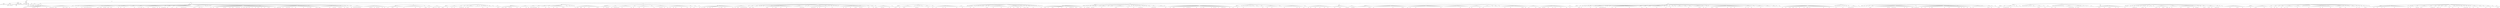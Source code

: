 digraph Tree {
	"t0" [label = "TEI"];
	"t1" [label = "teiHeader"];
	"t2" [label = "fileDesc"];
	"t3" [label = "titleStmt"];
	"t4" [label = "title"];
	"t5" [label = "author"];
	"t6" [label = "principal"];
	"t7" [label = "editor"];
	"t8" [label = "editionStmt"];
	"t9" [label = "edition"];
	"t10" [label = "respStmt"];
	"t11" [label = "name"];
	"t12" [label = "resp"];
	"t13" [label = "respStmt"];
	"t14" [label = "name"];
	"t15" [label = "resp"];
	"t16" [label = "publicationStmt"];
	"t17" [label = "publisher"];
	"t18" [label = "date"];
	"t19" [label = "availability"];
	"t20" [label = "licence"];
	"t21" [label = "idno"];
	"t22" [label = "idno"];
	"t23" [label = "idno"];
	"t24" [label = "idno"];
	"t25" [label = "idno"];
	"t26" [label = "sourceDesc"];
	"t27" [label = "profileDesc"];
	"t28" [label = "creation"];
	"t29" [label = "date"];
	"t30" [label = "langUsage"];
	"t31" [label = "language"];
	"t32" [label = "textClass"];
	"t33" [label = "keywords"];
	"t34" [label = "term"];
	"t35" [label = "text"];
	"t36" [label = "body"];
	"t37" [label = "head"];
	"t38" [label = "lb"];
	"t39" [label = "div"];
	"t40" [label = "head"];
	"t41" [label = "lb"];
	"t42" [label = "p"];
	"t43" [label = "p"];
	"t44" [label = "ref"];
	"t45" [label = "ref"];
	"t46" [label = "p"];
	"t47" [label = "p"];
	"t48" [label = "p"];
	"t49" [label = "div"];
	"t50" [label = "head"];
	"t51" [label = "p"];
	"t52" [label = "ref"];
	"t53" [label = "hi"];
	"t54" [label = "ref"];
	"t55" [label = "ref"];
	"t56" [label = "p"];
	"t57" [label = "p"];
	"t58" [label = "div"];
	"t59" [label = "head"];
	"t60" [label = "div"];
	"t61" [label = "head"];
	"t62" [label = "div"];
	"t63" [label = "head"];
	"t64" [label = "sp"];
	"t65" [label = "l"];
	"t66" [label = "ref"];
	"t67" [label = "pb"];
	"t68" [label = "l"];
	"t69" [label = "ref"];
	"t70" [label = "l"];
	"t71" [label = "l"];
	"t72" [label = "l"];
	"t73" [label = "l"];
	"t74" [label = "l"];
	"t75" [label = "l"];
	"t76" [label = "ref"];
	"t77" [label = "l"];
	"t78" [label = "ref"];
	"t79" [label = "ref"];
	"t80" [label = "l"];
	"t81" [label = "l"];
	"t82" [label = "l"];
	"t83" [label = "ref"];
	"t84" [label = "l"];
	"t85" [label = "l"];
	"t86" [label = "l"];
	"t87" [label = "l"];
	"t88" [label = "l"];
	"t89" [label = "l"];
	"t90" [label = "l"];
	"t91" [label = "l"];
	"t92" [label = "ref"];
	"t93" [label = "l"];
	"t94" [label = "l"];
	"t95" [label = "l"];
	"t96" [label = "l"];
	"t97" [label = "ref"];
	"t98" [label = "ref"];
	"t99" [label = "sp"];
	"t100" [label = "l"];
	"t101" [label = "ref"];
	"t102" [label = "l"];
	"t103" [label = "ref"];
	"t104" [label = "l"];
	"t105" [label = "l"];
	"t106" [label = "ref"];
	"t107" [label = "ref"];
	"t108" [label = "l"];
	"t109" [label = "l"];
	"t110" [label = "l"];
	"t111" [label = "l"];
	"t112" [label = "l"];
	"t113" [label = "l"];
	"t114" [label = "l"];
	"t115" [label = "ref"];
	"t116" [label = "ref"];
	"t117" [label = "l"];
	"t118" [label = "l"];
	"t119" [label = "ref"];
	"t120" [label = "l"];
	"t121" [label = "ref"];
	"t122" [label = "l"];
	"t123" [label = "l"];
	"t124" [label = "ref"];
	"t125" [label = "sp"];
	"t126" [label = "l"];
	"t127" [label = "l"];
	"t128" [label = "l"];
	"t129" [label = "l"];
	"t130" [label = "sp"];
	"t131" [label = "l"];
	"t132" [label = "sp"];
	"t133" [label = "l"];
	"t134" [label = "ref"];
	"t135" [label = "sp"];
	"t136" [label = "l"];
	"t137" [label = "l"];
	"t138" [label = "sp"];
	"t139" [label = "l"];
	"t140" [label = "l"];
	"t141" [label = "l"];
	"t142" [label = "ref"];
	"t143" [label = "l"];
	"t144" [label = "l"];
	"t145" [label = "ref"];
	"t146" [label = "l"];
	"t147" [label = "ref"];
	"t148" [label = "l"];
	"t149" [label = "l"];
	"t150" [label = "ref"];
	"t151" [label = "ref"];
	"t152" [label = "l"];
	"t153" [label = "ref"];
	"t154" [label = "l"];
	"t155" [label = "ref"];
	"t156" [label = "l"];
	"t157" [label = "ref"];
	"t158" [label = "l"];
	"t159" [label = "l"];
	"t160" [label = "l"];
	"t161" [label = "l"];
	"t162" [label = "l"];
	"t163" [label = "sp"];
	"t164" [label = "l"];
	"t165" [label = "ref"];
	"t166" [label = "pb"];
	"t167" [label = "sp"];
	"t168" [label = "l"];
	"t169" [label = "l"];
	"t170" [label = "ref"];
	"t171" [label = "l"];
	"t172" [label = "ref"];
	"t173" [label = "l"];
	"t174" [label = "l"];
	"t175" [label = "ref"];
	"t176" [label = "l"];
	"t177" [label = "ref"];
	"t178" [label = "ref"];
	"t179" [label = "l"];
	"t180" [label = "l"];
	"t181" [label = "l"];
	"t182" [label = "ref"];
	"t183" [label = "ref"];
	"t184" [label = "l"];
	"t185" [label = "l"];
	"t186" [label = "ref"];
	"t187" [label = "l"];
	"t188" [label = "ref"];
	"t189" [label = "l"];
	"t190" [label = "l"];
	"t191" [label = "l"];
	"t192" [label = "sp"];
	"t193" [label = "l"];
	"t194" [label = "sp"];
	"t195" [label = "l"];
	"t196" [label = "l"];
	"t197" [label = "ref"];
	"t198" [label = "l"];
	"t199" [label = "l"];
	"t200" [label = "ref"];
	"t201" [label = "l"];
	"t202" [label = "l"];
	"t203" [label = "l"];
	"t204" [label = "ref"];
	"t205" [label = "l"];
	"t206" [label = "l"];
	"t207" [label = "l"];
	"t208" [label = "l"];
	"t209" [label = "sp"];
	"t210" [label = "l"];
	"t211" [label = "l"];
	"t212" [label = "l"];
	"t213" [label = "l"];
	"t214" [label = "l"];
	"t215" [label = "ref"];
	"t216" [label = "l"];
	"t217" [label = "sp"];
	"t218" [label = "l"];
	"t219" [label = "l"];
	"t220" [label = "l"];
	"t221" [label = "ref"];
	"t222" [label = "l"];
	"t223" [label = "l"];
	"t224" [label = "ref"];
	"t225" [label = "pb"];
	"t226" [label = "l"];
	"t227" [label = "l"];
	"t228" [label = "ref"];
	"t229" [label = "sp"];
	"t230" [label = "l"];
	"t231" [label = "l"];
	"t232" [label = "l"];
	"t233" [label = "l"];
	"t234" [label = "ref"];
	"t235" [label = "l"];
	"t236" [label = "l"];
	"t237" [label = "l"];
	"t238" [label = "l"];
	"t239" [label = "ref"];
	"t240" [label = "l"];
	"t241" [label = "ref"];
	"t242" [label = "l"];
	"t243" [label = "ref"];
	"t244" [label = "l"];
	"t245" [label = "l"];
	"t246" [label = "ref"];
	"t247" [label = "l"];
	"t248" [label = "l"];
	"t249" [label = "ref"];
	"t250" [label = "l"];
	"t251" [label = "l"];
	"t252" [label = "ref"];
	"t253" [label = "l"];
	"t254" [label = "sp"];
	"t255" [label = "l"];
	"t256" [label = "ref"];
	"t257" [label = "ref"];
	"t258" [label = "l"];
	"t259" [label = "ref"];
	"t260" [label = "sp"];
	"t261" [label = "l"];
	"t262" [label = "l"];
	"t263" [label = "ref"];
	"t264" [label = "l"];
	"t265" [label = "l"];
	"t266" [label = "l"];
	"t267" [label = "sp"];
	"t268" [label = "l"];
	"t269" [label = "ref"];
	"t270" [label = "l"];
	"t271" [label = "l"];
	"t272" [label = "sp"];
	"t273" [label = "l"];
	"t274" [label = "l"];
	"t275" [label = "ref"];
	"t276" [label = "l"];
	"t277" [label = "l"];
	"t278" [label = "l"];
	"t279" [label = "l"];
	"t280" [label = "ref"];
	"t281" [label = "l"];
	"t282" [label = "ref"];
	"t283" [label = "l"];
	"t284" [label = "ref"];
	"t285" [label = "l"];
	"t286" [label = "ref"];
	"t287" [label = "l"];
	"t288" [label = "ref"];
	"t289" [label = "l"];
	"t290" [label = "l"];
	"t291" [label = "l"];
	"t292" [label = "l"];
	"t293" [label = "l"];
	"t294" [label = "l"];
	"t295" [label = "sp"];
	"t296" [label = "l"];
	"t297" [label = "ref"];
	"t298" [label = "l"];
	"t299" [label = "ref"];
	"t300" [label = "l"];
	"t301" [label = "l"];
	"t302" [label = "l"];
	"t303" [label = "l"];
	"t304" [label = "ref"];
	"t305" [label = "ref"];
	"t306" [label = "l"];
	"t307" [label = "l"];
	"t308" [label = "ref"];
	"t309" [label = "l"];
	"t310" [label = "l"];
	"t311" [label = "sp"];
	"t312" [label = "l"];
	"t313" [label = "l"];
	"t314" [label = "l"];
	"t315" [label = "sp"];
	"t316" [label = "l"];
	"t317" [label = "sp"];
	"t318" [label = "l"];
	"t319" [label = "sp"];
	"t320" [label = "l"];
	"t321" [label = "ref"];
	"t322" [label = "sp"];
	"t323" [label = "l"];
	"t324" [label = "l"];
	"t325" [label = "ref"];
	"t326" [label = "l"];
	"t327" [label = "l"];
	"t328" [label = "l"];
	"t329" [label = "ref"];
	"t330" [label = "l"];
	"t331" [label = "ref"];
	"t332" [label = "l"];
	"t333" [label = "l"];
	"t334" [label = "l"];
	"t335" [label = "l"];
	"t336" [label = "l"];
	"t337" [label = "ref"];
	"t338" [label = "l"];
	"t339" [label = "ref"];
	"t340" [label = "ref"];
	"t341" [label = "l"];
	"t342" [label = "l"];
	"t343" [label = "l"];
	"t344" [label = "l"];
	"t345" [label = "ref"];
	"t346" [label = "l"];
	"t347" [label = "ref"];
	"t348" [label = "l"];
	"t349" [label = "l"];
	"t350" [label = "ref"];
	"t351" [label = "ref"];
	"t352" [label = "l"];
	"t353" [label = "l"];
	"t354" [label = "l"];
	"t355" [label = "ref"];
	"t356" [label = "l"];
	"t357" [label = "ref"];
	"t358" [label = "l"];
	"t359" [label = "ref"];
	"t360" [label = "l"];
	"t361" [label = "ref"];
	"t362" [label = "l"];
	"t363" [label = "l"];
	"t364" [label = "ref"];
	"t365" [label = "l"];
	"t366" [label = "l"];
	"t367" [label = "ref"];
	"t368" [label = "ref"];
	"t369" [label = "l"];
	"t370" [label = "l"];
	"t371" [label = "ref"];
	"t372" [label = "ref"];
	"t373" [label = "l"];
	"t374" [label = "l"];
	"t375" [label = "ref"];
	"t376" [label = "l"];
	"t377" [label = "ref"];
	"t378" [label = "l"];
	"t379" [label = "l"];
	"t380" [label = "ref"];
	"t381" [label = "l"];
	"t382" [label = "l"];
	"t383" [label = "l"];
	"t384" [label = "ref"];
	"t385" [label = "l"];
	"t386" [label = "l"];
	"t387" [label = "ref"];
	"t388" [label = "l"];
	"t389" [label = "ref"];
	"t390" [label = "l"];
	"t391" [label = "l"];
	"t392" [label = "ref"];
	"t393" [label = "l"];
	"t394" [label = "l"];
	"t395" [label = "l"];
	"t396" [label = "ref"];
	"t397" [label = "l"];
	"t398" [label = "l"];
	"t399" [label = "l"];
	"t400" [label = "ref"];
	"t401" [label = "l"];
	"t402" [label = "ref"];
	"t403" [label = "l"];
	"t404" [label = "l"];
	"t405" [label = "l"];
	"t406" [label = "l"];
	"t407" [label = "l"];
	"t408" [label = "ref"];
	"t409" [label = "sp"];
	"t410" [label = "l"];
	"t411" [label = "sp"];
	"t412" [label = "l"];
	"t413" [label = "l"];
	"t414" [label = "ref"];
	"t415" [label = "ref"];
	"t416" [label = "l"];
	"t417" [label = "ref"];
	"t418" [label = "l"];
	"t419" [label = "ref"];
	"t420" [label = "l"];
	"t421" [label = "l"];
	"t422" [label = "ref"];
	"t423" [label = "l"];
	"t424" [label = "l"];
	"t425" [label = "l"];
	"t426" [label = "ref"];
	"t427" [label = "l"];
	"t428" [label = "ref"];
	"t429" [label = "l"];
	"t430" [label = "ref"];
	"t431" [label = "l"];
	"t432" [label = "ref"];
	"t433" [label = "l"];
	"t434" [label = "l"];
	"t435" [label = "ref"];
	"t436" [label = "l"];
	"t437" [label = "l"];
	"t438" [label = "l"];
	"t439" [label = "ref"];
	"t440" [label = "l"];
	"t441" [label = "l"];
	"t442" [label = "l"];
	"t443" [label = "l"];
	"t444" [label = "l"];
	"t445" [label = "l"];
	"t446" [label = "l"];
	"t447" [label = "ref"];
	"t448" [label = "l"];
	"t449" [label = "l"];
	"t450" [label = "l"];
	"t451" [label = "l"];
	"t452" [label = "ref"];
	"t453" [label = "l"];
	"t454" [label = "l"];
	"t455" [label = "ref"];
	"t456" [label = "ref"];
	"t457" [label = "l"];
	"t458" [label = "l"];
	"t459" [label = "l"];
	"t460" [label = "l"];
	"t461" [label = "l"];
	"t462" [label = "ref"];
	"t463" [label = "l"];
	"t464" [label = "ref"];
	"t465" [label = "l"];
	"t466" [label = "sp"];
	"t467" [label = "l"];
	"t468" [label = "ref"];
	"t469" [label = "ref"];
	"t470" [label = "sp"];
	"t471" [label = "l"];
	"t472" [label = "l"];
	"t473" [label = "l"];
	"t474" [label = "l"];
	"t475" [label = "l"];
	"t476" [label = "l"];
	"t477" [label = "l"];
	"t478" [label = "l"];
	"t479" [label = "l"];
	"t480" [label = "ref"];
	"t481" [label = "l"];
	"t482" [label = "l"];
	"t483" [label = "l"];
	"t484" [label = "ref"];
	"t485" [label = "l"];
	"t486" [label = "ref"];
	"t487" [label = "l"];
	"t488" [label = "ref"];
	"t489" [label = "l"];
	"t490" [label = "l"];
	"t491" [label = "l"];
	"t492" [label = "ref"];
	"t493" [label = "l"];
	"t494" [label = "ref"];
	"t495" [label = "l"];
	"t496" [label = "ref"];
	"t497" [label = "l"];
	"t498" [label = "l"];
	"t499" [label = "l"];
	"t500" [label = "ref"];
	"t501" [label = "l"];
	"t502" [label = "sp"];
	"t503" [label = "l"];
	"t504" [label = "ref"];
	"t505" [label = "sp"];
	"t506" [label = "l"];
	"t507" [label = "ref"];
	"t508" [label = "sp"];
	"t509" [label = "l"];
	"t510" [label = "sp"];
	"t511" [label = "l"];
	"t512" [label = "sp"];
	"t513" [label = "l"];
	"t514" [label = "ref"];
	"t515" [label = "sp"];
	"t516" [label = "l"];
	"t517" [label = "l"];
	"t518" [label = "ref"];
	"t519" [label = "l"];
	"t520" [label = "pb"];
	"t521" [label = "l"];
	"t522" [label = "ref"];
	"t523" [label = "l"];
	"t524" [label = "ref"];
	"t525" [label = "l"];
	"t526" [label = "ref"];
	"t527" [label = "ref"];
	"t528" [label = "l"];
	"t529" [label = "ref"];
	"t530" [label = "l"];
	"t531" [label = "l"];
	"t532" [label = "l"];
	"t533" [label = "sp"];
	"t534" [label = "l"];
	"t535" [label = "l"];
	"t536" [label = "l"];
	"t537" [label = "l"];
	"t538" [label = "l"];
	"t539" [label = "l"];
	"t540" [label = "l"];
	"t541" [label = "ref"];
	"t542" [label = "ref"];
	"t543" [label = "l"];
	"t544" [label = "ref"];
	"t545" [label = "l"];
	"t546" [label = "l"];
	"t547" [label = "ref"];
	"t548" [label = "l"];
	"t549" [label = "l"];
	"t550" [label = "ref"];
	"t551" [label = "l"];
	"t552" [label = "ref"];
	"t553" [label = "l"];
	"t554" [label = "ref"];
	"t555" [label = "l"];
	"t556" [label = "l"];
	"t557" [label = "l"];
	"t558" [label = "ref"];
	"t559" [label = "l"];
	"t560" [label = "l"];
	"t561" [label = "ref"];
	"t562" [label = "l"];
	"t563" [label = "p"];
	"t564" [label = "div"];
	"t565" [label = "head"];
	"t566" [label = "sp"];
	"t567" [label = "l"];
	"t568" [label = "ref"];
	"t569" [label = "l"];
	"t570" [label = "l"];
	"t571" [label = "l"];
	"t572" [label = "l"];
	"t573" [label = "ref"];
	"t574" [label = "ref"];
	"t575" [label = "l"];
	"t576" [label = "l"];
	"t577" [label = "l"];
	"t578" [label = "l"];
	"t579" [label = "ref"];
	"t580" [label = "l"];
	"t581" [label = "l"];
	"t582" [label = "l"];
	"t583" [label = "l"];
	"t584" [label = "l"];
	"t585" [label = "sp"];
	"t586" [label = "l"];
	"t587" [label = "ref"];
	"t588" [label = "l"];
	"t589" [label = "l"];
	"t590" [label = "l"];
	"t591" [label = "l"];
	"t592" [label = "l"];
	"t593" [label = "l"];
	"t594" [label = "l"];
	"t595" [label = "l"];
	"t596" [label = "l"];
	"t597" [label = "l"];
	"t598" [label = "ref"];
	"t599" [label = "l"];
	"t600" [label = "l"];
	"t601" [label = "l"];
	"t602" [label = "l"];
	"t603" [label = "ref"];
	"t604" [label = "l"];
	"t605" [label = "l"];
	"t606" [label = "l"];
	"t607" [label = "sp"];
	"t608" [label = "l"];
	"t609" [label = "l"];
	"t610" [label = "ref"];
	"t611" [label = "ref"];
	"t612" [label = "sp"];
	"t613" [label = "l"];
	"t614" [label = "l"];
	"t615" [label = "l"];
	"t616" [label = "ref"];
	"t617" [label = "l"];
	"t618" [label = "l"];
	"t619" [label = "l"];
	"t620" [label = "sp"];
	"t621" [label = "l"];
	"t622" [label = "ref"];
	"t623" [label = "ref"];
	"t624" [label = "l"];
	"t625" [label = "l"];
	"t626" [label = "ref"];
	"t627" [label = "l"];
	"t628" [label = "l"];
	"t629" [label = "ref"];
	"t630" [label = "l"];
	"t631" [label = "ref"];
	"t632" [label = "l"];
	"t633" [label = "p"];
	"t634" [label = "div"];
	"t635" [label = "head"];
	"t636" [label = "sp"];
	"t637" [label = "l"];
	"t638" [label = "ref"];
	"t639" [label = "pb"];
	"t640" [label = "l"];
	"t641" [label = "l"];
	"t642" [label = "l"];
	"t643" [label = "l"];
	"t644" [label = "ref"];
	"t645" [label = "l"];
	"t646" [label = "sp"];
	"t647" [label = "l"];
	"t648" [label = "l"];
	"t649" [label = "l"];
	"t650" [label = "ref"];
	"t651" [label = "l"];
	"t652" [label = "l"];
	"t653" [label = "ref"];
	"t654" [label = "l"];
	"t655" [label = "l"];
	"t656" [label = "l"];
	"t657" [label = "sp"];
	"t658" [label = "l"];
	"t659" [label = "l"];
	"t660" [label = "ref"];
	"t661" [label = "l"];
	"t662" [label = "ref"];
	"t663" [label = "ref"];
	"t664" [label = "l"];
	"t665" [label = "sp"];
	"t666" [label = "l"];
	"t667" [label = "ref"];
	"t668" [label = "l"];
	"t669" [label = "sp"];
	"t670" [label = "l"];
	"t671" [label = "pb"];
	"t672" [label = "sp"];
	"t673" [label = "l"];
	"t674" [label = "l"];
	"t675" [label = "ref"];
	"t676" [label = "ref"];
	"t677" [label = "l"];
	"t678" [label = "l"];
	"t679" [label = "l"];
	"t680" [label = "l"];
	"t681" [label = "l"];
	"t682" [label = "sp"];
	"t683" [label = "l"];
	"t684" [label = "l"];
	"t685" [label = "l"];
	"t686" [label = "l"];
	"t687" [label = "l"];
	"t688" [label = "sp"];
	"t689" [label = "l"];
	"t690" [label = "sp"];
	"t691" [label = "l"];
	"t692" [label = "l"];
	"t693" [label = "ref"];
	"t694" [label = "sp"];
	"t695" [label = "l"];
	"t696" [label = "sp"];
	"t697" [label = "l"];
	"t698" [label = "sp"];
	"t699" [label = "l"];
	"t700" [label = "sp"];
	"t701" [label = "l"];
	"t702" [label = "ref"];
	"t703" [label = "sp"];
	"t704" [label = "l"];
	"t705" [label = "l"];
	"t706" [label = "l"];
	"t707" [label = "l"];
	"t708" [label = "sp"];
	"t709" [label = "l"];
	"t710" [label = "l"];
	"t711" [label = "sp"];
	"t712" [label = "l"];
	"t713" [label = "l"];
	"t714" [label = "l"];
	"t715" [label = "ref"];
	"t716" [label = "l"];
	"t717" [label = "ref"];
	"t718" [label = "l"];
	"t719" [label = "l"];
	"t720" [label = "div"];
	"t721" [label = "head"];
	"t722" [label = "div"];
	"t723" [label = "head"];
	"t724" [label = "sp"];
	"t725" [label = "l"];
	"t726" [label = "ref"];
	"t727" [label = "l"];
	"t728" [label = "ref"];
	"t729" [label = "l"];
	"t730" [label = "l"];
	"t731" [label = "ref"];
	"t732" [label = "ref"];
	"t733" [label = "l"];
	"t734" [label = "l"];
	"t735" [label = "l"];
	"t736" [label = "ref"];
	"t737" [label = "l"];
	"t738" [label = "ref"];
	"t739" [label = "l"];
	"t740" [label = "ref"];
	"t741" [label = "l"];
	"t742" [label = "l"];
	"t743" [label = "l"];
	"t744" [label = "l"];
	"t745" [label = "l"];
	"t746" [label = "ref"];
	"t747" [label = "l"];
	"t748" [label = "l"];
	"t749" [label = "sp"];
	"t750" [label = "l"];
	"t751" [label = "ref"];
	"t752" [label = "l"];
	"t753" [label = "l"];
	"t754" [label = "l"];
	"t755" [label = "l"];
	"t756" [label = "l"];
	"t757" [label = "ref"];
	"t758" [label = "l"];
	"t759" [label = "l"];
	"t760" [label = "ref"];
	"t761" [label = "sp"];
	"t762" [label = "l"];
	"t763" [label = "l"];
	"t764" [label = "ref"];
	"t765" [label = "l"];
	"t766" [label = "ref"];
	"t767" [label = "l"];
	"t768" [label = "l"];
	"t769" [label = "ref"];
	"t770" [label = "ref"];
	"t771" [label = "l"];
	"t772" [label = "ref"];
	"t773" [label = "ref"];
	"t774" [label = "sp"];
	"t775" [label = "l"];
	"t776" [label = "l"];
	"t777" [label = "l"];
	"t778" [label = "ref"];
	"t779" [label = "l"];
	"t780" [label = "sp"];
	"t781" [label = "l"];
	"t782" [label = "l"];
	"t783" [label = "l"];
	"t784" [label = "l"];
	"t785" [label = "l"];
	"t786" [label = "ref"];
	"t787" [label = "l"];
	"t788" [label = "sp"];
	"t789" [label = "l"];
	"t790" [label = "l"];
	"t791" [label = "ref"];
	"t792" [label = "sp"];
	"t793" [label = "l"];
	"t794" [label = "l"];
	"t795" [label = "l"];
	"t796" [label = "l"];
	"t797" [label = "ref"];
	"t798" [label = "l"];
	"t799" [label = "l"];
	"t800" [label = "l"];
	"t801" [label = "ref"];
	"t802" [label = "l"];
	"t803" [label = "l"];
	"t804" [label = "l"];
	"t805" [label = "l"];
	"t806" [label = "l"];
	"t807" [label = "ref"];
	"t808" [label = "l"];
	"t809" [label = "ref"];
	"t810" [label = "l"];
	"t811" [label = "sp"];
	"t812" [label = "l"];
	"t813" [label = "l"];
	"t814" [label = "l"];
	"t815" [label = "sp"];
	"t816" [label = "l"];
	"t817" [label = "l"];
	"t818" [label = "sp"];
	"t819" [label = "l"];
	"t820" [label = "sp"];
	"t821" [label = "l"];
	"t822" [label = "sp"];
	"t823" [label = "l"];
	"t824" [label = "l"];
	"t825" [label = "ref"];
	"t826" [label = "sp"];
	"t827" [label = "l"];
	"t828" [label = "l"];
	"t829" [label = "ref"];
	"t830" [label = "ref"];
	"t831" [label = "l"];
	"t832" [label = "l"];
	"t833" [label = "l"];
	"t834" [label = "ref"];
	"t835" [label = "ref"];
	"t836" [label = "l"];
	"t837" [label = "l"];
	"t838" [label = "l"];
	"t839" [label = "ref"];
	"t840" [label = "l"];
	"t841" [label = "l"];
	"t842" [label = "l"];
	"t843" [label = "l"];
	"t844" [label = "ref"];
	"t845" [label = "l"];
	"t846" [label = "l"];
	"t847" [label = "l"];
	"t848" [label = "l"];
	"t849" [label = "l"];
	"t850" [label = "l"];
	"t851" [label = "l"];
	"t852" [label = "ref"];
	"t853" [label = "l"];
	"t854" [label = "ref"];
	"t855" [label = "p"];
	"t856" [label = "div"];
	"t857" [label = "head"];
	"t858" [label = "sp"];
	"t859" [label = "l"];
	"t860" [label = "sp"];
	"t861" [label = "l"];
	"t862" [label = "l"];
	"t863" [label = "l"];
	"t864" [label = "ref"];
	"t865" [label = "l"];
	"t866" [label = "l"];
	"t867" [label = "ref"];
	"t868" [label = "l"];
	"t869" [label = "ref"];
	"t870" [label = "l"];
	"t871" [label = "ref"];
	"t872" [label = "l"];
	"t873" [label = "l"];
	"t874" [label = "sp"];
	"t875" [label = "l"];
	"t876" [label = "ref"];
	"t877" [label = "l"];
	"t878" [label = "l"];
	"t879" [label = "l"];
	"t880" [label = "ref"];
	"t881" [label = "l"];
	"t882" [label = "ref"];
	"t883" [label = "ref"];
	"t884" [label = "l"];
	"t885" [label = "ref"];
	"t886" [label = "sp"];
	"t887" [label = "l"];
	"t888" [label = "ref"];
	"t889" [label = "l"];
	"t890" [label = "l"];
	"t891" [label = "l"];
	"t892" [label = "ref"];
	"t893" [label = "l"];
	"t894" [label = "l"];
	"t895" [label = "l"];
	"t896" [label = "l"];
	"t897" [label = "l"];
	"t898" [label = "l"];
	"t899" [label = "l"];
	"t900" [label = "l"];
	"t901" [label = "ref"];
	"t902" [label = "sp"];
	"t903" [label = "l"];
	"t904" [label = "l"];
	"t905" [label = "ref"];
	"t906" [label = "l"];
	"t907" [label = "l"];
	"t908" [label = "sp"];
	"t909" [label = "l"];
	"t910" [label = "l"];
	"t911" [label = "l"];
	"t912" [label = "ref"];
	"t913" [label = "l"];
	"t914" [label = "l"];
	"t915" [label = "l"];
	"t916" [label = "l"];
	"t917" [label = "ref"];
	"t918" [label = "l"];
	"t919" [label = "l"];
	"t920" [label = "l"];
	"t921" [label = "l"];
	"t922" [label = "l"];
	"t923" [label = "sp"];
	"t924" [label = "l"];
	"t925" [label = "l"];
	"t926" [label = "l"];
	"t927" [label = "l"];
	"t928" [label = "ref"];
	"t929" [label = "sp"];
	"t930" [label = "l"];
	"t931" [label = "l"];
	"t932" [label = "l"];
	"t933" [label = "l"];
	"t934" [label = "l"];
	"t935" [label = "ref"];
	"t936" [label = "l"];
	"t937" [label = "ref"];
	"t938" [label = "l"];
	"t939" [label = "ref"];
	"t940" [label = "l"];
	"t941" [label = "l"];
	"t942" [label = "ref"];
	"t943" [label = "l"];
	"t944" [label = "l"];
	"t945" [label = "l"];
	"t946" [label = "ref"];
	"t947" [label = "sp"];
	"t948" [label = "l"];
	"t949" [label = "l"];
	"t950" [label = "pb"];
	"t951" [label = "l"];
	"t952" [label = "l"];
	"t953" [label = "l"];
	"t954" [label = "ref"];
	"t955" [label = "l"];
	"t956" [label = "l"];
	"t957" [label = "ref"];
	"t958" [label = "l"];
	"t959" [label = "l"];
	"t960" [label = "l"];
	"t961" [label = "l"];
	"t962" [label = "l"];
	"t963" [label = "ref"];
	"t964" [label = "l"];
	"t965" [label = "l"];
	"t966" [label = "l"];
	"t967" [label = "l"];
	"t968" [label = "l"];
	"t969" [label = "ref"];
	"t970" [label = "l"];
	"t971" [label = "sp"];
	"t972" [label = "l"];
	"t973" [label = "l"];
	"t974" [label = "ref"];
	"t975" [label = "l"];
	"t976" [label = "l"];
	"t977" [label = "sp"];
	"t978" [label = "l"];
	"t979" [label = "ref"];
	"t980" [label = "l"];
	"t981" [label = "l"];
	"t982" [label = "l"];
	"t983" [label = "sp"];
	"t984" [label = "l"];
	"t985" [label = "l"];
	"t986" [label = "ref"];
	"t987" [label = "p"];
	"t988" [label = "div"];
	"t989" [label = "head"];
	"t990" [label = "sp"];
	"t991" [label = "l"];
	"t992" [label = "ref"];
	"t993" [label = "l"];
	"t994" [label = "l"];
	"t995" [label = "ref"];
	"t996" [label = "pb"];
	"t997" [label = "l"];
	"t998" [label = "l"];
	"t999" [label = "l"];
	"t1000" [label = "ref"];
	"t1001" [label = "l"];
	"t1002" [label = "l"];
	"t1003" [label = "ref"];
	"t1004" [label = "ref"];
	"t1005" [label = "l"];
	"t1006" [label = "l"];
	"t1007" [label = "ref"];
	"t1008" [label = "l"];
	"t1009" [label = "l"];
	"t1010" [label = "l"];
	"t1011" [label = "l"];
	"t1012" [label = "l"];
	"t1013" [label = "l"];
	"t1014" [label = "ref"];
	"t1015" [label = "l"];
	"t1016" [label = "l"];
	"t1017" [label = "ref"];
	"t1018" [label = "ref"];
	"t1019" [label = "l"];
	"t1020" [label = "l"];
	"t1021" [label = "l"];
	"t1022" [label = "ref"];
	"t1023" [label = "l"];
	"t1024" [label = "l"];
	"t1025" [label = "l"];
	"t1026" [label = "l"];
	"t1027" [label = "l"];
	"t1028" [label = "l"];
	"t1029" [label = "l"];
	"t1030" [label = "ref"];
	"t1031" [label = "sp"];
	"t1032" [label = "l"];
	"t1033" [label = "l"];
	"t1034" [label = "ref"];
	"t1035" [label = "l"];
	"t1036" [label = "l"];
	"t1037" [label = "ref"];
	"t1038" [label = "l"];
	"t1039" [label = "ref"];
	"t1040" [label = "l"];
	"t1041" [label = "l"];
	"t1042" [label = "ref"];
	"t1043" [label = "l"];
	"t1044" [label = "ref"];
	"t1045" [label = "l"];
	"t1046" [label = "ref"];
	"t1047" [label = "l"];
	"t1048" [label = "ref"];
	"t1049" [label = "l"];
	"t1050" [label = "ref"];
	"t1051" [label = "l"];
	"t1052" [label = "ref"];
	"t1053" [label = "sp"];
	"t1054" [label = "l"];
	"t1055" [label = "l"];
	"t1056" [label = "sp"];
	"t1057" [label = "l"];
	"t1058" [label = "ref"];
	"t1059" [label = "pb"];
	"t1060" [label = "l"];
	"t1061" [label = "l"];
	"t1062" [label = "ref"];
	"t1063" [label = "l"];
	"t1064" [label = "ref"];
	"t1065" [label = "sp"];
	"t1066" [label = "l"];
	"t1067" [label = "l"];
	"t1068" [label = "l"];
	"t1069" [label = "l"];
	"t1070" [label = "sp"];
	"t1071" [label = "l"];
	"t1072" [label = "sp"];
	"t1073" [label = "l"];
	"t1074" [label = "l"];
	"t1075" [label = "sp"];
	"t1076" [label = "l"];
	"t1077" [label = "l"];
	"t1078" [label = "sp"];
	"t1079" [label = "l"];
	"t1080" [label = "sp"];
	"t1081" [label = "l"];
	"t1082" [label = "l"];
	"t1083" [label = "ref"];
	"t1084" [label = "ref"];
	"t1085" [label = "l"];
	"t1086" [label = "l"];
	"t1087" [label = "l"];
	"t1088" [label = "l"];
	"t1089" [label = "l"];
	"t1090" [label = "ref"];
	"t1091" [label = "l"];
	"t1092" [label = "l"];
	"t1093" [label = "ref"];
	"t1094" [label = "l"];
	"t1095" [label = "ref"];
	"t1096" [label = "l"];
	"t1097" [label = "l"];
	"t1098" [label = "l"];
	"t1099" [label = "l"];
	"t1100" [label = "ref"];
	"t1101" [label = "l"];
	"t1102" [label = "l"];
	"t1103" [label = "l"];
	"t1104" [label = "l"];
	"t1105" [label = "l"];
	"t1106" [label = "ref"];
	"t1107" [label = "l"];
	"t1108" [label = "l"];
	"t1109" [label = "l"];
	"t1110" [label = "l"];
	"t1111" [label = "l"];
	"t1112" [label = "sp"];
	"t1113" [label = "l"];
	"t1114" [label = "l"];
	"t1115" [label = "l"];
	"t1116" [label = "l"];
	"t1117" [label = "l"];
	"t1118" [label = "l"];
	"t1119" [label = "l"];
	"t1120" [label = "ref"];
	"t1121" [label = "l"];
	"t1122" [label = "ref"];
	"t1123" [label = "l"];
	"t1124" [label = "ref"];
	"t1125" [label = "l"];
	"t1126" [label = "ref"];
	"t1127" [label = "sp"];
	"t1128" [label = "l"];
	"t1129" [label = "l"];
	"t1130" [label = "sp"];
	"t1131" [label = "l"];
	"t1132" [label = "l"];
	"t1133" [label = "sp"];
	"t1134" [label = "l"];
	"t1135" [label = "l"];
	"t1136" [label = "l"];
	"t1137" [label = "ref"];
	"t1138" [label = "l"];
	"t1139" [label = "ref"];
	"t1140" [label = "l"];
	"t1141" [label = "ref"];
	"t1142" [label = "l"];
	"t1143" [label = "ref"];
	"t1144" [label = "l"];
	"t1145" [label = "l"];
	"t1146" [label = "ref"];
	"t1147" [label = "l"];
	"t1148" [label = "l"];
	"t1149" [label = "ref"];
	"t1150" [label = "l"];
	"t1151" [label = "l"];
	"t1152" [label = "l"];
	"t1153" [label = "l"];
	"t1154" [label = "l"];
	"t1155" [label = "ref"];
	"t1156" [label = "l"];
	"t1157" [label = "sp"];
	"t1158" [label = "l"];
	"t1159" [label = "sp"];
	"t1160" [label = "l"];
	"t1161" [label = "sp"];
	"t1162" [label = "l"];
	"t1163" [label = "sp"];
	"t1164" [label = "l"];
	"t1165" [label = "l"];
	"t1166" [label = "ref"];
	"t1167" [label = "l"];
	"t1168" [label = "sp"];
	"t1169" [label = "l"];
	"t1170" [label = "sp"];
	"t1171" [label = "l"];
	"t1172" [label = "sp"];
	"t1173" [label = "l"];
	"t1174" [label = "l"];
	"t1175" [label = "sp"];
	"t1176" [label = "l"];
	"t1177" [label = "sp"];
	"t1178" [label = "l"];
	"t1179" [label = "l"];
	"t1180" [label = "l"];
	"t1181" [label = "l"];
	"t1182" [label = "ref"];
	"t1183" [label = "l"];
	"t1184" [label = "l"];
	"t1185" [label = "ref"];
	"t1186" [label = "l"];
	"t1187" [label = "l"];
	"t1188" [label = "l"];
	"t1189" [label = "l"];
	"t1190" [label = "ref"];
	"t1191" [label = "l"];
	"t1192" [label = "l"];
	"t1193" [label = "l"];
	"t1194" [label = "l"];
	"t1195" [label = "ref"];
	"t1196" [label = "l"];
	"t1197" [label = "ref"];
	"t1198" [label = "l"];
	"t1199" [label = "l"];
	"t1200" [label = "l"];
	"t1201" [label = "ref"];
	"t1202" [label = "l"];
	"t1203" [label = "ref"];
	"t1204" [label = "l"];
	"t1205" [label = "ref"];
	"t1206" [label = "l"];
	"t1207" [label = "l"];
	"t1208" [label = "l"];
	"t1209" [label = "sp"];
	"t1210" [label = "l"];
	"t1211" [label = "sp"];
	"t1212" [label = "l"];
	"t1213" [label = "l"];
	"t1214" [label = "ref"];
	"t1215" [label = "l"];
	"t1216" [label = "sp"];
	"t1217" [label = "l"];
	"t1218" [label = "l"];
	"t1219" [label = "l"];
	"t1220" [label = "ref"];
	"t1221" [label = "l"];
	"t1222" [label = "sp"];
	"t1223" [label = "l"];
	"t1224" [label = "ref"];
	"t1225" [label = "l"];
	"t1226" [label = "ref"];
	"t1227" [label = "sp"];
	"t1228" [label = "l"];
	"t1229" [label = "l"];
	"t1230" [label = "l"];
	"t1231" [label = "l"];
	"t1232" [label = "ref"];
	"t1233" [label = "l"];
	"t1234" [label = "ref"];
	"t1235" [label = "l"];
	"t1236" [label = "ref"];
	"t1237" [label = "l"];
	"t1238" [label = "l"];
	"t1239" [label = "l"];
	"t1240" [label = "l"];
	"t1241" [label = "l"];
	"t1242" [label = "ref"];
	"t1243" [label = "l"];
	"t1244" [label = "sp"];
	"t1245" [label = "l"];
	"t1246" [label = "l"];
	"t1247" [label = "p"];
	"t1248" [label = "div"];
	"t1249" [label = "head"];
	"t1250" [label = "sp"];
	"t1251" [label = "l"];
	"t1252" [label = "ref"];
	"t1253" [label = "l"];
	"t1254" [label = "ref"];
	"t1255" [label = "l"];
	"t1256" [label = "l"];
	"t1257" [label = "l"];
	"t1258" [label = "ref"];
	"t1259" [label = "l"];
	"t1260" [label = "sp"];
	"t1261" [label = "l"];
	"t1262" [label = "l"];
	"t1263" [label = "l"];
	"t1264" [label = "ref"];
	"t1265" [label = "ref"];
	"t1266" [label = "l"];
	"t1267" [label = "l"];
	"t1268" [label = "l"];
	"t1269" [label = "l"];
	"t1270" [label = "l"];
	"t1271" [label = "l"];
	"t1272" [label = "l"];
	"t1273" [label = "sp"];
	"t1274" [label = "l"];
	"t1275" [label = "l"];
	"t1276" [label = "l"];
	"t1277" [label = "sp"];
	"t1278" [label = "l"];
	"t1279" [label = "ref"];
	"t1280" [label = "ref"];
	"t1281" [label = "sp"];
	"t1282" [label = "l"];
	"t1283" [label = "ref"];
	"t1284" [label = "sp"];
	"t1285" [label = "l"];
	"t1286" [label = "sp"];
	"t1287" [label = "l"];
	"t1288" [label = "sp"];
	"t1289" [label = "l"];
	"t1290" [label = "l"];
	"t1291" [label = "l"];
	"t1292" [label = "sp"];
	"t1293" [label = "l"];
	"t1294" [label = "l"];
	"t1295" [label = "l"];
	"t1296" [label = "l"];
	"t1297" [label = "ref"];
	"t1298" [label = "l"];
	"t1299" [label = "l"];
	"t1300" [label = "sp"];
	"t1301" [label = "l"];
	"t1302" [label = "l"];
	"t1303" [label = "ref"];
	"t1304" [label = "l"];
	"t1305" [label = "l"];
	"t1306" [label = "sp"];
	"t1307" [label = "l"];
	"t1308" [label = "pb"];
	"t1309" [label = "l"];
	"t1310" [label = "l"];
	"t1311" [label = "l"];
	"t1312" [label = "l"];
	"t1313" [label = "l"];
	"t1314" [label = "l"];
	"t1315" [label = "ref"];
	"t1316" [label = "l"];
	"t1317" [label = "l"];
	"t1318" [label = "ref"];
	"t1319" [label = "l"];
	"t1320" [label = "l"];
	"t1321" [label = "l"];
	"t1322" [label = "l"];
	"t1323" [label = "l"];
	"t1324" [label = "l"];
	"t1325" [label = "l"];
	"t1326" [label = "l"];
	"t1327" [label = "l"];
	"t1328" [label = "l"];
	"t1329" [label = "ref"];
	"t1330" [label = "l"];
	"t1331" [label = "sp"];
	"t1332" [label = "l"];
	"t1333" [label = "l"];
	"t1334" [label = "l"];
	"t1335" [label = "l"];
	"t1336" [label = "ref"];
	"t1337" [label = "l"];
	"t1338" [label = "p"];
	"t1339" [label = "div"];
	"t1340" [label = "head"];
	"t1341" [label = "sp"];
	"t1342" [label = "l"];
	"t1343" [label = "sp"];
	"t1344" [label = "l"];
	"t1345" [label = "sp"];
	"t1346" [label = "l"];
	"t1347" [label = "sp"];
	"t1348" [label = "l"];
	"t1349" [label = "l"];
	"t1350" [label = "pb"];
	"t1351" [label = "l"];
	"t1352" [label = "l"];
	"t1353" [label = "sp"];
	"t1354" [label = "l"];
	"t1355" [label = "ref"];
	"t1356" [label = "sp"];
	"t1357" [label = "l"];
	"t1358" [label = "l"];
	"t1359" [label = "sp"];
	"t1360" [label = "l"];
	"t1361" [label = "sp"];
	"t1362" [label = "l"];
	"t1363" [label = "sp"];
	"t1364" [label = "l"];
	"t1365" [label = "sp"];
	"t1366" [label = "l"];
	"t1367" [label = "l"];
	"t1368" [label = "l"];
	"t1369" [label = "l"];
	"t1370" [label = "sp"];
	"t1371" [label = "l"];
	"t1372" [label = "l"];
	"t1373" [label = "ref"];
	"t1374" [label = "sp"];
	"t1375" [label = "l"];
	"t1376" [label = "ref"];
	"t1377" [label = "l"];
	"t1378" [label = "sp"];
	"t1379" [label = "l"];
	"t1380" [label = "l"];
	"t1381" [label = "l"];
	"t1382" [label = "l"];
	"t1383" [label = "ref"];
	"t1384" [label = "l"];
	"t1385" [label = "l"];
	"t1386" [label = "l"];
	"t1387" [label = "l"];
	"t1388" [label = "l"];
	"t1389" [label = "l"];
	"t1390" [label = "l"];
	"t1391" [label = "ref"];
	"t1392" [label = "l"];
	"t1393" [label = "l"];
	"t1394" [label = "l"];
	"t1395" [label = "l"];
	"t1396" [label = "l"];
	"t1397" [label = "sp"];
	"t1398" [label = "l"];
	"t1399" [label = "pb"];
	"t1400" [label = "l"];
	"t1401" [label = "l"];
	"t1402" [label = "ref"];
	"t1403" [label = "l"];
	"t1404" [label = "l"];
	"t1405" [label = "l"];
	"t1406" [label = "ref"];
	"t1407" [label = "l"];
	"t1408" [label = "l"];
	"t1409" [label = "l"];
	"t1410" [label = "ref"];
	"t1411" [label = "l"];
	"t1412" [label = "ref"];
	"t1413" [label = "l"];
	"t1414" [label = "l"];
	"t1415" [label = "ref"];
	"t1416" [label = "l"];
	"t1417" [label = "sp"];
	"t1418" [label = "l"];
	"t1419" [label = "sp"];
	"t1420" [label = "l"];
	"t1421" [label = "ref"];
	"t1422" [label = "sp"];
	"t1423" [label = "l"];
	"t1424" [label = "ref"];
	"t1425" [label = "sp"];
	"t1426" [label = "l"];
	"t1427" [label = "l"];
	"t1428" [label = "ref"];
	"t1429" [label = "ref"];
	"t1430" [label = "sp"];
	"t1431" [label = "l"];
	"t1432" [label = "l"];
	"t1433" [label = "sp"];
	"t1434" [label = "l"];
	"t1435" [label = "sp"];
	"t1436" [label = "l"];
	"t1437" [label = "sp"];
	"t1438" [label = "l"];
	"t1439" [label = "ref"];
	"t1440" [label = "sp"];
	"t1441" [label = "l"];
	"t1442" [label = "sp"];
	"t1443" [label = "l"];
	"t1444" [label = "sp"];
	"t1445" [label = "l"];
	"t1446" [label = "l"];
	"t1447" [label = "sp"];
	"t1448" [label = "l"];
	"t1449" [label = "l"];
	"t1450" [label = "sp"];
	"t1451" [label = "l"];
	"t1452" [label = "pb"];
	"t1453" [label = "sp"];
	"t1454" [label = "l"];
	"t1455" [label = "div"];
	"t1456" [label = "head"];
	"t1457" [label = "div"];
	"t1458" [label = "head"];
	"t1459" [label = "sp"];
	"t1460" [label = "l"];
	"t1461" [label = "l"];
	"t1462" [label = "ref"];
	"t1463" [label = "l"];
	"t1464" [label = "ref"];
	"t1465" [label = "l"];
	"t1466" [label = "l"];
	"t1467" [label = "ref"];
	"t1468" [label = "l"];
	"t1469" [label = "l"];
	"t1470" [label = "l"];
	"t1471" [label = "l"];
	"t1472" [label = "ref"];
	"t1473" [label = "ref"];
	"t1474" [label = "l"];
	"t1475" [label = "l"];
	"t1476" [label = "l"];
	"t1477" [label = "l"];
	"t1478" [label = "l"];
	"t1479" [label = "ref"];
	"t1480" [label = "l"];
	"t1481" [label = "l"];
	"t1482" [label = "l"];
	"t1483" [label = "ref"];
	"t1484" [label = "l"];
	"t1485" [label = "l"];
	"t1486" [label = "l"];
	"t1487" [label = "l"];
	"t1488" [label = "ref"];
	"t1489" [label = "l"];
	"t1490" [label = "l"];
	"t1491" [label = "l"];
	"t1492" [label = "l"];
	"t1493" [label = "ref"];
	"t1494" [label = "ref"];
	"t1495" [label = "ref"];
	"t1496" [label = "l"];
	"t1497" [label = "l"];
	"t1498" [label = "ref"];
	"t1499" [label = "l"];
	"t1500" [label = "l"];
	"t1501" [label = "ref"];
	"t1502" [label = "l"];
	"t1503" [label = "ref"];
	"t1504" [label = "l"];
	"t1505" [label = "l"];
	"t1506" [label = "l"];
	"t1507" [label = "ref"];
	"t1508" [label = "l"];
	"t1509" [label = "ref"];
	"t1510" [label = "p"];
	"t1511" [label = "div"];
	"t1512" [label = "head"];
	"t1513" [label = "sp"];
	"t1514" [label = "l"];
	"t1515" [label = "l"];
	"t1516" [label = "ref"];
	"t1517" [label = "sp"];
	"t1518" [label = "l"];
	"t1519" [label = "sp"];
	"t1520" [label = "l"];
	"t1521" [label = "ref"];
	"t1522" [label = "l"];
	"t1523" [label = "ref"];
	"t1524" [label = "ref"];
	"t1525" [label = "sp"];
	"t1526" [label = "l"];
	"t1527" [label = "l"];
	"t1528" [label = "sp"];
	"t1529" [label = "l"];
	"t1530" [label = "ref"];
	"t1531" [label = "sp"];
	"t1532" [label = "l"];
	"t1533" [label = "ref"];
	"t1534" [label = "l"];
	"t1535" [label = "ref"];
	"t1536" [label = "l"];
	"t1537" [label = "l"];
	"t1538" [label = "l"];
	"t1539" [label = "sp"];
	"t1540" [label = "l"];
	"t1541" [label = "sp"];
	"t1542" [label = "l"];
	"t1543" [label = "l"];
	"t1544" [label = "l"];
	"t1545" [label = "ref"];
	"t1546" [label = "l"];
	"t1547" [label = "l"];
	"t1548" [label = "l"];
	"t1549" [label = "l"];
	"t1550" [label = "sp"];
	"t1551" [label = "l"];
	"t1552" [label = "l"];
	"t1553" [label = "sp"];
	"t1554" [label = "l"];
	"t1555" [label = "l"];
	"t1556" [label = "l"];
	"t1557" [label = "l"];
	"t1558" [label = "sp"];
	"t1559" [label = "l"];
	"t1560" [label = "l"];
	"t1561" [label = "ref"];
	"t1562" [label = "l"];
	"t1563" [label = "ref"];
	"t1564" [label = "l"];
	"t1565" [label = "l"];
	"t1566" [label = "l"];
	"t1567" [label = "l"];
	"t1568" [label = "l"];
	"t1569" [label = "l"];
	"t1570" [label = "l"];
	"t1571" [label = "sp"];
	"t1572" [label = "l"];
	"t1573" [label = "l"];
	"t1574" [label = "l"];
	"t1575" [label = "ref"];
	"t1576" [label = "l"];
	"t1577" [label = "l"];
	"t1578" [label = "l"];
	"t1579" [label = "sp"];
	"t1580" [label = "l"];
	"t1581" [label = "sp"];
	"t1582" [label = "l"];
	"t1583" [label = "ref"];
	"t1584" [label = "l"];
	"t1585" [label = "sp"];
	"t1586" [label = "l"];
	"t1587" [label = "l"];
	"t1588" [label = "sp"];
	"t1589" [label = "l"];
	"t1590" [label = "sp"];
	"t1591" [label = "l"];
	"t1592" [label = "ref"];
	"t1593" [label = "l"];
	"t1594" [label = "ref"];
	"t1595" [label = "ref"];
	"t1596" [label = "l"];
	"t1597" [label = "ref"];
	"t1598" [label = "sp"];
	"t1599" [label = "l"];
	"t1600" [label = "l"];
	"t1601" [label = "sp"];
	"t1602" [label = "l"];
	"t1603" [label = "sp"];
	"t1604" [label = "l"];
	"t1605" [label = "l"];
	"t1606" [label = "sp"];
	"t1607" [label = "l"];
	"t1608" [label = "l"];
	"t1609" [label = "l"];
	"t1610" [label = "sp"];
	"t1611" [label = "l"];
	"t1612" [label = "ref"];
	"t1613" [label = "l"];
	"t1614" [label = "ref"];
	"t1615" [label = "l"];
	"t1616" [label = "ref"];
	"t1617" [label = "l"];
	"t1618" [label = "ref"];
	"t1619" [label = "l"];
	"t1620" [label = "sp"];
	"t1621" [label = "l"];
	"t1622" [label = "l"];
	"t1623" [label = "l"];
	"t1624" [label = "l"];
	"t1625" [label = "l"];
	"t1626" [label = "l"];
	"t1627" [label = "l"];
	"t1628" [label = "l"];
	"t1629" [label = "ref"];
	"t1630" [label = "sp"];
	"t1631" [label = "l"];
	"t1632" [label = "sp"];
	"t1633" [label = "l"];
	"t1634" [label = "l"];
	"t1635" [label = "l"];
	"t1636" [label = "ref"];
	"t1637" [label = "l"];
	"t1638" [label = "l"];
	"t1639" [label = "l"];
	"t1640" [label = "ref"];
	"t1641" [label = "ref"];
	"t1642" [label = "l"];
	"t1643" [label = "l"];
	"t1644" [label = "l"];
	"t1645" [label = "l"];
	"t1646" [label = "l"];
	"t1647" [label = "l"];
	"t1648" [label = "l"];
	"t1649" [label = "l"];
	"t1650" [label = "l"];
	"t1651" [label = "ref"];
	"t1652" [label = "l"];
	"t1653" [label = "l"];
	"t1654" [label = "l"];
	"t1655" [label = "ref"];
	"t1656" [label = "l"];
	"t1657" [label = "ref"];
	"t1658" [label = "ref"];
	"t1659" [label = "l"];
	"t1660" [label = "ref"];
	"t1661" [label = "l"];
	"t1662" [label = "l"];
	"t1663" [label = "l"];
	"t1664" [label = "l"];
	"t1665" [label = "l"];
	"t1666" [label = "l"];
	"t1667" [label = "ref"];
	"t1668" [label = "l"];
	"t1669" [label = "l"];
	"t1670" [label = "l"];
	"t1671" [label = "l"];
	"t1672" [label = "ref"];
	"t1673" [label = "l"];
	"t1674" [label = "l"];
	"t1675" [label = "ref"];
	"t1676" [label = "ref"];
	"t1677" [label = "l"];
	"t1678" [label = "l"];
	"t1679" [label = "l"];
	"t1680" [label = "l"];
	"t1681" [label = "l"];
	"t1682" [label = "l"];
	"t1683" [label = "l"];
	"t1684" [label = "ref"];
	"t1685" [label = "l"];
	"t1686" [label = "l"];
	"t1687" [label = "ref"];
	"t1688" [label = "l"];
	"t1689" [label = "ref"];
	"t1690" [label = "l"];
	"t1691" [label = "ref"];
	"t1692" [label = "l"];
	"t1693" [label = "l"];
	"t1694" [label = "ref"];
	"t1695" [label = "l"];
	"t1696" [label = "l"];
	"t1697" [label = "l"];
	"t1698" [label = "l"];
	"t1699" [label = "ref"];
	"t1700" [label = "ref"];
	"t1701" [label = "l"];
	"t1702" [label = "ref"];
	"t1703" [label = "l"];
	"t1704" [label = "ref"];
	"t1705" [label = "l"];
	"t1706" [label = "l"];
	"t1707" [label = "l"];
	"t1708" [label = "l"];
	"t1709" [label = "ref"];
	"t1710" [label = "l"];
	"t1711" [label = "p"];
	"t1712" [label = "div"];
	"t1713" [label = "head"];
	"t1714" [label = "sp"];
	"t1715" [label = "l"];
	"t1716" [label = "ref"];
	"t1717" [label = "l"];
	"t1718" [label = "l"];
	"t1719" [label = "l"];
	"t1720" [label = "l"];
	"t1721" [label = "ref"];
	"t1722" [label = "l"];
	"t1723" [label = "l"];
	"t1724" [label = "sp"];
	"t1725" [label = "l"];
	"t1726" [label = "sp"];
	"t1727" [label = "l"];
	"t1728" [label = "l"];
	"t1729" [label = "ref"];
	"t1730" [label = "sp"];
	"t1731" [label = "l"];
	"t1732" [label = "sp"];
	"t1733" [label = "l"];
	"t1734" [label = "l"];
	"t1735" [label = "sp"];
	"t1736" [label = "l"];
	"t1737" [label = "sp"];
	"t1738" [label = "l"];
	"t1739" [label = "sp"];
	"t1740" [label = "l"];
	"t1741" [label = "l"];
	"t1742" [label = "sp"];
	"t1743" [label = "l"];
	"t1744" [label = "sp"];
	"t1745" [label = "l"];
	"t1746" [label = "l"];
	"t1747" [label = "sp"];
	"t1748" [label = "l"];
	"t1749" [label = "l"];
	"t1750" [label = "l"];
	"t1751" [label = "l"];
	"t1752" [label = "sp"];
	"t1753" [label = "l"];
	"t1754" [label = "l"];
	"t1755" [label = "l"];
	"t1756" [label = "ref"];
	"t1757" [label = "l"];
	"t1758" [label = "sp"];
	"t1759" [label = "l"];
	"t1760" [label = "l"];
	"t1761" [label = "l"];
	"t1762" [label = "ref"];
	"t1763" [label = "l"];
	"t1764" [label = "l"];
	"t1765" [label = "l"];
	"t1766" [label = "l"];
	"t1767" [label = "ref"];
	"t1768" [label = "l"];
	"t1769" [label = "l"];
	"t1770" [label = "l"];
	"t1771" [label = "l"];
	"t1772" [label = "l"];
	"t1773" [label = "sp"];
	"t1774" [label = "l"];
	"t1775" [label = "l"];
	"t1776" [label = "l"];
	"t1777" [label = "l"];
	"t1778" [label = "sp"];
	"t1779" [label = "l"];
	"t1780" [label = "l"];
	"t1781" [label = "ref"];
	"t1782" [label = "l"];
	"t1783" [label = "l"];
	"t1784" [label = "l"];
	"t1785" [label = "l"];
	"t1786" [label = "l"];
	"t1787" [label = "l"];
	"t1788" [label = "l"];
	"t1789" [label = "l"];
	"t1790" [label = "l"];
	"t1791" [label = "l"];
	"t1792" [label = "l"];
	"t1793" [label = "ref"];
	"t1794" [label = "l"];
	"t1795" [label = "l"];
	"t1796" [label = "ref"];
	"t1797" [label = "l"];
	"t1798" [label = "l"];
	"t1799" [label = "l"];
	"t1800" [label = "sp"];
	"t1801" [label = "l"];
	"t1802" [label = "pb"];
	"t1803" [label = "l"];
	"t1804" [label = "l"];
	"t1805" [label = "l"];
	"t1806" [label = "sp"];
	"t1807" [label = "l"];
	"t1808" [label = "ref"];
	"t1809" [label = "l"];
	"t1810" [label = "l"];
	"t1811" [label = "ref"];
	"t1812" [label = "l"];
	"t1813" [label = "l"];
	"t1814" [label = "l"];
	"t1815" [label = "l"];
	"t1816" [label = "ref"];
	"t1817" [label = "l"];
	"t1818" [label = "l"];
	"t1819" [label = "l"];
	"t1820" [label = "l"];
	"t1821" [label = "ref"];
	"t1822" [label = "l"];
	"t1823" [label = "l"];
	"t1824" [label = "l"];
	"t1825" [label = "l"];
	"t1826" [label = "ref"];
	"t1827" [label = "l"];
	"t1828" [label = "l"];
	"t1829" [label = "l"];
	"t1830" [label = "ref"];
	"t1831" [label = "l"];
	"t1832" [label = "l"];
	"t1833" [label = "p"];
	"t1834" [label = "div"];
	"t1835" [label = "head"];
	"t1836" [label = "sp"];
	"t1837" [label = "l"];
	"t1838" [label = "l"];
	"t1839" [label = "l"];
	"t1840" [label = "ref"];
	"t1841" [label = "l"];
	"t1842" [label = "l"];
	"t1843" [label = "l"];
	"t1844" [label = "l"];
	"t1845" [label = "pb"];
	"t1846" [label = "l"];
	"t1847" [label = "ref"];
	"t1848" [label = "l"];
	"t1849" [label = "l"];
	"t1850" [label = "l"];
	"t1851" [label = "l"];
	"t1852" [label = "l"];
	"t1853" [label = "ref"];
	"t1854" [label = "l"];
	"t1855" [label = "ref"];
	"t1856" [label = "sp"];
	"t1857" [label = "l"];
	"t1858" [label = "ref"];
	"t1859" [label = "l"];
	"t1860" [label = "l"];
	"t1861" [label = "l"];
	"t1862" [label = "ref"];
	"t1863" [label = "l"];
	"t1864" [label = "ref"];
	"t1865" [label = "ref"];
	"t1866" [label = "l"];
	"t1867" [label = "l"];
	"t1868" [label = "p"];
	"t1869" [label = "div"];
	"t1870" [label = "head"];
	"t1871" [label = "sp"];
	"t1872" [label = "l"];
	"t1873" [label = "l"];
	"t1874" [label = "l"];
	"t1875" [label = "l"];
	"t1876" [label = "l"];
	"t1877" [label = "l"];
	"t1878" [label = "l"];
	"t1879" [label = "l"];
	"t1880" [label = "l"];
	"t1881" [label = "l"];
	"t1882" [label = "l"];
	"t1883" [label = "ref"];
	"t1884" [label = "l"];
	"t1885" [label = "ref"];
	"t1886" [label = "l"];
	"t1887" [label = "l"];
	"t1888" [label = "sp"];
	"t1889" [label = "l"];
	"t1890" [label = "ref"];
	"t1891" [label = "l"];
	"t1892" [label = "l"];
	"t1893" [label = "l"];
	"t1894" [label = "l"];
	"t1895" [label = "l"];
	"t1896" [label = "l"];
	"t1897" [label = "l"];
	"t1898" [label = "l"];
	"t1899" [label = "l"];
	"t1900" [label = "l"];
	"t1901" [label = "l"];
	"t1902" [label = "l"];
	"t1903" [label = "l"];
	"t1904" [label = "l"];
	"t1905" [label = "l"];
	"t1906" [label = "l"];
	"t1907" [label = "l"];
	"t1908" [label = "ref"];
	"t1909" [label = "l"];
	"t1910" [label = "l"];
	"t1911" [label = "l"];
	"t1912" [label = "l"];
	"t1913" [label = "l"];
	"t1914" [label = "l"];
	"t1915" [label = "l"];
	"t1916" [label = "l"];
	"t1917" [label = "ref"];
	"t1918" [label = "l"];
	"t1919" [label = "ref"];
	"t1920" [label = "l"];
	"t1921" [label = "l"];
	"t1922" [label = "l"];
	"t1923" [label = "sp"];
	"t1924" [label = "l"];
	"t1925" [label = "ref"];
	"t1926" [label = "l"];
	"t1927" [label = "l"];
	"t1928" [label = "ref"];
	"t1929" [label = "l"];
	"t1930" [label = "l"];
	"t1931" [label = "l"];
	"t1932" [label = "l"];
	"t1933" [label = "l"];
	"t1934" [label = "ref"];
	"t1935" [label = "l"];
	"t1936" [label = "l"];
	"t1937" [label = "l"];
	"t1938" [label = "l"];
	"t1939" [label = "l"];
	"t1940" [label = "l"];
	"t1941" [label = "l"];
	"t1942" [label = "l"];
	"t1943" [label = "l"];
	"t1944" [label = "l"];
	"t1945" [label = "l"];
	"t1946" [label = "l"];
	"t1947" [label = "l"];
	"t1948" [label = "l"];
	"t1949" [label = "l"];
	"t1950" [label = "l"];
	"t1951" [label = "l"];
	"t1952" [label = "l"];
	"t1953" [label = "l"];
	"t1954" [label = "l"];
	"t1955" [label = "l"];
	"t1956" [label = "l"];
	"t1957" [label = "ref"];
	"t1958" [label = "l"];
	"t1959" [label = "l"];
	"t1960" [label = "sp"];
	"t1961" [label = "l"];
	"t1962" [label = "l"];
	"t1963" [label = "l"];
	"t1964" [label = "l"];
	"t1965" [label = "l"];
	"t1966" [label = "l"];
	"t1967" [label = "l"];
	"t1968" [label = "l"];
	"t1969" [label = "l"];
	"t1970" [label = "l"];
	"t1971" [label = "l"];
	"t1972" [label = "l"];
	"t1973" [label = "l"];
	"t1974" [label = "l"];
	"t1975" [label = "l"];
	"t1976" [label = "ref"];
	"t1977" [label = "l"];
	"t1978" [label = "l"];
	"t1979" [label = "l"];
	"t1980" [label = "l"];
	"t1981" [label = "l"];
	"t1982" [label = "l"];
	"t1983" [label = "l"];
	"t1984" [label = "sp"];
	"t1985" [label = "l"];
	"t1986" [label = "ref"];
	"t1987" [label = "l"];
	"t1988" [label = "l"];
	"t1989" [label = "ref"];
	"t1990" [label = "l"];
	"t1991" [label = "l"];
	"t1992" [label = "l"];
	"t1993" [label = "l"];
	"t1994" [label = "l"];
	"t1995" [label = "l"];
	"t1996" [label = "l"];
	"t1997" [label = "ref"];
	"t1998" [label = "l"];
	"t1999" [label = "l"];
	"t2000" [label = "sp"];
	"t2001" [label = "l"];
	"t2002" [label = "ref"];
	"t2003" [label = "l"];
	"t2004" [label = "l"];
	"t2005" [label = "l"];
	"t2006" [label = "l"];
	"t2007" [label = "l"];
	"t2008" [label = "l"];
	"t2009" [label = "l"];
	"t2010" [label = "sp"];
	"t2011" [label = "l"];
	"t2012" [label = "l"];
	"t2013" [label = "sp"];
	"t2014" [label = "l"];
	"t2015" [label = "l"];
	"t2016" [label = "l"];
	"t2017" [label = "l"];
	"t2018" [label = "sp"];
	"t2019" [label = "l"];
	"t2020" [label = "l"];
	"t2021" [label = "sp"];
	"t2022" [label = "l"];
	"t2023" [label = "l"];
	"t2024" [label = "l"];
	"t2025" [label = "l"];
	"t2026" [label = "ref"];
	"t2027" [label = "l"];
	"t2028" [label = "l"];
	"t2029" [label = "l"];
	"t2030" [label = "l"];
	"t2031" [label = "l"];
	"t2032" [label = "ref"];
	"t2033" [label = "l"];
	"t2034" [label = "l"];
	"t2035" [label = "l"];
	"t2036" [label = "l"];
	"t2037" [label = "l"];
	"t2038" [label = "l"];
	"t2039" [label = "l"];
	"t2040" [label = "l"];
	"t2041" [label = "l"];
	"t2042" [label = "l"];
	"t2043" [label = "ref"];
	"t2044" [label = "l"];
	"t2045" [label = "ref"];
	"t2046" [label = "l"];
	"t2047" [label = "l"];
	"t2048" [label = "ref"];
	"t2049" [label = "l"];
	"t2050" [label = "l"];
	"t2051" [label = "sp"];
	"t2052" [label = "l"];
	"t2053" [label = "ref"];
	"t2054" [label = "l"];
	"t2055" [label = "l"];
	"t2056" [label = "l"];
	"t2057" [label = "l"];
	"t2058" [label = "l"];
	"t2059" [label = "l"];
	"t2060" [label = "ref"];
	"t2061" [label = "l"];
	"t2062" [label = "l"];
	"t2063" [label = "l"];
	"t2064" [label = "ref"];
	"t2065" [label = "sp"];
	"t2066" [label = "l"];
	"t2067" [label = "ref"];
	"t2068" [label = "l"];
	"t2069" [label = "l"];
	"t2070" [label = "ref"];
	"t2071" [label = "l"];
	"t2072" [label = "ref"];
	"t2073" [label = "ref"];
	"t2074" [label = "l"];
	"t2075" [label = "l"];
	"t2076" [label = "l"];
	"t2077" [label = "l"];
	"t2078" [label = "ref"];
	"t2079" [label = "l"];
	"t2080" [label = "l"];
	"t2081" [label = "l"];
	"t2082" [label = "l"];
	"t2083" [label = "ref"];
	"t2084" [label = "l"];
	"t2085" [label = "l"];
	"t2086" [label = "ref"];
	"t2087" [label = "l"];
	"t2088" [label = "l"];
	"t2089" [label = "l"];
	"t2090" [label = "l"];
	"t2091" [label = "l"];
	"t2092" [label = "ref"];
	"t2093" [label = "l"];
	"t2094" [label = "l"];
	"t2095" [label = "l"];
	"t2096" [label = "l"];
	"t2097" [label = "l"];
	"t2098" [label = "ref"];
	"t2099" [label = "sp"];
	"t2100" [label = "l"];
	"t2101" [label = "l"];
	"t2102" [label = "l"];
	"t2103" [label = "ref"];
	"t2104" [label = "l"];
	"t2105" [label = "l"];
	"t2106" [label = "l"];
	"t2107" [label = "div"];
	"t2108" [label = "head"];
	"t2109" [label = "div"];
	"t2110" [label = "head"];
	"t2111" [label = "sp"];
	"t2112" [label = "l"];
	"t2113" [label = "l"];
	"t2114" [label = "l"];
	"t2115" [label = "l"];
	"t2116" [label = "sp"];
	"t2117" [label = "l"];
	"t2118" [label = "ref"];
	"t2119" [label = "ref"];
	"t2120" [label = "l"];
	"t2121" [label = "sp"];
	"t2122" [label = "l"];
	"t2123" [label = "pb"];
	"t2124" [label = "l"];
	"t2125" [label = "sp"];
	"t2126" [label = "l"];
	"t2127" [label = "sp"];
	"t2128" [label = "l"];
	"t2129" [label = "l"];
	"t2130" [label = "sp"];
	"t2131" [label = "l"];
	"t2132" [label = "sp"];
	"t2133" [label = "l"];
	"t2134" [label = "l"];
	"t2135" [label = "l"];
	"t2136" [label = "ref"];
	"t2137" [label = "l"];
	"t2138" [label = "sp"];
	"t2139" [label = "l"];
	"t2140" [label = "sp"];
	"t2141" [label = "l"];
	"t2142" [label = "l"];
	"t2143" [label = "l"];
	"t2144" [label = "ref"];
	"t2145" [label = "l"];
	"t2146" [label = "l"];
	"t2147" [label = "l"];
	"t2148" [label = "l"];
	"t2149" [label = "ref"];
	"t2150" [label = "ref"];
	"t2151" [label = "l"];
	"t2152" [label = "ref"];
	"t2153" [label = "ref"];
	"t2154" [label = "l"];
	"t2155" [label = "ref"];
	"t2156" [label = "l"];
	"t2157" [label = "sp"];
	"t2158" [label = "l"];
	"t2159" [label = "ref"];
	"t2160" [label = "sp"];
	"t2161" [label = "l"];
	"t2162" [label = "l"];
	"t2163" [label = "sp"];
	"t2164" [label = "l"];
	"t2165" [label = "l"];
	"t2166" [label = "sp"];
	"t2167" [label = "l"];
	"t2168" [label = "l"];
	"t2169" [label = "ref"];
	"t2170" [label = "l"];
	"t2171" [label = "l"];
	"t2172" [label = "l"];
	"t2173" [label = "ref"];
	"t2174" [label = "l"];
	"t2175" [label = "l"];
	"t2176" [label = "l"];
	"t2177" [label = "l"];
	"t2178" [label = "l"];
	"t2179" [label = "l"];
	"t2180" [label = "l"];
	"t2181" [label = "l"];
	"t2182" [label = "l"];
	"t2183" [label = "l"];
	"t2184" [label = "l"];
	"t2185" [label = "l"];
	"t2186" [label = "ref"];
	"t2187" [label = "l"];
	"t2188" [label = "l"];
	"t2189" [label = "l"];
	"t2190" [label = "l"];
	"t2191" [label = "l"];
	"t2192" [label = "l"];
	"t2193" [label = "l"];
	"t2194" [label = "sp"];
	"t2195" [label = "l"];
	"t2196" [label = "l"];
	"t2197" [label = "l"];
	"t2198" [label = "l"];
	"t2199" [label = "ref"];
	"t2200" [label = "sp"];
	"t2201" [label = "l"];
	"t2202" [label = "l"];
	"t2203" [label = "l"];
	"t2204" [label = "l"];
	"t2205" [label = "ref"];
	"t2206" [label = "sp"];
	"t2207" [label = "l"];
	"t2208" [label = "l"];
	"t2209" [label = "l"];
	"t2210" [label = "l"];
	"t2211" [label = "sp"];
	"t2212" [label = "l"];
	"t2213" [label = "l"];
	"t2214" [label = "l"];
	"t2215" [label = "l"];
	"t2216" [label = "l"];
	"t2217" [label = "pb"];
	"t2218" [label = "l"];
	"t2219" [label = "l"];
	"t2220" [label = "l"];
	"t2221" [label = "l"];
	"t2222" [label = "l"];
	"t2223" [label = "sp"];
	"t2224" [label = "l"];
	"t2225" [label = "l"];
	"t2226" [label = "sp"];
	"t2227" [label = "l"];
	"t2228" [label = "ref"];
	"t2229" [label = "l"];
	"t2230" [label = "sp"];
	"t2231" [label = "l"];
	"t2232" [label = "l"];
	"t2233" [label = "l"];
	"t2234" [label = "ref"];
	"t2235" [label = "l"];
	"t2236" [label = "sp"];
	"t2237" [label = "l"];
	"t2238" [label = "l"];
	"t2239" [label = "sp"];
	"t2240" [label = "l"];
	"t2241" [label = "l"];
	"t2242" [label = "sp"];
	"t2243" [label = "l"];
	"t2244" [label = "l"];
	"t2245" [label = "l"];
	"t2246" [label = "l"];
	"t2247" [label = "l"];
	"t2248" [label = "l"];
	"t2249" [label = "sp"];
	"t2250" [label = "l"];
	"t2251" [label = "l"];
	"t2252" [label = "l"];
	"t2253" [label = "l"];
	"t2254" [label = "sp"];
	"t2255" [label = "l"];
	"t2256" [label = "ref"];
	"t2257" [label = "l"];
	"t2258" [label = "l"];
	"t2259" [label = "l"];
	"t2260" [label = "sp"];
	"t2261" [label = "l"];
	"t2262" [label = "l"];
	"t2263" [label = "l"];
	"t2264" [label = "l"];
	"t2265" [label = "l"];
	"t2266" [label = "l"];
	"t2267" [label = "ref"];
	"t2268" [label = "l"];
	"t2269" [label = "ref"];
	"t2270" [label = "l"];
	"t2271" [label = "l"];
	"t2272" [label = "l"];
	"t2273" [label = "ref"];
	"t2274" [label = "sp"];
	"t2275" [label = "l"];
	"t2276" [label = "sp"];
	"t2277" [label = "l"];
	"t2278" [label = "ref"];
	"t2279" [label = "l"];
	"t2280" [label = "l"];
	"t2281" [label = "sp"];
	"t2282" [label = "l"];
	"t2283" [label = "sp"];
	"t2284" [label = "l"];
	"t2285" [label = "l"];
	"t2286" [label = "ref"];
	"t2287" [label = "l"];
	"t2288" [label = "ref"];
	"t2289" [label = "l"];
	"t2290" [label = "l"];
	"t2291" [label = "l"];
	"t2292" [label = "ref"];
	"t2293" [label = "l"];
	"t2294" [label = "ref"];
	"t2295" [label = "l"];
	"t2296" [label = "l"];
	"t2297" [label = "l"];
	"t2298" [label = "l"];
	"t2299" [label = "l"];
	"t2300" [label = "l"];
	"t2301" [label = "l"];
	"t2302" [label = "l"];
	"t2303" [label = "l"];
	"t2304" [label = "ref"];
	"t2305" [label = "l"];
	"t2306" [label = "l"];
	"t2307" [label = "l"];
	"t2308" [label = "ref"];
	"t2309" [label = "l"];
	"t2310" [label = "l"];
	"t2311" [label = "l"];
	"t2312" [label = "ref"];
	"t2313" [label = "l"];
	"t2314" [label = "l"];
	"t2315" [label = "l"];
	"t2316" [label = "l"];
	"t2317" [label = "l"];
	"t2318" [label = "l"];
	"t2319" [label = "l"];
	"t2320" [label = "l"];
	"t2321" [label = "sp"];
	"t2322" [label = "l"];
	"t2323" [label = "l"];
	"t2324" [label = "ref"];
	"t2325" [label = "l"];
	"t2326" [label = "l"];
	"t2327" [label = "ref"];
	"t2328" [label = "l"];
	"t2329" [label = "l"];
	"t2330" [label = "l"];
	"t2331" [label = "ref"];
	"t2332" [label = "l"];
	"t2333" [label = "sp"];
	"t2334" [label = "l"];
	"t2335" [label = "l"];
	"t2336" [label = "sp"];
	"t2337" [label = "l"];
	"t2338" [label = "l"];
	"t2339" [label = "l"];
	"t2340" [label = "l"];
	"t2341" [label = "l"];
	"t2342" [label = "ref"];
	"t2343" [label = "l"];
	"t2344" [label = "l"];
	"t2345" [label = "l"];
	"t2346" [label = "sp"];
	"t2347" [label = "l"];
	"t2348" [label = "l"];
	"t2349" [label = "l"];
	"t2350" [label = "l"];
	"t2351" [label = "l"];
	"t2352" [label = "l"];
	"t2353" [label = "sp"];
	"t2354" [label = "l"];
	"t2355" [label = "l"];
	"t2356" [label = "l"];
	"t2357" [label = "l"];
	"t2358" [label = "l"];
	"t2359" [label = "sp"];
	"t2360" [label = "l"];
	"t2361" [label = "sp"];
	"t2362" [label = "l"];
	"t2363" [label = "l"];
	"t2364" [label = "l"];
	"t2365" [label = "sp"];
	"t2366" [label = "l"];
	"t2367" [label = "ref"];
	"t2368" [label = "l"];
	"t2369" [label = "l"];
	"t2370" [label = "l"];
	"t2371" [label = "ref"];
	"t2372" [label = "l"];
	"t2373" [label = "l"];
	"t2374" [label = "l"];
	"t2375" [label = "ref"];
	"t2376" [label = "l"];
	"t2377" [label = "ref"];
	"t2378" [label = "l"];
	"t2379" [label = "l"];
	"t2380" [label = "ref"];
	"t2381" [label = "l"];
	"t2382" [label = "ref"];
	"t2383" [label = "l"];
	"t2384" [label = "l"];
	"t2385" [label = "ref"];
	"t2386" [label = "l"];
	"t2387" [label = "l"];
	"t2388" [label = "l"];
	"t2389" [label = "ref"];
	"t2390" [label = "l"];
	"t2391" [label = "l"];
	"t2392" [label = "l"];
	"t2393" [label = "l"];
	"t2394" [label = "ref"];
	"t2395" [label = "l"];
	"t2396" [label = "l"];
	"t2397" [label = "l"];
	"t2398" [label = "ref"];
	"t2399" [label = "ref"];
	"t2400" [label = "l"];
	"t2401" [label = "l"];
	"t2402" [label = "ref"];
	"t2403" [label = "l"];
	"t2404" [label = "l"];
	"t2405" [label = "l"];
	"t2406" [label = "l"];
	"t2407" [label = "l"];
	"t2408" [label = "l"];
	"t2409" [label = "l"];
	"t2410" [label = "l"];
	"t2411" [label = "l"];
	"t2412" [label = "l"];
	"t2413" [label = "l"];
	"t2414" [label = "l"];
	"t2415" [label = "ref"];
	"t2416" [label = "l"];
	"t2417" [label = "l"];
	"t2418" [label = "l"];
	"t2419" [label = "l"];
	"t2420" [label = "l"];
	"t2421" [label = "ref"];
	"t2422" [label = "l"];
	"t2423" [label = "l"];
	"t2424" [label = "l"];
	"t2425" [label = "p"];
	"t2426" [label = "div"];
	"t2427" [label = "head"];
	"t2428" [label = "sp"];
	"t2429" [label = "l"];
	"t2430" [label = "sp"];
	"t2431" [label = "l"];
	"t2432" [label = "ref"];
	"t2433" [label = "sp"];
	"t2434" [label = "l"];
	"t2435" [label = "sp"];
	"t2436" [label = "l"];
	"t2437" [label = "l"];
	"t2438" [label = "sp"];
	"t2439" [label = "l"];
	"t2440" [label = "l"];
	"t2441" [label = "sp"];
	"t2442" [label = "l"];
	"t2443" [label = "pb"];
	"t2444" [label = "l"];
	"t2445" [label = "sp"];
	"t2446" [label = "l"];
	"t2447" [label = "sp"];
	"t2448" [label = "l"];
	"t2449" [label = "l"];
	"t2450" [label = "sp"];
	"t2451" [label = "l"];
	"t2452" [label = "ref"];
	"t2453" [label = "l"];
	"t2454" [label = "ref"];
	"t2455" [label = "sp"];
	"t2456" [label = "l"];
	"t2457" [label = "ref"];
	"t2458" [label = "l"];
	"t2459" [label = "ref"];
	"t2460" [label = "l"];
	"t2461" [label = "ref"];
	"t2462" [label = "l"];
	"t2463" [label = "l"];
	"t2464" [label = "l"];
	"t2465" [label = "l"];
	"t2466" [label = "sp"];
	"t2467" [label = "l"];
	"t2468" [label = "p"];
	"t2469" [label = "div"];
	"t2470" [label = "head"];
	"t2471" [label = "sp"];
	"t2472" [label = "l"];
	"t2473" [label = "l"];
	"t2474" [label = "sp"];
	"t2475" [label = "l"];
	"t2476" [label = "l"];
	"t2477" [label = "sp"];
	"t2478" [label = "l"];
	"t2479" [label = "l"];
	"t2480" [label = "sp"];
	"t2481" [label = "l"];
	"t2482" [label = "l"];
	"t2483" [label = "sp"];
	"t2484" [label = "l"];
	"t2485" [label = "ref"];
	"t2486" [label = "pb"];
	"t2487" [label = "l"];
	"t2488" [label = "l"];
	"t2489" [label = "l"];
	"t2490" [label = "sp"];
	"t2491" [label = "l"];
	"t2492" [label = "l"];
	"t2493" [label = "l"];
	"t2494" [label = "l"];
	"t2495" [label = "l"];
	"t2496" [label = "l"];
	"t2497" [label = "l"];
	"t2498" [label = "l"];
	"t2499" [label = "l"];
	"t2500" [label = "l"];
	"t2501" [label = "l"];
	"t2502" [label = "l"];
	"t2503" [label = "l"];
	"t2504" [label = "ref"];
	"t2505" [label = "ref"];
	"t2506" [label = "l"];
	"t2507" [label = "ref"];
	"t2508" [label = "l"];
	"t2509" [label = "l"];
	"t2510" [label = "ref"];
	"t2511" [label = "l"];
	"t2512" [label = "ref"];
	"t2513" [label = "l"];
	"t2514" [label = "ref"];
	"t2515" [label = "l"];
	"t2516" [label = "ref"];
	"t2517" [label = "l"];
	"t2518" [label = "l"];
	"t2519" [label = "l"];
	"t2520" [label = "l"];
	"t2521" [label = "l"];
	"t2522" [label = "l"];
	"t2523" [label = "l"];
	"t2524" [label = "l"];
	"t2525" [label = "ref"];
	"t2526" [label = "l"];
	"t2527" [label = "l"];
	"t2528" [label = "ref"];
	"t2529" [label = "l"];
	"t2530" [label = "l"];
	"t2531" [label = "l"];
	"t2532" [label = "l"];
	"t2533" [label = "l"];
	"t2534" [label = "ref"];
	"t2535" [label = "ref"];
	"t2536" [label = "l"];
	"t2537" [label = "l"];
	"t2538" [label = "ref"];
	"t2539" [label = "sp"];
	"t2540" [label = "l"];
	"t2541" [label = "ref"];
	"t2542" [label = "pb"];
	"t2543" [label = "l"];
	"t2544" [label = "sp"];
	"t2545" [label = "l"];
	"t2546" [label = "ref"];
	"t2547" [label = "l"];
	"t2548" [label = "l"];
	"t2549" [label = "l"];
	"t2550" [label = "ref"];
	"t2551" [label = "l"];
	"t2552" [label = "l"];
	"t2553" [label = "l"];
	"t2554" [label = "ref"];
	"t2555" [label = "l"];
	"t2556" [label = "l"];
	"t2557" [label = "l"];
	"t2558" [label = "l"];
	"t2559" [label = "ref"];
	"t2560" [label = "l"];
	"t2561" [label = "l"];
	"t2562" [label = "ref"];
	"t2563" [label = "ref"];
	"t2564" [label = "l"];
	"t2565" [label = "l"];
	"t2566" [label = "l"];
	"t2567" [label = "l"];
	"t2568" [label = "l"];
	"t2569" [label = "l"];
	"t2570" [label = "l"];
	"t2571" [label = "l"];
	"t2572" [label = "l"];
	"t2573" [label = "l"];
	"t2574" [label = "l"];
	"t2575" [label = "ref"];
	"t2576" [label = "l"];
	"t2577" [label = "l"];
	"t2578" [label = "l"];
	"t2579" [label = "l"];
	"t2580" [label = "ref"];
	"t2581" [label = "l"];
	"t2582" [label = "l"];
	"t2583" [label = "l"];
	"t2584" [label = "l"];
	"t2585" [label = "l"];
	"t2586" [label = "l"];
	"t2587" [label = "l"];
	"t2588" [label = "l"];
	"t2589" [label = "ref"];
	"t2590" [label = "l"];
	"t2591" [label = "ref"];
	"t2592" [label = "l"];
	"t2593" [label = "l"];
	"t2594" [label = "pb"];
	"t2595" [label = "l"];
	"t2596" [label = "l"];
	"t2597" [label = "ref"];
	"t2598" [label = "l"];
	"t2599" [label = "l"];
	"t2600" [label = "l"];
	"t2601" [label = "ref"];
	"t2602" [label = "l"];
	"t2603" [label = "l"];
	"t2604" [label = "sp"];
	"t2605" [label = "l"];
	"t2606" [label = "ref"];
	"t2607" [label = "sp"];
	"t2608" [label = "l"];
	"t2609" [label = "l"];
	"t2610" [label = "ref"];
	"t2611" [label = "l"];
	"t2612" [label = "l"];
	"t2613" [label = "l"];
	"t2614" [label = "l"];
	"t2615" [label = "l"];
	"t2616" [label = "l"];
	"t2617" [label = "l"];
	"t2618" [label = "l"];
	"t2619" [label = "l"];
	"t2620" [label = "l"];
	"t2621" [label = "sp"];
	"t2622" [label = "l"];
	"t2623" [label = "sp"];
	"t2624" [label = "l"];
	"t2625" [label = "l"];
	"t2626" [label = "ref"];
	"t2627" [label = "l"];
	"t2628" [label = "ref"];
	"t2629" [label = "l"];
	"t2630" [label = "l"];
	"t2631" [label = "ref"];
	"t2632" [label = "l"];
	"t2633" [label = "sp"];
	"t2634" [label = "l"];
	"t2635" [label = "sp"];
	"t2636" [label = "l"];
	"t2637" [label = "l"];
	"t2638" [label = "l"];
	"t2639" [label = "div"];
	"t2640" [label = "head"];
	"t2641" [label = "div"];
	"t2642" [label = "head"];
	"t2643" [label = "sp"];
	"t2644" [label = "l"];
	"t2645" [label = "ref"];
	"t2646" [label = "l"];
	"t2647" [label = "ref"];
	"t2648" [label = "l"];
	"t2649" [label = "l"];
	"t2650" [label = "sp"];
	"t2651" [label = "l"];
	"t2652" [label = "l"];
	"t2653" [label = "ref"];
	"t2654" [label = "l"];
	"t2655" [label = "sp"];
	"t2656" [label = "l"];
	"t2657" [label = "ref"];
	"t2658" [label = "ref"];
	"t2659" [label = "l"];
	"t2660" [label = "ref"];
	"t2661" [label = "l"];
	"t2662" [label = "ref"];
	"t2663" [label = "l"];
	"t2664" [label = "l"];
	"t2665" [label = "ref"];
	"t2666" [label = "l"];
	"t2667" [label = "l"];
	"t2668" [label = "sp"];
	"t2669" [label = "l"];
	"t2670" [label = "sp"];
	"t2671" [label = "l"];
	"t2672" [label = "l"];
	"t2673" [label = "l"];
	"t2674" [label = "l"];
	"t2675" [label = "sp"];
	"t2676" [label = "l"];
	"t2677" [label = "p"];
	"t2678" [label = "div"];
	"t2679" [label = "head"];
	"t2680" [label = "sp"];
	"t2681" [label = "l"];
	"t2682" [label = "sp"];
	"t2683" [label = "l"];
	"t2684" [label = "sp"];
	"t2685" [label = "l"];
	"t2686" [label = "sp"];
	"t2687" [label = "l"];
	"t2688" [label = "l"];
	"t2689" [label = "sp"];
	"t2690" [label = "l"];
	"t2691" [label = "l"];
	"t2692" [label = "sp"];
	"t2693" [label = "l"];
	"t2694" [label = "sp"];
	"t2695" [label = "l"];
	"t2696" [label = "sp"];
	"t2697" [label = "l"];
	"t2698" [label = "l"];
	"t2699" [label = "l"];
	"t2700" [label = "l"];
	"t2701" [label = "sp"];
	"t2702" [label = "l"];
	"t2703" [label = "l"];
	"t2704" [label = "ref"];
	"t2705" [label = "l"];
	"t2706" [label = "ref"];
	"t2707" [label = "l"];
	"t2708" [label = "l"];
	"t2709" [label = "l"];
	"t2710" [label = "sp"];
	"t2711" [label = "l"];
	"t2712" [label = "l"];
	"t2713" [label = "ref"];
	"t2714" [label = "sp"];
	"t2715" [label = "l"];
	"t2716" [label = "l"];
	"t2717" [label = "l"];
	"t2718" [label = "l"];
	"t2719" [label = "p"];
	"t2720" [label = "div"];
	"t2721" [label = "head"];
	"t2722" [label = "sp"];
	"t2723" [label = "l"];
	"t2724" [label = "ref"];
	"t2725" [label = "sp"];
	"t2726" [label = "l"];
	"t2727" [label = "sp"];
	"t2728" [label = "l"];
	"t2729" [label = "l"];
	"t2730" [label = "ref"];
	"t2731" [label = "l"];
	"t2732" [label = "sp"];
	"t2733" [label = "l"];
	"t2734" [label = "sp"];
	"t2735" [label = "l"];
	"t2736" [label = "sp"];
	"t2737" [label = "l"];
	"t2738" [label = "sp"];
	"t2739" [label = "l"];
	"t2740" [label = "sp"];
	"t2741" [label = "l"];
	"t2742" [label = "sp"];
	"t2743" [label = "l"];
	"t2744" [label = "l"];
	"t2745" [label = "sp"];
	"t2746" [label = "l"];
	"t2747" [label = "l"];
	"t2748" [label = "l"];
	"t2749" [label = "l"];
	"t2750" [label = "l"];
	"t2751" [label = "ref"];
	"t2752" [label = "l"];
	"t2753" [label = "ref"];
	"t2754" [label = "ref"];
	"t2755" [label = "l"];
	"t2756" [label = "ref"];
	"t2757" [label = "ref"];
	"t2758" [label = "l"];
	"t2759" [label = "sp"];
	"t2760" [label = "l"];
	"t2761" [label = "l"];
	"t2762" [label = "ref"];
	"t2763" [label = "l"];
	"t2764" [label = "l"];
	"t2765" [label = "ref"];
	"t2766" [label = "ref"];
	"t2767" [label = "l"];
	"t2768" [label = "l"];
	"t2769" [label = "l"];
	"t2770" [label = "l"];
	"t2771" [label = "sp"];
	"t2772" [label = "l"];
	"t2773" [label = "sp"];
	"t2774" [label = "l"];
	"t2775" [label = "sp"];
	"t2776" [label = "l"];
	"t2777" [label = "l"];
	"t2778" [label = "sp"];
	"t2779" [label = "l"];
	"t2780" [label = "sp"];
	"t2781" [label = "l"];
	"t2782" [label = "l"];
	"t2783" [label = "l"];
	"t2784" [label = "l"];
	"t2785" [label = "p"];
	"t2786" [label = "div"];
	"t2787" [label = "head"];
	"t2788" [label = "sp"];
	"t2789" [label = "l"];
	"t2790" [label = "l"];
	"t2791" [label = "l"];
	"t2792" [label = "l"];
	"t2793" [label = "ref"];
	"t2794" [label = "l"];
	"t2795" [label = "ref"];
	"t2796" [label = "l"];
	"t2797" [label = "l"];
	"t2798" [label = "l"];
	"t2799" [label = "l"];
	"t2800" [label = "pb"];
	"t2801" [label = "l"];
	"t2802" [label = "l"];
	"t2803" [label = "l"];
	"t2804" [label = "l"];
	"t2805" [label = "ref"];
	"t2806" [label = "l"];
	"t2807" [label = "ref"];
	"t2808" [label = "l"];
	"t2809" [label = "l"];
	"t2810" [label = "l"];
	"t2811" [label = "l"];
	"t2812" [label = "l"];
	"t2813" [label = "ref"];
	"t2814" [label = "l"];
	"t2815" [label = "l"];
	"t2816" [label = "ref"];
	"t2817" [label = "l"];
	"t2818" [label = "l"];
	"t2819" [label = "l"];
	"t2820" [label = "p"];
	"t2821" [label = "div"];
	"t2822" [label = "head"];
	"t2823" [label = "sp"];
	"t2824" [label = "l"];
	"t2825" [label = "sp"];
	"t2826" [label = "l"];
	"t2827" [label = "ref"];
	"t2828" [label = "l"];
	"t2829" [label = "l"];
	"t2830" [label = "l"];
	"t2831" [label = "sp"];
	"t2832" [label = "l"];
	"t2833" [label = "l"];
	"t2834" [label = "sp"];
	"t2835" [label = "l"];
	"t2836" [label = "sp"];
	"t2837" [label = "l"];
	"t2838" [label = "l"];
	"t2839" [label = "ref"];
	"t2840" [label = "ref"];
	"t2841" [label = "pb"];
	"t2842" [label = "l"];
	"t2843" [label = "sp"];
	"t2844" [label = "l"];
	"t2845" [label = "ref"];
	"t2846" [label = "sp"];
	"t2847" [label = "l"];
	"t2848" [label = "l"];
	"t2849" [label = "sp"];
	"t2850" [label = "l"];
	"t2851" [label = "l"];
	"t2852" [label = "sp"];
	"t2853" [label = "l"];
	"t2854" [label = "ref"];
	"t2855" [label = "sp"];
	"t2856" [label = "l"];
	"t2857" [label = "ref"];
	"t2858" [label = "l"];
	"t2859" [label = "l"];
	"t2860" [label = "ref"];
	"t2861" [label = "sp"];
	"t2862" [label = "l"];
	"t2863" [label = "l"];
	"t2864" [label = "sp"];
	"t2865" [label = "l"];
	"t2866" [label = "l"];
	"t2867" [label = "sp"];
	"t2868" [label = "l"];
	"t2869" [label = "l"];
	"t2870" [label = "sp"];
	"t2871" [label = "l"];
	"t2872" [label = "l"];
	"t2873" [label = "sp"];
	"t2874" [label = "l"];
	"t2875" [label = "ref"];
	"t2876" [label = "l"];
	"t2877" [label = "ref"];
	"t2878" [label = "l"];
	"t2879" [label = "l"];
	"t2880" [label = "ref"];
	"t2881" [label = "l"];
	"t2882" [label = "l"];
	"t2883" [label = "l"];
	"t2884" [label = "ref"];
	"t2885" [label = "l"];
	"t2886" [label = "ref"];
	"t2887" [label = "l"];
	"t2888" [label = "l"];
	"t2889" [label = "l"];
	"t2890" [label = "ref"];
	"t2891" [label = "pb"];
	"t2892" [label = "l"];
	"t2893" [label = "sp"];
	"t2894" [label = "l"];
	"t2895" [label = "ref"];
	"t2896" [label = "l"];
	"t2897" [label = "l"];
	"t2898" [label = "ref"];
	"t2899" [label = "l"];
	"t2900" [label = "l"];
	"t2901" [label = "l"];
	"t2902" [label = "l"];
	"t2903" [label = "l"];
	"t2904" [label = "sp"];
	"t2905" [label = "l"];
	"t2906" [label = "l"];
	"t2907" [label = "l"];
	"t2908" [label = "ref"];
	"t2909" [label = "l"];
	"t2910" [label = "l"];
	"t2911" [label = "l"];
	"t2912" [label = "l"];
	"t2913" [label = "l"];
	"t2914" [label = "l"];
	"t2915" [label = "ref"];
	"t2916" [label = "l"];
	"t2917" [label = "ref"];
	"t2918" [label = "l"];
	"t2919" [label = "l"];
	"t2920" [label = "l"];
	"t2921" [label = "l"];
	"t2922" [label = "ref"];
	"t2923" [label = "l"];
	"t2924" [label = "l"];
	"t2925" [label = "ref"];
	"t2926" [label = "sp"];
	"t2927" [label = "l"];
	"t2928" [label = "ref"];
	"t2929" [label = "ref"];
	"t2930" [label = "sp"];
	"t2931" [label = "l"];
	"t2932" [label = "l"];
	"t2933" [label = "sp"];
	"t2934" [label = "l"];
	"t2935" [label = "l"];
	"t2936" [label = "sp"];
	"t2937" [label = "l"];
	"t2938" [label = "l"];
	"t2939" [label = "ref"];
	"t2940" [label = "l"];
	"t2941" [label = "ref"];
	"t2942" [label = "l"];
	"t2943" [label = "sp"];
	"t2944" [label = "l"];
	"t2945" [label = "l"];
	"t2946" [label = "ref"];
	"t2947" [label = "l"];
	"t2948" [label = "pb"];
	"t2949" [label = "l"];
	"t2950" [label = "l"];
	"t2951" [label = "ref"];
	"t2952" [label = "l"];
	"t2953" [label = "l"];
	"t2954" [label = "l"];
	"t2955" [label = "sp"];
	"t2956" [label = "l"];
	"t2957" [label = "ref"];
	"t2958" [label = "ref"];
	"t2959" [label = "l"];
	"t2960" [label = "ref"];
	"t2961" [label = "l"];
	"t2962" [label = "ref"];
	"t2963" [label = "l"];
	"t2964" [label = "sp"];
	"t2965" [label = "l"];
	"t2966" [label = "sp"];
	"t2967" [label = "l"];
	"t2968" [label = "l"];
	"t2969" [label = "sp"];
	"t2970" [label = "l"];
	"t2971" [label = "l"];
	"t2972" [label = "l"];
	"t2973" [label = "l"];
	"t2974" [label = "l"];
	"t2975" [label = "l"];
	"t2976" [label = "ref"];
	"t2977" [label = "l"];
	"t2978" [label = "l"];
	"t2979" [label = "l"];
	"t2980" [label = "l"];
	"t2981" [label = "l"];
	"t2982" [label = "l"];
	"t2983" [label = "ref"];
	"t2984" [label = "l"];
	"t2985" [label = "ref"];
	"t2986" [label = "l"];
	"t2987" [label = "l"];
	"t2988" [label = "l"];
	"t2989" [label = "l"];
	"t2990" [label = "ref"];
	"t2991" [label = "l"];
	"t2992" [label = "p"];
	"t2993" [label = "div"];
	"t2994" [label = "head"];
	"t2995" [label = "sp"];
	"t2996" [label = "l"];
	"t2997" [label = "l"];
	"t2998" [label = "l"];
	"t2999" [label = "l"];
	"t3000" [label = "l"];
	"t3001" [label = "ref"];
	"t3002" [label = "l"];
	"t3003" [label = "l"];
	"t3004" [label = "l"];
	"t3005" [label = "sp"];
	"t3006" [label = "l"];
	"t3007" [label = "ref"];
	"t3008" [label = "l"];
	"t3009" [label = "ref"];
	"t3010" [label = "l"];
	"t3011" [label = "l"];
	"t3012" [label = "l"];
	"t3013" [label = "l"];
	"t3014" [label = "l"];
	"t3015" [label = "l"];
	"t3016" [label = "l"];
	"t3017" [label = "ref"];
	"t3018" [label = "l"];
	"t3019" [label = "l"];
	"t3020" [label = "l"];
	"t3021" [label = "sp"];
	"t3022" [label = "l"];
	"t3023" [label = "l"];
	"t3024" [label = "l"];
	"t3025" [label = "ref"];
	"t3026" [label = "l"];
	"t3027" [label = "sp"];
	"t3028" [label = "l"];
	"t3029" [label = "l"];
	"t3030" [label = "ref"];
	"t3031" [label = "l"];
	"t3032" [label = "l"];
	"t3033" [label = "ref"];
	"t3034" [label = "sp"];
	"t3035" [label = "l"];
	"t3036" [label = "l"];
	"t3037" [label = "sp"];
	"t3038" [label = "l"];
	"t3039" [label = "l"];
	"t3040" [label = "ref"];
	"t3041" [label = "l"];
	"t3042" [label = "l"];
	"t3043" [label = "sp"];
	"t3044" [label = "l"];
	"t3045" [label = "ref"];
	"t3046" [label = "l"];
	"t3047" [label = "l"];
	"t3048" [label = "ref"];
	"t3049" [label = "l"];
	"t3050" [label = "l"];
	"t3051" [label = "l"];
	"t3052" [label = "l"];
	"t3053" [label = "l"];
	"t3054" [label = "sp"];
	"t3055" [label = "l"];
	"t3056" [label = "l"];
	"t3057" [label = "l"];
	"t3058" [label = "l"];
	"t3059" [label = "ref"];
	"t3060" [label = "l"];
	"t3061" [label = "l"];
	"t3062" [label = "l"];
	"t3063" [label = "sp"];
	"t3064" [label = "l"];
	"t3065" [label = "l"];
	"t3066" [label = "sp"];
	"t3067" [label = "l"];
	"t3068" [label = "sp"];
	"t3069" [label = "l"];
	"t3070" [label = "sp"];
	"t3071" [label = "l"];
	"t3072" [label = "sp"];
	"t3073" [label = "l"];
	"t3074" [label = "sp"];
	"t3075" [label = "l"];
	"t3076" [label = "ref"];
	"t3077" [label = "sp"];
	"t3078" [label = "l"];
	"t3079" [label = "sp"];
	"t3080" [label = "l"];
	"t3081" [label = "l"];
	"t3082" [label = "l"];
	"t3083" [label = "l"];
	"t3084" [label = "l"];
	"t3085" [label = "l"];
	"t3086" [label = "l"];
	"t3087" [label = "l"];
	"t3088" [label = "l"];
	"t3089" [label = "ref"];
	"t3090" [label = "l"];
	"t3091" [label = "l"];
	"t3092" [label = "ref"];
	"t3093" [label = "l"];
	"t3094" [label = "l"];
	"t3095" [label = "l"];
	"t3096" [label = "l"];
	"t3097" [label = "l"];
	"t3098" [label = "l"];
	"t3099" [label = "l"];
	"t3100" [label = "ref"];
	"t3101" [label = "l"];
	"t3102" [label = "l"];
	"t3103" [label = "sp"];
	"t3104" [label = "l"];
	"t3105" [label = "sp"];
	"t3106" [label = "l"];
	"t3107" [label = "l"];
	"t3108" [label = "l"];
	"t3109" [label = "l"];
	"t3110" [label = "l"];
	"t3111" [label = "ref"];
	"t3112" [label = "l"];
	"t3113" [label = "ref"];
	"t3114" [label = "l"];
	"t3115" [label = "l"];
	"t3116" [label = "sp"];
	"t3117" [label = "l"];
	"t3118" [label = "sp"];
	"t3119" [label = "l"];
	"t3120" [label = "ref"];
	"t3121" [label = "sp"];
	"t3122" [label = "l"];
	"t3123" [label = "sp"];
	"t3124" [label = "l"];
	"t3125" [label = "sp"];
	"t3126" [label = "l"];
	"t3127" [label = "l"];
	"t3128" [label = "sp"];
	"t3129" [label = "l"];
	"t3130" [label = "l"];
	"t3131" [label = "l"];
	"t3132" [label = "l"];
	"t3133" [label = "l"];
	"t3134" [label = "sp"];
	"t3135" [label = "l"];
	"t3136" [label = "ref"];
	"t3137" [label = "l"];
	"t3138" [label = "sp"];
	"t3139" [label = "l"];
	"t3140" [label = "ref"];
	"t3141" [label = "l"];
	"t3142" [label = "sp"];
	"t3143" [label = "l"];
	"t3144" [label = "l"];
	"t3145" [label = "sp"];
	"t3146" [label = "l"];
	"t3147" [label = "l"];
	"t3148" [label = "ref"];
	"t3149" [label = "l"];
	"t3150" [label = "ref"];
	"t3151" [label = "sp"];
	"t3152" [label = "l"];
	"t3153" [label = "sp"];
	"t3154" [label = "l"];
	"t3155" [label = "sp"];
	"t3156" [label = "l"];
	"t3157" [label = "p"];
	"t3158" [label = "div"];
	"t3159" [label = "head"];
	"t3160" [label = "sp"];
	"t3161" [label = "l"];
	"t3162" [label = "l"];
	"t3163" [label = "sp"];
	"t3164" [label = "l"];
	"t3165" [label = "ref"];
	"t3166" [label = "l"];
	"t3167" [label = "l"];
	"t3168" [label = "l"];
	"t3169" [label = "pb"];
	"t3170" [label = "l"];
	"t3171" [label = "l"];
	"t3172" [label = "l"];
	"t3173" [label = "l"];
	"t3174" [label = "ref"];
	"t3175" [label = "l"];
	"t3176" [label = "l"];
	"t3177" [label = "ref"];
	"t3178" [label = "l"];
	"t3179" [label = "l"];
	"t3180" [label = "l"];
	"t3181" [label = "l"];
	"t3182" [label = "l"];
	"t3183" [label = "l"];
	"t3184" [label = "l"];
	"t3185" [label = "l"];
	"t3186" [label = "l"];
	"t3187" [label = "ref"];
	"t3188" [label = "l"];
	"t3189" [label = "l"];
	"t3190" [label = "l"];
	"t3191" [label = "l"];
	"t3192" [label = "l"];
	"t3193" [label = "l"];
	"t3194" [label = "l"];
	"t3195" [label = "l"];
	"t3196" [label = "l"];
	"t3197" [label = "l"];
	"t3198" [label = "sp"];
	"t3199" [label = "l"];
	"t3200" [label = "sp"];
	"t3201" [label = "l"];
	"t3202" [label = "ref"];
	"t3203" [label = "sp"];
	"t3204" [label = "l"];
	"t3205" [label = "l"];
	"t3206" [label = "ref"];
	"t3207" [label = "l"];
	"t3208" [label = "l"];
	"t3209" [label = "l"];
	"t3210" [label = "sp"];
	"t3211" [label = "l"];
	"t3212" [label = "l"];
	"t3213" [label = "l"];
	"t3214" [label = "ref"];
	"t3215" [label = "pb"];
	"t3216" [label = "l"];
	"t3217" [label = "ref"];
	"t3218" [label = "sp"];
	"t3219" [label = "l"];
	"t3220" [label = "l"];
	"t3221" [label = "ref"];
	"t3222" [label = "l"];
	"t3223" [label = "ref"];
	"t3224" [label = "l"];
	"t3225" [label = "l"];
	"t3226" [label = "l"];
	"t3227" [label = "l"];
	"t3228" [label = "l"];
	"t3229" [label = "sp"];
	"t3230" [label = "l"];
	"t3231" [label = "l"];
	"t3232" [label = "l"];
	"t3233" [label = "ref"];
	"t3234" [label = "l"];
	"t3235" [label = "ref"];
	"t3236" [label = "ref"];
	"t3237" [label = "sp"];
	"t3238" [label = "l"];
	"t3239" [label = "l"];
	"t3240" [label = "ref"];
	"t3241" [label = "l"];
	"t3242" [label = "l"];
	"t3243" [label = "sp"];
	"t3244" [label = "l"];
	"t3245" [label = "ref"];
	"t3246" [label = "ref"];
	"t3247" [label = "l"];
	"t3248" [label = "sp"];
	"t3249" [label = "l"];
	"t3250" [label = "ref"];
	"t3251" [label = "l"];
	"t3252" [label = "l"];
	"t3253" [label = "sp"];
	"t3254" [label = "l"];
	"t3255" [label = "l"];
	"t3256" [label = "l"];
	"t3257" [label = "l"];
	"t3258" [label = "sp"];
	"t3259" [label = "l"];
	"t3260" [label = "l"];
	"t3261" [label = "ref"];
	"t3262" [label = "l"];
	"t3263" [label = "l"];
	"t3264" [label = "sp"];
	"t3265" [label = "l"];
	"t3266" [label = "ref"];
	"t3267" [label = "l"];
	"t3268" [label = "l"];
	"t3269" [label = "l"];
	"t3270" [label = "l"];
	"t3271" [label = "sp"];
	"t3272" [label = "l"];
	"t3273" [label = "ref"];
	"t3274" [label = "sp"];
	"t3275" [label = "l"];
	"t3276" [label = "sp"];
	"t3277" [label = "l"];
	"t3278" [label = "l"];
	"t3279" [label = "l"];
	"t3280" [label = "sp"];
	"t3281" [label = "l"];
	"t3282" [label = "ref"];
	"t3283" [label = "l"];
	"t3284" [label = "ref"];
	"t3285" [label = "sp"];
	"t3286" [label = "l"];
	"t3287" [label = "ref"];
	"t3288" [label = "l"];
	"t3289" [label = "ref"];
	"t3290" [label = "sp"];
	"t3291" [label = "l"];
	"t3292" [label = "l"];
	"t3293" [label = "ref"];
	"t3294" [label = "sp"];
	"t3295" [label = "l"];
	"t3296" [label = "sp"];
	"t3297" [label = "l"];
	"t3298" [label = "l"];
	"t3299" [label = "ref"];
	"t3300" [label = "l"];
	"t3301" [label = "l"];
	"t3302" [label = "l"];
	"t3303" [label = "l"];
	"t3304" [label = "ref"];
	"t3305" [label = "sp"];
	"t3306" [label = "l"];
	"t3307" [label = "l"];
	"t3308" [label = "l"];
	"t3309" [label = "l"];
	"t3310" [label = "sp"];
	"t3311" [label = "l"];
	"t3312" [label = "l"];
	"t3313" [label = "sp"];
	"t3314" [label = "l"];
	"t3315" [label = "ref"];
	"t3316" [label = "l"];
	"t3317" [label = "l"];
	"t3318" [label = "l"];
	"t3319" [label = "l"];
	"t3320" [label = "ref"];
	"t3321" [label = "l"];
	"t3322" [label = "sp"];
	"t3323" [label = "l"];
	"t3324" [label = "l"];
	"t3325" [label = "sp"];
	"t3326" [label = "l"];
	"t3327" [label = "l"];
	"t3328" [label = "l"];
	"t3329" [label = "ref"];
	"t3330" [label = "l"];
	"t3331" [label = "ref"];
	"t3332" [label = "p"];
	"t0" -> "t1";
	"t1" -> "t2";
	"t2" -> "t3";
	"t3" -> "t4";
	"t3" -> "t5";
	"t3" -> "t6";
	"t3" -> "t7";
	"t2" -> "t8";
	"t8" -> "t9";
	"t8" -> "t10";
	"t10" -> "t11";
	"t10" -> "t12";
	"t8" -> "t13";
	"t13" -> "t14";
	"t13" -> "t15";
	"t2" -> "t16";
	"t16" -> "t17";
	"t16" -> "t18";
	"t16" -> "t19";
	"t19" -> "t20";
	"t16" -> "t21";
	"t16" -> "t22";
	"t16" -> "t23";
	"t16" -> "t24";
	"t16" -> "t25";
	"t2" -> "t26";
	"t1" -> "t27";
	"t27" -> "t28";
	"t28" -> "t29";
	"t27" -> "t30";
	"t30" -> "t31";
	"t27" -> "t32";
	"t32" -> "t33";
	"t33" -> "t34";
	"t0" -> "t35";
	"t35" -> "t36";
	"t36" -> "t37";
	"t37" -> "t38";
	"t36" -> "t39";
	"t39" -> "t40";
	"t40" -> "t41";
	"t39" -> "t42";
	"t39" -> "t43";
	"t43" -> "t44";
	"t43" -> "t45";
	"t39" -> "t46";
	"t39" -> "t47";
	"t39" -> "t48";
	"t36" -> "t49";
	"t49" -> "t50";
	"t49" -> "t51";
	"t51" -> "t52";
	"t51" -> "t53";
	"t51" -> "t54";
	"t51" -> "t55";
	"t49" -> "t56";
	"t49" -> "t57";
	"t36" -> "t58";
	"t58" -> "t59";
	"t36" -> "t60";
	"t60" -> "t61";
	"t60" -> "t62";
	"t62" -> "t63";
	"t62" -> "t64";
	"t64" -> "t65";
	"t65" -> "t66";
	"t65" -> "t67";
	"t64" -> "t68";
	"t68" -> "t69";
	"t64" -> "t70";
	"t64" -> "t71";
	"t64" -> "t72";
	"t64" -> "t73";
	"t64" -> "t74";
	"t64" -> "t75";
	"t75" -> "t76";
	"t64" -> "t77";
	"t77" -> "t78";
	"t77" -> "t79";
	"t64" -> "t80";
	"t64" -> "t81";
	"t64" -> "t82";
	"t82" -> "t83";
	"t64" -> "t84";
	"t64" -> "t85";
	"t64" -> "t86";
	"t64" -> "t87";
	"t64" -> "t88";
	"t64" -> "t89";
	"t64" -> "t90";
	"t64" -> "t91";
	"t91" -> "t92";
	"t64" -> "t93";
	"t64" -> "t94";
	"t64" -> "t95";
	"t64" -> "t96";
	"t96" -> "t97";
	"t96" -> "t98";
	"t62" -> "t99";
	"t99" -> "t100";
	"t100" -> "t101";
	"t99" -> "t102";
	"t102" -> "t103";
	"t99" -> "t104";
	"t99" -> "t105";
	"t105" -> "t106";
	"t105" -> "t107";
	"t99" -> "t108";
	"t99" -> "t109";
	"t99" -> "t110";
	"t99" -> "t111";
	"t99" -> "t112";
	"t99" -> "t113";
	"t99" -> "t114";
	"t114" -> "t115";
	"t114" -> "t116";
	"t99" -> "t117";
	"t99" -> "t118";
	"t118" -> "t119";
	"t99" -> "t120";
	"t120" -> "t121";
	"t99" -> "t122";
	"t99" -> "t123";
	"t123" -> "t124";
	"t62" -> "t125";
	"t125" -> "t126";
	"t125" -> "t127";
	"t125" -> "t128";
	"t125" -> "t129";
	"t62" -> "t130";
	"t130" -> "t131";
	"t62" -> "t132";
	"t132" -> "t133";
	"t133" -> "t134";
	"t62" -> "t135";
	"t135" -> "t136";
	"t135" -> "t137";
	"t62" -> "t138";
	"t138" -> "t139";
	"t138" -> "t140";
	"t138" -> "t141";
	"t141" -> "t142";
	"t138" -> "t143";
	"t138" -> "t144";
	"t144" -> "t145";
	"t138" -> "t146";
	"t146" -> "t147";
	"t138" -> "t148";
	"t138" -> "t149";
	"t149" -> "t150";
	"t149" -> "t151";
	"t138" -> "t152";
	"t152" -> "t153";
	"t138" -> "t154";
	"t154" -> "t155";
	"t138" -> "t156";
	"t156" -> "t157";
	"t138" -> "t158";
	"t138" -> "t159";
	"t138" -> "t160";
	"t138" -> "t161";
	"t138" -> "t162";
	"t62" -> "t163";
	"t163" -> "t164";
	"t164" -> "t165";
	"t164" -> "t166";
	"t62" -> "t167";
	"t167" -> "t168";
	"t167" -> "t169";
	"t169" -> "t170";
	"t167" -> "t171";
	"t171" -> "t172";
	"t167" -> "t173";
	"t167" -> "t174";
	"t174" -> "t175";
	"t167" -> "t176";
	"t176" -> "t177";
	"t176" -> "t178";
	"t167" -> "t179";
	"t167" -> "t180";
	"t167" -> "t181";
	"t181" -> "t182";
	"t181" -> "t183";
	"t167" -> "t184";
	"t167" -> "t185";
	"t185" -> "t186";
	"t167" -> "t187";
	"t187" -> "t188";
	"t167" -> "t189";
	"t167" -> "t190";
	"t167" -> "t191";
	"t62" -> "t192";
	"t192" -> "t193";
	"t62" -> "t194";
	"t194" -> "t195";
	"t194" -> "t196";
	"t196" -> "t197";
	"t194" -> "t198";
	"t194" -> "t199";
	"t199" -> "t200";
	"t194" -> "t201";
	"t194" -> "t202";
	"t194" -> "t203";
	"t203" -> "t204";
	"t194" -> "t205";
	"t194" -> "t206";
	"t194" -> "t207";
	"t194" -> "t208";
	"t62" -> "t209";
	"t209" -> "t210";
	"t209" -> "t211";
	"t209" -> "t212";
	"t209" -> "t213";
	"t209" -> "t214";
	"t214" -> "t215";
	"t209" -> "t216";
	"t62" -> "t217";
	"t217" -> "t218";
	"t217" -> "t219";
	"t217" -> "t220";
	"t220" -> "t221";
	"t217" -> "t222";
	"t217" -> "t223";
	"t223" -> "t224";
	"t223" -> "t225";
	"t217" -> "t226";
	"t217" -> "t227";
	"t227" -> "t228";
	"t62" -> "t229";
	"t229" -> "t230";
	"t229" -> "t231";
	"t229" -> "t232";
	"t229" -> "t233";
	"t233" -> "t234";
	"t229" -> "t235";
	"t229" -> "t236";
	"t229" -> "t237";
	"t229" -> "t238";
	"t238" -> "t239";
	"t229" -> "t240";
	"t240" -> "t241";
	"t229" -> "t242";
	"t242" -> "t243";
	"t229" -> "t244";
	"t229" -> "t245";
	"t245" -> "t246";
	"t229" -> "t247";
	"t229" -> "t248";
	"t248" -> "t249";
	"t229" -> "t250";
	"t229" -> "t251";
	"t251" -> "t252";
	"t229" -> "t253";
	"t62" -> "t254";
	"t254" -> "t255";
	"t255" -> "t256";
	"t255" -> "t257";
	"t254" -> "t258";
	"t258" -> "t259";
	"t62" -> "t260";
	"t260" -> "t261";
	"t260" -> "t262";
	"t262" -> "t263";
	"t260" -> "t264";
	"t260" -> "t265";
	"t260" -> "t266";
	"t62" -> "t267";
	"t267" -> "t268";
	"t268" -> "t269";
	"t267" -> "t270";
	"t267" -> "t271";
	"t62" -> "t272";
	"t272" -> "t273";
	"t272" -> "t274";
	"t274" -> "t275";
	"t272" -> "t276";
	"t272" -> "t277";
	"t272" -> "t278";
	"t272" -> "t279";
	"t279" -> "t280";
	"t272" -> "t281";
	"t281" -> "t282";
	"t272" -> "t283";
	"t283" -> "t284";
	"t272" -> "t285";
	"t285" -> "t286";
	"t272" -> "t287";
	"t287" -> "t288";
	"t272" -> "t289";
	"t272" -> "t290";
	"t272" -> "t291";
	"t272" -> "t292";
	"t272" -> "t293";
	"t272" -> "t294";
	"t62" -> "t295";
	"t295" -> "t296";
	"t296" -> "t297";
	"t295" -> "t298";
	"t298" -> "t299";
	"t295" -> "t300";
	"t295" -> "t301";
	"t295" -> "t302";
	"t295" -> "t303";
	"t303" -> "t304";
	"t303" -> "t305";
	"t295" -> "t306";
	"t295" -> "t307";
	"t307" -> "t308";
	"t295" -> "t309";
	"t295" -> "t310";
	"t62" -> "t311";
	"t311" -> "t312";
	"t311" -> "t313";
	"t311" -> "t314";
	"t62" -> "t315";
	"t315" -> "t316";
	"t62" -> "t317";
	"t317" -> "t318";
	"t62" -> "t319";
	"t319" -> "t320";
	"t320" -> "t321";
	"t62" -> "t322";
	"t322" -> "t323";
	"t322" -> "t324";
	"t324" -> "t325";
	"t322" -> "t326";
	"t322" -> "t327";
	"t322" -> "t328";
	"t328" -> "t329";
	"t322" -> "t330";
	"t330" -> "t331";
	"t322" -> "t332";
	"t322" -> "t333";
	"t322" -> "t334";
	"t322" -> "t335";
	"t322" -> "t336";
	"t336" -> "t337";
	"t322" -> "t338";
	"t338" -> "t339";
	"t338" -> "t340";
	"t322" -> "t341";
	"t322" -> "t342";
	"t322" -> "t343";
	"t322" -> "t344";
	"t344" -> "t345";
	"t322" -> "t346";
	"t346" -> "t347";
	"t322" -> "t348";
	"t322" -> "t349";
	"t349" -> "t350";
	"t349" -> "t351";
	"t322" -> "t352";
	"t322" -> "t353";
	"t322" -> "t354";
	"t354" -> "t355";
	"t322" -> "t356";
	"t356" -> "t357";
	"t322" -> "t358";
	"t358" -> "t359";
	"t322" -> "t360";
	"t360" -> "t361";
	"t322" -> "t362";
	"t322" -> "t363";
	"t363" -> "t364";
	"t322" -> "t365";
	"t322" -> "t366";
	"t366" -> "t367";
	"t366" -> "t368";
	"t322" -> "t369";
	"t322" -> "t370";
	"t370" -> "t371";
	"t370" -> "t372";
	"t322" -> "t373";
	"t322" -> "t374";
	"t374" -> "t375";
	"t322" -> "t376";
	"t376" -> "t377";
	"t322" -> "t378";
	"t322" -> "t379";
	"t379" -> "t380";
	"t322" -> "t381";
	"t322" -> "t382";
	"t322" -> "t383";
	"t383" -> "t384";
	"t322" -> "t385";
	"t322" -> "t386";
	"t386" -> "t387";
	"t322" -> "t388";
	"t388" -> "t389";
	"t322" -> "t390";
	"t322" -> "t391";
	"t391" -> "t392";
	"t322" -> "t393";
	"t322" -> "t394";
	"t322" -> "t395";
	"t395" -> "t396";
	"t322" -> "t397";
	"t322" -> "t398";
	"t322" -> "t399";
	"t399" -> "t400";
	"t322" -> "t401";
	"t401" -> "t402";
	"t322" -> "t403";
	"t322" -> "t404";
	"t322" -> "t405";
	"t322" -> "t406";
	"t322" -> "t407";
	"t407" -> "t408";
	"t62" -> "t409";
	"t409" -> "t410";
	"t62" -> "t411";
	"t411" -> "t412";
	"t411" -> "t413";
	"t413" -> "t414";
	"t413" -> "t415";
	"t411" -> "t416";
	"t416" -> "t417";
	"t411" -> "t418";
	"t418" -> "t419";
	"t411" -> "t420";
	"t411" -> "t421";
	"t421" -> "t422";
	"t411" -> "t423";
	"t411" -> "t424";
	"t411" -> "t425";
	"t425" -> "t426";
	"t411" -> "t427";
	"t427" -> "t428";
	"t411" -> "t429";
	"t429" -> "t430";
	"t411" -> "t431";
	"t431" -> "t432";
	"t411" -> "t433";
	"t411" -> "t434";
	"t434" -> "t435";
	"t411" -> "t436";
	"t411" -> "t437";
	"t411" -> "t438";
	"t438" -> "t439";
	"t411" -> "t440";
	"t411" -> "t441";
	"t411" -> "t442";
	"t411" -> "t443";
	"t411" -> "t444";
	"t411" -> "t445";
	"t411" -> "t446";
	"t446" -> "t447";
	"t411" -> "t448";
	"t411" -> "t449";
	"t411" -> "t450";
	"t411" -> "t451";
	"t451" -> "t452";
	"t411" -> "t453";
	"t411" -> "t454";
	"t454" -> "t455";
	"t454" -> "t456";
	"t411" -> "t457";
	"t411" -> "t458";
	"t411" -> "t459";
	"t411" -> "t460";
	"t411" -> "t461";
	"t461" -> "t462";
	"t411" -> "t463";
	"t463" -> "t464";
	"t411" -> "t465";
	"t62" -> "t466";
	"t466" -> "t467";
	"t467" -> "t468";
	"t467" -> "t469";
	"t62" -> "t470";
	"t470" -> "t471";
	"t470" -> "t472";
	"t470" -> "t473";
	"t470" -> "t474";
	"t470" -> "t475";
	"t470" -> "t476";
	"t470" -> "t477";
	"t470" -> "t478";
	"t470" -> "t479";
	"t479" -> "t480";
	"t470" -> "t481";
	"t470" -> "t482";
	"t470" -> "t483";
	"t483" -> "t484";
	"t470" -> "t485";
	"t485" -> "t486";
	"t470" -> "t487";
	"t487" -> "t488";
	"t470" -> "t489";
	"t470" -> "t490";
	"t470" -> "t491";
	"t491" -> "t492";
	"t470" -> "t493";
	"t493" -> "t494";
	"t470" -> "t495";
	"t495" -> "t496";
	"t470" -> "t497";
	"t470" -> "t498";
	"t470" -> "t499";
	"t499" -> "t500";
	"t470" -> "t501";
	"t62" -> "t502";
	"t502" -> "t503";
	"t503" -> "t504";
	"t62" -> "t505";
	"t505" -> "t506";
	"t506" -> "t507";
	"t62" -> "t508";
	"t508" -> "t509";
	"t62" -> "t510";
	"t510" -> "t511";
	"t62" -> "t512";
	"t512" -> "t513";
	"t513" -> "t514";
	"t62" -> "t515";
	"t515" -> "t516";
	"t515" -> "t517";
	"t517" -> "t518";
	"t515" -> "t519";
	"t519" -> "t520";
	"t515" -> "t521";
	"t521" -> "t522";
	"t515" -> "t523";
	"t523" -> "t524";
	"t515" -> "t525";
	"t525" -> "t526";
	"t525" -> "t527";
	"t515" -> "t528";
	"t528" -> "t529";
	"t515" -> "t530";
	"t515" -> "t531";
	"t515" -> "t532";
	"t62" -> "t533";
	"t533" -> "t534";
	"t533" -> "t535";
	"t533" -> "t536";
	"t533" -> "t537";
	"t533" -> "t538";
	"t533" -> "t539";
	"t533" -> "t540";
	"t540" -> "t541";
	"t540" -> "t542";
	"t533" -> "t543";
	"t543" -> "t544";
	"t533" -> "t545";
	"t533" -> "t546";
	"t546" -> "t547";
	"t533" -> "t548";
	"t533" -> "t549";
	"t549" -> "t550";
	"t533" -> "t551";
	"t551" -> "t552";
	"t533" -> "t553";
	"t553" -> "t554";
	"t533" -> "t555";
	"t533" -> "t556";
	"t533" -> "t557";
	"t557" -> "t558";
	"t533" -> "t559";
	"t533" -> "t560";
	"t560" -> "t561";
	"t533" -> "t562";
	"t533" -> "t563";
	"t60" -> "t564";
	"t564" -> "t565";
	"t564" -> "t566";
	"t566" -> "t567";
	"t567" -> "t568";
	"t566" -> "t569";
	"t566" -> "t570";
	"t566" -> "t571";
	"t566" -> "t572";
	"t572" -> "t573";
	"t572" -> "t574";
	"t566" -> "t575";
	"t566" -> "t576";
	"t566" -> "t577";
	"t566" -> "t578";
	"t578" -> "t579";
	"t566" -> "t580";
	"t566" -> "t581";
	"t566" -> "t582";
	"t566" -> "t583";
	"t566" -> "t584";
	"t564" -> "t585";
	"t585" -> "t586";
	"t586" -> "t587";
	"t585" -> "t588";
	"t585" -> "t589";
	"t585" -> "t590";
	"t585" -> "t591";
	"t585" -> "t592";
	"t585" -> "t593";
	"t585" -> "t594";
	"t585" -> "t595";
	"t585" -> "t596";
	"t585" -> "t597";
	"t597" -> "t598";
	"t585" -> "t599";
	"t585" -> "t600";
	"t585" -> "t601";
	"t585" -> "t602";
	"t602" -> "t603";
	"t585" -> "t604";
	"t585" -> "t605";
	"t585" -> "t606";
	"t564" -> "t607";
	"t607" -> "t608";
	"t607" -> "t609";
	"t609" -> "t610";
	"t609" -> "t611";
	"t564" -> "t612";
	"t612" -> "t613";
	"t612" -> "t614";
	"t612" -> "t615";
	"t615" -> "t616";
	"t612" -> "t617";
	"t612" -> "t618";
	"t612" -> "t619";
	"t564" -> "t620";
	"t620" -> "t621";
	"t621" -> "t622";
	"t621" -> "t623";
	"t620" -> "t624";
	"t620" -> "t625";
	"t625" -> "t626";
	"t620" -> "t627";
	"t620" -> "t628";
	"t628" -> "t629";
	"t620" -> "t630";
	"t630" -> "t631";
	"t620" -> "t632";
	"t620" -> "t633";
	"t60" -> "t634";
	"t634" -> "t635";
	"t634" -> "t636";
	"t636" -> "t637";
	"t637" -> "t638";
	"t637" -> "t639";
	"t636" -> "t640";
	"t636" -> "t641";
	"t636" -> "t642";
	"t636" -> "t643";
	"t643" -> "t644";
	"t636" -> "t645";
	"t634" -> "t646";
	"t646" -> "t647";
	"t646" -> "t648";
	"t646" -> "t649";
	"t649" -> "t650";
	"t646" -> "t651";
	"t646" -> "t652";
	"t652" -> "t653";
	"t646" -> "t654";
	"t646" -> "t655";
	"t646" -> "t656";
	"t634" -> "t657";
	"t657" -> "t658";
	"t657" -> "t659";
	"t659" -> "t660";
	"t657" -> "t661";
	"t661" -> "t662";
	"t661" -> "t663";
	"t657" -> "t664";
	"t634" -> "t665";
	"t665" -> "t666";
	"t666" -> "t667";
	"t665" -> "t668";
	"t634" -> "t669";
	"t669" -> "t670";
	"t670" -> "t671";
	"t634" -> "t672";
	"t672" -> "t673";
	"t672" -> "t674";
	"t674" -> "t675";
	"t674" -> "t676";
	"t672" -> "t677";
	"t672" -> "t678";
	"t672" -> "t679";
	"t672" -> "t680";
	"t672" -> "t681";
	"t634" -> "t682";
	"t682" -> "t683";
	"t682" -> "t684";
	"t682" -> "t685";
	"t682" -> "t686";
	"t682" -> "t687";
	"t634" -> "t688";
	"t688" -> "t689";
	"t634" -> "t690";
	"t690" -> "t691";
	"t690" -> "t692";
	"t692" -> "t693";
	"t634" -> "t694";
	"t694" -> "t695";
	"t634" -> "t696";
	"t696" -> "t697";
	"t634" -> "t698";
	"t698" -> "t699";
	"t634" -> "t700";
	"t700" -> "t701";
	"t701" -> "t702";
	"t634" -> "t703";
	"t703" -> "t704";
	"t703" -> "t705";
	"t703" -> "t706";
	"t703" -> "t707";
	"t634" -> "t708";
	"t708" -> "t709";
	"t708" -> "t710";
	"t634" -> "t711";
	"t711" -> "t712";
	"t711" -> "t713";
	"t711" -> "t714";
	"t714" -> "t715";
	"t711" -> "t716";
	"t716" -> "t717";
	"t711" -> "t718";
	"t711" -> "t719";
	"t36" -> "t720";
	"t720" -> "t721";
	"t720" -> "t722";
	"t722" -> "t723";
	"t722" -> "t724";
	"t724" -> "t725";
	"t725" -> "t726";
	"t724" -> "t727";
	"t727" -> "t728";
	"t724" -> "t729";
	"t724" -> "t730";
	"t730" -> "t731";
	"t730" -> "t732";
	"t724" -> "t733";
	"t724" -> "t734";
	"t724" -> "t735";
	"t735" -> "t736";
	"t724" -> "t737";
	"t737" -> "t738";
	"t724" -> "t739";
	"t739" -> "t740";
	"t724" -> "t741";
	"t724" -> "t742";
	"t724" -> "t743";
	"t724" -> "t744";
	"t724" -> "t745";
	"t745" -> "t746";
	"t724" -> "t747";
	"t724" -> "t748";
	"t722" -> "t749";
	"t749" -> "t750";
	"t750" -> "t751";
	"t749" -> "t752";
	"t749" -> "t753";
	"t749" -> "t754";
	"t749" -> "t755";
	"t749" -> "t756";
	"t756" -> "t757";
	"t749" -> "t758";
	"t749" -> "t759";
	"t759" -> "t760";
	"t722" -> "t761";
	"t761" -> "t762";
	"t761" -> "t763";
	"t763" -> "t764";
	"t761" -> "t765";
	"t765" -> "t766";
	"t761" -> "t767";
	"t761" -> "t768";
	"t768" -> "t769";
	"t768" -> "t770";
	"t761" -> "t771";
	"t771" -> "t772";
	"t771" -> "t773";
	"t722" -> "t774";
	"t774" -> "t775";
	"t774" -> "t776";
	"t774" -> "t777";
	"t777" -> "t778";
	"t774" -> "t779";
	"t722" -> "t780";
	"t780" -> "t781";
	"t780" -> "t782";
	"t780" -> "t783";
	"t780" -> "t784";
	"t780" -> "t785";
	"t785" -> "t786";
	"t780" -> "t787";
	"t722" -> "t788";
	"t788" -> "t789";
	"t788" -> "t790";
	"t790" -> "t791";
	"t722" -> "t792";
	"t792" -> "t793";
	"t792" -> "t794";
	"t792" -> "t795";
	"t792" -> "t796";
	"t796" -> "t797";
	"t792" -> "t798";
	"t792" -> "t799";
	"t792" -> "t800";
	"t800" -> "t801";
	"t792" -> "t802";
	"t792" -> "t803";
	"t792" -> "t804";
	"t792" -> "t805";
	"t792" -> "t806";
	"t806" -> "t807";
	"t792" -> "t808";
	"t808" -> "t809";
	"t792" -> "t810";
	"t722" -> "t811";
	"t811" -> "t812";
	"t811" -> "t813";
	"t811" -> "t814";
	"t722" -> "t815";
	"t815" -> "t816";
	"t815" -> "t817";
	"t722" -> "t818";
	"t818" -> "t819";
	"t722" -> "t820";
	"t820" -> "t821";
	"t722" -> "t822";
	"t822" -> "t823";
	"t822" -> "t824";
	"t824" -> "t825";
	"t722" -> "t826";
	"t826" -> "t827";
	"t826" -> "t828";
	"t828" -> "t829";
	"t828" -> "t830";
	"t826" -> "t831";
	"t826" -> "t832";
	"t826" -> "t833";
	"t833" -> "t834";
	"t833" -> "t835";
	"t826" -> "t836";
	"t826" -> "t837";
	"t826" -> "t838";
	"t838" -> "t839";
	"t826" -> "t840";
	"t826" -> "t841";
	"t826" -> "t842";
	"t826" -> "t843";
	"t843" -> "t844";
	"t826" -> "t845";
	"t826" -> "t846";
	"t826" -> "t847";
	"t826" -> "t848";
	"t826" -> "t849";
	"t826" -> "t850";
	"t826" -> "t851";
	"t851" -> "t852";
	"t826" -> "t853";
	"t853" -> "t854";
	"t826" -> "t855";
	"t720" -> "t856";
	"t856" -> "t857";
	"t856" -> "t858";
	"t858" -> "t859";
	"t856" -> "t860";
	"t860" -> "t861";
	"t860" -> "t862";
	"t860" -> "t863";
	"t863" -> "t864";
	"t860" -> "t865";
	"t860" -> "t866";
	"t866" -> "t867";
	"t860" -> "t868";
	"t868" -> "t869";
	"t860" -> "t870";
	"t870" -> "t871";
	"t860" -> "t872";
	"t860" -> "t873";
	"t856" -> "t874";
	"t874" -> "t875";
	"t875" -> "t876";
	"t874" -> "t877";
	"t874" -> "t878";
	"t874" -> "t879";
	"t879" -> "t880";
	"t874" -> "t881";
	"t881" -> "t882";
	"t881" -> "t883";
	"t874" -> "t884";
	"t884" -> "t885";
	"t856" -> "t886";
	"t886" -> "t887";
	"t887" -> "t888";
	"t886" -> "t889";
	"t886" -> "t890";
	"t886" -> "t891";
	"t891" -> "t892";
	"t886" -> "t893";
	"t886" -> "t894";
	"t886" -> "t895";
	"t886" -> "t896";
	"t886" -> "t897";
	"t886" -> "t898";
	"t886" -> "t899";
	"t886" -> "t900";
	"t900" -> "t901";
	"t856" -> "t902";
	"t902" -> "t903";
	"t902" -> "t904";
	"t904" -> "t905";
	"t902" -> "t906";
	"t902" -> "t907";
	"t856" -> "t908";
	"t908" -> "t909";
	"t908" -> "t910";
	"t908" -> "t911";
	"t911" -> "t912";
	"t908" -> "t913";
	"t908" -> "t914";
	"t908" -> "t915";
	"t908" -> "t916";
	"t916" -> "t917";
	"t908" -> "t918";
	"t908" -> "t919";
	"t908" -> "t920";
	"t908" -> "t921";
	"t908" -> "t922";
	"t856" -> "t923";
	"t923" -> "t924";
	"t923" -> "t925";
	"t923" -> "t926";
	"t923" -> "t927";
	"t927" -> "t928";
	"t856" -> "t929";
	"t929" -> "t930";
	"t929" -> "t931";
	"t929" -> "t932";
	"t929" -> "t933";
	"t929" -> "t934";
	"t934" -> "t935";
	"t929" -> "t936";
	"t936" -> "t937";
	"t929" -> "t938";
	"t938" -> "t939";
	"t929" -> "t940";
	"t929" -> "t941";
	"t941" -> "t942";
	"t929" -> "t943";
	"t929" -> "t944";
	"t929" -> "t945";
	"t945" -> "t946";
	"t856" -> "t947";
	"t947" -> "t948";
	"t947" -> "t949";
	"t949" -> "t950";
	"t947" -> "t951";
	"t947" -> "t952";
	"t947" -> "t953";
	"t953" -> "t954";
	"t947" -> "t955";
	"t947" -> "t956";
	"t956" -> "t957";
	"t947" -> "t958";
	"t947" -> "t959";
	"t947" -> "t960";
	"t947" -> "t961";
	"t947" -> "t962";
	"t962" -> "t963";
	"t947" -> "t964";
	"t947" -> "t965";
	"t947" -> "t966";
	"t947" -> "t967";
	"t947" -> "t968";
	"t968" -> "t969";
	"t947" -> "t970";
	"t856" -> "t971";
	"t971" -> "t972";
	"t971" -> "t973";
	"t973" -> "t974";
	"t971" -> "t975";
	"t971" -> "t976";
	"t856" -> "t977";
	"t977" -> "t978";
	"t978" -> "t979";
	"t977" -> "t980";
	"t977" -> "t981";
	"t977" -> "t982";
	"t856" -> "t983";
	"t983" -> "t984";
	"t983" -> "t985";
	"t985" -> "t986";
	"t983" -> "t987";
	"t720" -> "t988";
	"t988" -> "t989";
	"t988" -> "t990";
	"t990" -> "t991";
	"t991" -> "t992";
	"t990" -> "t993";
	"t990" -> "t994";
	"t994" -> "t995";
	"t994" -> "t996";
	"t990" -> "t997";
	"t990" -> "t998";
	"t990" -> "t999";
	"t999" -> "t1000";
	"t990" -> "t1001";
	"t990" -> "t1002";
	"t1002" -> "t1003";
	"t1002" -> "t1004";
	"t990" -> "t1005";
	"t990" -> "t1006";
	"t1006" -> "t1007";
	"t990" -> "t1008";
	"t990" -> "t1009";
	"t990" -> "t1010";
	"t990" -> "t1011";
	"t990" -> "t1012";
	"t990" -> "t1013";
	"t1013" -> "t1014";
	"t990" -> "t1015";
	"t990" -> "t1016";
	"t1016" -> "t1017";
	"t1016" -> "t1018";
	"t990" -> "t1019";
	"t990" -> "t1020";
	"t990" -> "t1021";
	"t1021" -> "t1022";
	"t990" -> "t1023";
	"t990" -> "t1024";
	"t990" -> "t1025";
	"t990" -> "t1026";
	"t990" -> "t1027";
	"t990" -> "t1028";
	"t990" -> "t1029";
	"t1029" -> "t1030";
	"t988" -> "t1031";
	"t1031" -> "t1032";
	"t1031" -> "t1033";
	"t1033" -> "t1034";
	"t1031" -> "t1035";
	"t1031" -> "t1036";
	"t1036" -> "t1037";
	"t1031" -> "t1038";
	"t1038" -> "t1039";
	"t1031" -> "t1040";
	"t1031" -> "t1041";
	"t1041" -> "t1042";
	"t1031" -> "t1043";
	"t1043" -> "t1044";
	"t1031" -> "t1045";
	"t1045" -> "t1046";
	"t1031" -> "t1047";
	"t1047" -> "t1048";
	"t1031" -> "t1049";
	"t1049" -> "t1050";
	"t1031" -> "t1051";
	"t1051" -> "t1052";
	"t988" -> "t1053";
	"t1053" -> "t1054";
	"t1053" -> "t1055";
	"t988" -> "t1056";
	"t1056" -> "t1057";
	"t1057" -> "t1058";
	"t1057" -> "t1059";
	"t1056" -> "t1060";
	"t1056" -> "t1061";
	"t1061" -> "t1062";
	"t1056" -> "t1063";
	"t1063" -> "t1064";
	"t988" -> "t1065";
	"t1065" -> "t1066";
	"t1065" -> "t1067";
	"t1065" -> "t1068";
	"t1065" -> "t1069";
	"t988" -> "t1070";
	"t1070" -> "t1071";
	"t988" -> "t1072";
	"t1072" -> "t1073";
	"t1072" -> "t1074";
	"t988" -> "t1075";
	"t1075" -> "t1076";
	"t1075" -> "t1077";
	"t988" -> "t1078";
	"t1078" -> "t1079";
	"t988" -> "t1080";
	"t1080" -> "t1081";
	"t1080" -> "t1082";
	"t1082" -> "t1083";
	"t1082" -> "t1084";
	"t1080" -> "t1085";
	"t1080" -> "t1086";
	"t1080" -> "t1087";
	"t1080" -> "t1088";
	"t1080" -> "t1089";
	"t1089" -> "t1090";
	"t1080" -> "t1091";
	"t1080" -> "t1092";
	"t1092" -> "t1093";
	"t1080" -> "t1094";
	"t1094" -> "t1095";
	"t1080" -> "t1096";
	"t1080" -> "t1097";
	"t1080" -> "t1098";
	"t1080" -> "t1099";
	"t1099" -> "t1100";
	"t1080" -> "t1101";
	"t1080" -> "t1102";
	"t1080" -> "t1103";
	"t1080" -> "t1104";
	"t1080" -> "t1105";
	"t1105" -> "t1106";
	"t1080" -> "t1107";
	"t1080" -> "t1108";
	"t1080" -> "t1109";
	"t1080" -> "t1110";
	"t1080" -> "t1111";
	"t988" -> "t1112";
	"t1112" -> "t1113";
	"t1112" -> "t1114";
	"t1112" -> "t1115";
	"t1112" -> "t1116";
	"t1112" -> "t1117";
	"t1112" -> "t1118";
	"t1112" -> "t1119";
	"t1119" -> "t1120";
	"t1112" -> "t1121";
	"t1121" -> "t1122";
	"t1112" -> "t1123";
	"t1123" -> "t1124";
	"t1112" -> "t1125";
	"t1125" -> "t1126";
	"t988" -> "t1127";
	"t1127" -> "t1128";
	"t1127" -> "t1129";
	"t988" -> "t1130";
	"t1130" -> "t1131";
	"t1130" -> "t1132";
	"t988" -> "t1133";
	"t1133" -> "t1134";
	"t1133" -> "t1135";
	"t1133" -> "t1136";
	"t1136" -> "t1137";
	"t1133" -> "t1138";
	"t1138" -> "t1139";
	"t1133" -> "t1140";
	"t1140" -> "t1141";
	"t1133" -> "t1142";
	"t1142" -> "t1143";
	"t1133" -> "t1144";
	"t1133" -> "t1145";
	"t1145" -> "t1146";
	"t1133" -> "t1147";
	"t1133" -> "t1148";
	"t1148" -> "t1149";
	"t1133" -> "t1150";
	"t1133" -> "t1151";
	"t1133" -> "t1152";
	"t1133" -> "t1153";
	"t1133" -> "t1154";
	"t1154" -> "t1155";
	"t1133" -> "t1156";
	"t988" -> "t1157";
	"t1157" -> "t1158";
	"t988" -> "t1159";
	"t1159" -> "t1160";
	"t988" -> "t1161";
	"t1161" -> "t1162";
	"t988" -> "t1163";
	"t1163" -> "t1164";
	"t1163" -> "t1165";
	"t1165" -> "t1166";
	"t1163" -> "t1167";
	"t988" -> "t1168";
	"t1168" -> "t1169";
	"t988" -> "t1170";
	"t1170" -> "t1171";
	"t988" -> "t1172";
	"t1172" -> "t1173";
	"t1172" -> "t1174";
	"t988" -> "t1175";
	"t1175" -> "t1176";
	"t988" -> "t1177";
	"t1177" -> "t1178";
	"t1177" -> "t1179";
	"t1177" -> "t1180";
	"t1177" -> "t1181";
	"t1181" -> "t1182";
	"t1177" -> "t1183";
	"t1177" -> "t1184";
	"t1184" -> "t1185";
	"t1177" -> "t1186";
	"t1177" -> "t1187";
	"t1177" -> "t1188";
	"t1177" -> "t1189";
	"t1189" -> "t1190";
	"t1177" -> "t1191";
	"t1177" -> "t1192";
	"t1177" -> "t1193";
	"t1177" -> "t1194";
	"t1194" -> "t1195";
	"t1177" -> "t1196";
	"t1196" -> "t1197";
	"t1177" -> "t1198";
	"t1177" -> "t1199";
	"t1177" -> "t1200";
	"t1200" -> "t1201";
	"t1177" -> "t1202";
	"t1202" -> "t1203";
	"t1177" -> "t1204";
	"t1204" -> "t1205";
	"t1177" -> "t1206";
	"t1177" -> "t1207";
	"t1177" -> "t1208";
	"t988" -> "t1209";
	"t1209" -> "t1210";
	"t988" -> "t1211";
	"t1211" -> "t1212";
	"t1211" -> "t1213";
	"t1213" -> "t1214";
	"t1211" -> "t1215";
	"t988" -> "t1216";
	"t1216" -> "t1217";
	"t1216" -> "t1218";
	"t1216" -> "t1219";
	"t1219" -> "t1220";
	"t1216" -> "t1221";
	"t988" -> "t1222";
	"t1222" -> "t1223";
	"t1223" -> "t1224";
	"t1222" -> "t1225";
	"t1225" -> "t1226";
	"t988" -> "t1227";
	"t1227" -> "t1228";
	"t1227" -> "t1229";
	"t1227" -> "t1230";
	"t1227" -> "t1231";
	"t1231" -> "t1232";
	"t1227" -> "t1233";
	"t1233" -> "t1234";
	"t1227" -> "t1235";
	"t1235" -> "t1236";
	"t1227" -> "t1237";
	"t1227" -> "t1238";
	"t1227" -> "t1239";
	"t1227" -> "t1240";
	"t1227" -> "t1241";
	"t1241" -> "t1242";
	"t1227" -> "t1243";
	"t988" -> "t1244";
	"t1244" -> "t1245";
	"t1244" -> "t1246";
	"t1244" -> "t1247";
	"t720" -> "t1248";
	"t1248" -> "t1249";
	"t1248" -> "t1250";
	"t1250" -> "t1251";
	"t1251" -> "t1252";
	"t1250" -> "t1253";
	"t1253" -> "t1254";
	"t1250" -> "t1255";
	"t1250" -> "t1256";
	"t1250" -> "t1257";
	"t1257" -> "t1258";
	"t1250" -> "t1259";
	"t1248" -> "t1260";
	"t1260" -> "t1261";
	"t1260" -> "t1262";
	"t1260" -> "t1263";
	"t1263" -> "t1264";
	"t1263" -> "t1265";
	"t1260" -> "t1266";
	"t1260" -> "t1267";
	"t1260" -> "t1268";
	"t1260" -> "t1269";
	"t1260" -> "t1270";
	"t1260" -> "t1271";
	"t1260" -> "t1272";
	"t1248" -> "t1273";
	"t1273" -> "t1274";
	"t1273" -> "t1275";
	"t1273" -> "t1276";
	"t1248" -> "t1277";
	"t1277" -> "t1278";
	"t1278" -> "t1279";
	"t1278" -> "t1280";
	"t1248" -> "t1281";
	"t1281" -> "t1282";
	"t1282" -> "t1283";
	"t1248" -> "t1284";
	"t1284" -> "t1285";
	"t1248" -> "t1286";
	"t1286" -> "t1287";
	"t1248" -> "t1288";
	"t1288" -> "t1289";
	"t1288" -> "t1290";
	"t1288" -> "t1291";
	"t1248" -> "t1292";
	"t1292" -> "t1293";
	"t1292" -> "t1294";
	"t1292" -> "t1295";
	"t1292" -> "t1296";
	"t1296" -> "t1297";
	"t1292" -> "t1298";
	"t1292" -> "t1299";
	"t1248" -> "t1300";
	"t1300" -> "t1301";
	"t1300" -> "t1302";
	"t1302" -> "t1303";
	"t1300" -> "t1304";
	"t1300" -> "t1305";
	"t1248" -> "t1306";
	"t1306" -> "t1307";
	"t1307" -> "t1308";
	"t1306" -> "t1309";
	"t1306" -> "t1310";
	"t1306" -> "t1311";
	"t1306" -> "t1312";
	"t1306" -> "t1313";
	"t1306" -> "t1314";
	"t1314" -> "t1315";
	"t1306" -> "t1316";
	"t1306" -> "t1317";
	"t1317" -> "t1318";
	"t1306" -> "t1319";
	"t1306" -> "t1320";
	"t1306" -> "t1321";
	"t1306" -> "t1322";
	"t1306" -> "t1323";
	"t1306" -> "t1324";
	"t1306" -> "t1325";
	"t1306" -> "t1326";
	"t1306" -> "t1327";
	"t1306" -> "t1328";
	"t1328" -> "t1329";
	"t1306" -> "t1330";
	"t1248" -> "t1331";
	"t1331" -> "t1332";
	"t1331" -> "t1333";
	"t1331" -> "t1334";
	"t1331" -> "t1335";
	"t1335" -> "t1336";
	"t1331" -> "t1337";
	"t1331" -> "t1338";
	"t720" -> "t1339";
	"t1339" -> "t1340";
	"t1339" -> "t1341";
	"t1341" -> "t1342";
	"t1339" -> "t1343";
	"t1343" -> "t1344";
	"t1339" -> "t1345";
	"t1345" -> "t1346";
	"t1339" -> "t1347";
	"t1347" -> "t1348";
	"t1347" -> "t1349";
	"t1349" -> "t1350";
	"t1347" -> "t1351";
	"t1347" -> "t1352";
	"t1339" -> "t1353";
	"t1353" -> "t1354";
	"t1354" -> "t1355";
	"t1339" -> "t1356";
	"t1356" -> "t1357";
	"t1356" -> "t1358";
	"t1339" -> "t1359";
	"t1359" -> "t1360";
	"t1339" -> "t1361";
	"t1361" -> "t1362";
	"t1339" -> "t1363";
	"t1363" -> "t1364";
	"t1339" -> "t1365";
	"t1365" -> "t1366";
	"t1365" -> "t1367";
	"t1365" -> "t1368";
	"t1365" -> "t1369";
	"t1339" -> "t1370";
	"t1370" -> "t1371";
	"t1370" -> "t1372";
	"t1372" -> "t1373";
	"t1339" -> "t1374";
	"t1374" -> "t1375";
	"t1375" -> "t1376";
	"t1374" -> "t1377";
	"t1339" -> "t1378";
	"t1378" -> "t1379";
	"t1378" -> "t1380";
	"t1378" -> "t1381";
	"t1378" -> "t1382";
	"t1382" -> "t1383";
	"t1378" -> "t1384";
	"t1378" -> "t1385";
	"t1378" -> "t1386";
	"t1378" -> "t1387";
	"t1378" -> "t1388";
	"t1378" -> "t1389";
	"t1378" -> "t1390";
	"t1390" -> "t1391";
	"t1378" -> "t1392";
	"t1378" -> "t1393";
	"t1378" -> "t1394";
	"t1378" -> "t1395";
	"t1378" -> "t1396";
	"t1339" -> "t1397";
	"t1397" -> "t1398";
	"t1398" -> "t1399";
	"t1397" -> "t1400";
	"t1397" -> "t1401";
	"t1401" -> "t1402";
	"t1397" -> "t1403";
	"t1397" -> "t1404";
	"t1397" -> "t1405";
	"t1405" -> "t1406";
	"t1397" -> "t1407";
	"t1397" -> "t1408";
	"t1397" -> "t1409";
	"t1409" -> "t1410";
	"t1397" -> "t1411";
	"t1411" -> "t1412";
	"t1397" -> "t1413";
	"t1397" -> "t1414";
	"t1414" -> "t1415";
	"t1397" -> "t1416";
	"t1339" -> "t1417";
	"t1417" -> "t1418";
	"t1339" -> "t1419";
	"t1419" -> "t1420";
	"t1420" -> "t1421";
	"t1339" -> "t1422";
	"t1422" -> "t1423";
	"t1423" -> "t1424";
	"t1339" -> "t1425";
	"t1425" -> "t1426";
	"t1425" -> "t1427";
	"t1427" -> "t1428";
	"t1427" -> "t1429";
	"t1339" -> "t1430";
	"t1430" -> "t1431";
	"t1430" -> "t1432";
	"t1339" -> "t1433";
	"t1433" -> "t1434";
	"t1339" -> "t1435";
	"t1435" -> "t1436";
	"t1339" -> "t1437";
	"t1437" -> "t1438";
	"t1438" -> "t1439";
	"t1339" -> "t1440";
	"t1440" -> "t1441";
	"t1339" -> "t1442";
	"t1442" -> "t1443";
	"t1339" -> "t1444";
	"t1444" -> "t1445";
	"t1444" -> "t1446";
	"t1339" -> "t1447";
	"t1447" -> "t1448";
	"t1447" -> "t1449";
	"t1339" -> "t1450";
	"t1450" -> "t1451";
	"t1451" -> "t1452";
	"t1339" -> "t1453";
	"t1453" -> "t1454";
	"t36" -> "t1455";
	"t1455" -> "t1456";
	"t1455" -> "t1457";
	"t1457" -> "t1458";
	"t1457" -> "t1459";
	"t1459" -> "t1460";
	"t1459" -> "t1461";
	"t1461" -> "t1462";
	"t1459" -> "t1463";
	"t1463" -> "t1464";
	"t1459" -> "t1465";
	"t1459" -> "t1466";
	"t1466" -> "t1467";
	"t1459" -> "t1468";
	"t1459" -> "t1469";
	"t1459" -> "t1470";
	"t1459" -> "t1471";
	"t1471" -> "t1472";
	"t1471" -> "t1473";
	"t1459" -> "t1474";
	"t1459" -> "t1475";
	"t1459" -> "t1476";
	"t1459" -> "t1477";
	"t1459" -> "t1478";
	"t1478" -> "t1479";
	"t1459" -> "t1480";
	"t1459" -> "t1481";
	"t1459" -> "t1482";
	"t1482" -> "t1483";
	"t1459" -> "t1484";
	"t1459" -> "t1485";
	"t1459" -> "t1486";
	"t1459" -> "t1487";
	"t1487" -> "t1488";
	"t1459" -> "t1489";
	"t1459" -> "t1490";
	"t1459" -> "t1491";
	"t1459" -> "t1492";
	"t1492" -> "t1493";
	"t1492" -> "t1494";
	"t1492" -> "t1495";
	"t1459" -> "t1496";
	"t1459" -> "t1497";
	"t1497" -> "t1498";
	"t1459" -> "t1499";
	"t1459" -> "t1500";
	"t1500" -> "t1501";
	"t1459" -> "t1502";
	"t1502" -> "t1503";
	"t1459" -> "t1504";
	"t1459" -> "t1505";
	"t1459" -> "t1506";
	"t1506" -> "t1507";
	"t1459" -> "t1508";
	"t1508" -> "t1509";
	"t1459" -> "t1510";
	"t1455" -> "t1511";
	"t1511" -> "t1512";
	"t1511" -> "t1513";
	"t1513" -> "t1514";
	"t1513" -> "t1515";
	"t1515" -> "t1516";
	"t1511" -> "t1517";
	"t1517" -> "t1518";
	"t1511" -> "t1519";
	"t1519" -> "t1520";
	"t1520" -> "t1521";
	"t1519" -> "t1522";
	"t1522" -> "t1523";
	"t1522" -> "t1524";
	"t1511" -> "t1525";
	"t1525" -> "t1526";
	"t1525" -> "t1527";
	"t1511" -> "t1528";
	"t1528" -> "t1529";
	"t1529" -> "t1530";
	"t1511" -> "t1531";
	"t1531" -> "t1532";
	"t1532" -> "t1533";
	"t1531" -> "t1534";
	"t1534" -> "t1535";
	"t1531" -> "t1536";
	"t1531" -> "t1537";
	"t1531" -> "t1538";
	"t1511" -> "t1539";
	"t1539" -> "t1540";
	"t1511" -> "t1541";
	"t1541" -> "t1542";
	"t1541" -> "t1543";
	"t1541" -> "t1544";
	"t1544" -> "t1545";
	"t1541" -> "t1546";
	"t1541" -> "t1547";
	"t1541" -> "t1548";
	"t1541" -> "t1549";
	"t1511" -> "t1550";
	"t1550" -> "t1551";
	"t1550" -> "t1552";
	"t1511" -> "t1553";
	"t1553" -> "t1554";
	"t1553" -> "t1555";
	"t1553" -> "t1556";
	"t1553" -> "t1557";
	"t1511" -> "t1558";
	"t1558" -> "t1559";
	"t1558" -> "t1560";
	"t1560" -> "t1561";
	"t1558" -> "t1562";
	"t1562" -> "t1563";
	"t1558" -> "t1564";
	"t1558" -> "t1565";
	"t1558" -> "t1566";
	"t1558" -> "t1567";
	"t1558" -> "t1568";
	"t1558" -> "t1569";
	"t1558" -> "t1570";
	"t1511" -> "t1571";
	"t1571" -> "t1572";
	"t1571" -> "t1573";
	"t1571" -> "t1574";
	"t1574" -> "t1575";
	"t1571" -> "t1576";
	"t1571" -> "t1577";
	"t1571" -> "t1578";
	"t1511" -> "t1579";
	"t1579" -> "t1580";
	"t1511" -> "t1581";
	"t1581" -> "t1582";
	"t1582" -> "t1583";
	"t1581" -> "t1584";
	"t1511" -> "t1585";
	"t1585" -> "t1586";
	"t1585" -> "t1587";
	"t1511" -> "t1588";
	"t1588" -> "t1589";
	"t1511" -> "t1590";
	"t1590" -> "t1591";
	"t1591" -> "t1592";
	"t1590" -> "t1593";
	"t1593" -> "t1594";
	"t1593" -> "t1595";
	"t1590" -> "t1596";
	"t1596" -> "t1597";
	"t1511" -> "t1598";
	"t1598" -> "t1599";
	"t1598" -> "t1600";
	"t1511" -> "t1601";
	"t1601" -> "t1602";
	"t1511" -> "t1603";
	"t1603" -> "t1604";
	"t1603" -> "t1605";
	"t1511" -> "t1606";
	"t1606" -> "t1607";
	"t1606" -> "t1608";
	"t1606" -> "t1609";
	"t1511" -> "t1610";
	"t1610" -> "t1611";
	"t1611" -> "t1612";
	"t1610" -> "t1613";
	"t1613" -> "t1614";
	"t1610" -> "t1615";
	"t1615" -> "t1616";
	"t1610" -> "t1617";
	"t1617" -> "t1618";
	"t1610" -> "t1619";
	"t1511" -> "t1620";
	"t1620" -> "t1621";
	"t1620" -> "t1622";
	"t1620" -> "t1623";
	"t1620" -> "t1624";
	"t1620" -> "t1625";
	"t1620" -> "t1626";
	"t1620" -> "t1627";
	"t1620" -> "t1628";
	"t1628" -> "t1629";
	"t1511" -> "t1630";
	"t1630" -> "t1631";
	"t1511" -> "t1632";
	"t1632" -> "t1633";
	"t1632" -> "t1634";
	"t1632" -> "t1635";
	"t1635" -> "t1636";
	"t1632" -> "t1637";
	"t1632" -> "t1638";
	"t1632" -> "t1639";
	"t1639" -> "t1640";
	"t1639" -> "t1641";
	"t1632" -> "t1642";
	"t1632" -> "t1643";
	"t1632" -> "t1644";
	"t1632" -> "t1645";
	"t1632" -> "t1646";
	"t1632" -> "t1647";
	"t1632" -> "t1648";
	"t1632" -> "t1649";
	"t1632" -> "t1650";
	"t1650" -> "t1651";
	"t1632" -> "t1652";
	"t1632" -> "t1653";
	"t1632" -> "t1654";
	"t1654" -> "t1655";
	"t1632" -> "t1656";
	"t1656" -> "t1657";
	"t1656" -> "t1658";
	"t1632" -> "t1659";
	"t1659" -> "t1660";
	"t1632" -> "t1661";
	"t1632" -> "t1662";
	"t1632" -> "t1663";
	"t1632" -> "t1664";
	"t1632" -> "t1665";
	"t1632" -> "t1666";
	"t1666" -> "t1667";
	"t1632" -> "t1668";
	"t1632" -> "t1669";
	"t1632" -> "t1670";
	"t1632" -> "t1671";
	"t1671" -> "t1672";
	"t1632" -> "t1673";
	"t1632" -> "t1674";
	"t1674" -> "t1675";
	"t1674" -> "t1676";
	"t1632" -> "t1677";
	"t1632" -> "t1678";
	"t1632" -> "t1679";
	"t1632" -> "t1680";
	"t1632" -> "t1681";
	"t1632" -> "t1682";
	"t1632" -> "t1683";
	"t1683" -> "t1684";
	"t1632" -> "t1685";
	"t1632" -> "t1686";
	"t1686" -> "t1687";
	"t1632" -> "t1688";
	"t1688" -> "t1689";
	"t1632" -> "t1690";
	"t1690" -> "t1691";
	"t1632" -> "t1692";
	"t1632" -> "t1693";
	"t1693" -> "t1694";
	"t1632" -> "t1695";
	"t1632" -> "t1696";
	"t1632" -> "t1697";
	"t1632" -> "t1698";
	"t1698" -> "t1699";
	"t1698" -> "t1700";
	"t1632" -> "t1701";
	"t1701" -> "t1702";
	"t1632" -> "t1703";
	"t1703" -> "t1704";
	"t1632" -> "t1705";
	"t1632" -> "t1706";
	"t1632" -> "t1707";
	"t1632" -> "t1708";
	"t1708" -> "t1709";
	"t1632" -> "t1710";
	"t1632" -> "t1711";
	"t1455" -> "t1712";
	"t1712" -> "t1713";
	"t1712" -> "t1714";
	"t1714" -> "t1715";
	"t1715" -> "t1716";
	"t1714" -> "t1717";
	"t1714" -> "t1718";
	"t1714" -> "t1719";
	"t1714" -> "t1720";
	"t1720" -> "t1721";
	"t1714" -> "t1722";
	"t1714" -> "t1723";
	"t1712" -> "t1724";
	"t1724" -> "t1725";
	"t1712" -> "t1726";
	"t1726" -> "t1727";
	"t1726" -> "t1728";
	"t1728" -> "t1729";
	"t1712" -> "t1730";
	"t1730" -> "t1731";
	"t1712" -> "t1732";
	"t1732" -> "t1733";
	"t1732" -> "t1734";
	"t1712" -> "t1735";
	"t1735" -> "t1736";
	"t1712" -> "t1737";
	"t1737" -> "t1738";
	"t1712" -> "t1739";
	"t1739" -> "t1740";
	"t1739" -> "t1741";
	"t1712" -> "t1742";
	"t1742" -> "t1743";
	"t1712" -> "t1744";
	"t1744" -> "t1745";
	"t1744" -> "t1746";
	"t1712" -> "t1747";
	"t1747" -> "t1748";
	"t1747" -> "t1749";
	"t1747" -> "t1750";
	"t1747" -> "t1751";
	"t1712" -> "t1752";
	"t1752" -> "t1753";
	"t1752" -> "t1754";
	"t1752" -> "t1755";
	"t1755" -> "t1756";
	"t1752" -> "t1757";
	"t1712" -> "t1758";
	"t1758" -> "t1759";
	"t1758" -> "t1760";
	"t1758" -> "t1761";
	"t1761" -> "t1762";
	"t1758" -> "t1763";
	"t1758" -> "t1764";
	"t1758" -> "t1765";
	"t1758" -> "t1766";
	"t1766" -> "t1767";
	"t1758" -> "t1768";
	"t1758" -> "t1769";
	"t1758" -> "t1770";
	"t1758" -> "t1771";
	"t1758" -> "t1772";
	"t1712" -> "t1773";
	"t1773" -> "t1774";
	"t1773" -> "t1775";
	"t1773" -> "t1776";
	"t1773" -> "t1777";
	"t1712" -> "t1778";
	"t1778" -> "t1779";
	"t1778" -> "t1780";
	"t1780" -> "t1781";
	"t1778" -> "t1782";
	"t1778" -> "t1783";
	"t1778" -> "t1784";
	"t1778" -> "t1785";
	"t1778" -> "t1786";
	"t1778" -> "t1787";
	"t1778" -> "t1788";
	"t1778" -> "t1789";
	"t1778" -> "t1790";
	"t1778" -> "t1791";
	"t1778" -> "t1792";
	"t1792" -> "t1793";
	"t1778" -> "t1794";
	"t1778" -> "t1795";
	"t1795" -> "t1796";
	"t1778" -> "t1797";
	"t1778" -> "t1798";
	"t1778" -> "t1799";
	"t1712" -> "t1800";
	"t1800" -> "t1801";
	"t1801" -> "t1802";
	"t1800" -> "t1803";
	"t1800" -> "t1804";
	"t1800" -> "t1805";
	"t1712" -> "t1806";
	"t1806" -> "t1807";
	"t1807" -> "t1808";
	"t1806" -> "t1809";
	"t1806" -> "t1810";
	"t1810" -> "t1811";
	"t1806" -> "t1812";
	"t1806" -> "t1813";
	"t1806" -> "t1814";
	"t1806" -> "t1815";
	"t1815" -> "t1816";
	"t1806" -> "t1817";
	"t1806" -> "t1818";
	"t1806" -> "t1819";
	"t1806" -> "t1820";
	"t1820" -> "t1821";
	"t1806" -> "t1822";
	"t1806" -> "t1823";
	"t1806" -> "t1824";
	"t1806" -> "t1825";
	"t1825" -> "t1826";
	"t1806" -> "t1827";
	"t1806" -> "t1828";
	"t1806" -> "t1829";
	"t1829" -> "t1830";
	"t1806" -> "t1831";
	"t1806" -> "t1832";
	"t1806" -> "t1833";
	"t1455" -> "t1834";
	"t1834" -> "t1835";
	"t1834" -> "t1836";
	"t1836" -> "t1837";
	"t1836" -> "t1838";
	"t1836" -> "t1839";
	"t1839" -> "t1840";
	"t1836" -> "t1841";
	"t1836" -> "t1842";
	"t1836" -> "t1843";
	"t1836" -> "t1844";
	"t1844" -> "t1845";
	"t1836" -> "t1846";
	"t1846" -> "t1847";
	"t1836" -> "t1848";
	"t1836" -> "t1849";
	"t1836" -> "t1850";
	"t1836" -> "t1851";
	"t1836" -> "t1852";
	"t1852" -> "t1853";
	"t1836" -> "t1854";
	"t1854" -> "t1855";
	"t1834" -> "t1856";
	"t1856" -> "t1857";
	"t1857" -> "t1858";
	"t1856" -> "t1859";
	"t1856" -> "t1860";
	"t1856" -> "t1861";
	"t1861" -> "t1862";
	"t1856" -> "t1863";
	"t1863" -> "t1864";
	"t1863" -> "t1865";
	"t1856" -> "t1866";
	"t1856" -> "t1867";
	"t1856" -> "t1868";
	"t1455" -> "t1869";
	"t1869" -> "t1870";
	"t1869" -> "t1871";
	"t1871" -> "t1872";
	"t1871" -> "t1873";
	"t1871" -> "t1874";
	"t1871" -> "t1875";
	"t1871" -> "t1876";
	"t1871" -> "t1877";
	"t1871" -> "t1878";
	"t1871" -> "t1879";
	"t1871" -> "t1880";
	"t1871" -> "t1881";
	"t1871" -> "t1882";
	"t1882" -> "t1883";
	"t1871" -> "t1884";
	"t1884" -> "t1885";
	"t1871" -> "t1886";
	"t1871" -> "t1887";
	"t1869" -> "t1888";
	"t1888" -> "t1889";
	"t1889" -> "t1890";
	"t1888" -> "t1891";
	"t1888" -> "t1892";
	"t1888" -> "t1893";
	"t1888" -> "t1894";
	"t1888" -> "t1895";
	"t1888" -> "t1896";
	"t1888" -> "t1897";
	"t1888" -> "t1898";
	"t1888" -> "t1899";
	"t1888" -> "t1900";
	"t1888" -> "t1901";
	"t1888" -> "t1902";
	"t1888" -> "t1903";
	"t1888" -> "t1904";
	"t1888" -> "t1905";
	"t1888" -> "t1906";
	"t1888" -> "t1907";
	"t1907" -> "t1908";
	"t1888" -> "t1909";
	"t1888" -> "t1910";
	"t1888" -> "t1911";
	"t1888" -> "t1912";
	"t1888" -> "t1913";
	"t1888" -> "t1914";
	"t1888" -> "t1915";
	"t1888" -> "t1916";
	"t1916" -> "t1917";
	"t1888" -> "t1918";
	"t1918" -> "t1919";
	"t1888" -> "t1920";
	"t1888" -> "t1921";
	"t1888" -> "t1922";
	"t1869" -> "t1923";
	"t1923" -> "t1924";
	"t1924" -> "t1925";
	"t1923" -> "t1926";
	"t1923" -> "t1927";
	"t1927" -> "t1928";
	"t1923" -> "t1929";
	"t1923" -> "t1930";
	"t1923" -> "t1931";
	"t1923" -> "t1932";
	"t1923" -> "t1933";
	"t1933" -> "t1934";
	"t1923" -> "t1935";
	"t1923" -> "t1936";
	"t1923" -> "t1937";
	"t1923" -> "t1938";
	"t1923" -> "t1939";
	"t1923" -> "t1940";
	"t1923" -> "t1941";
	"t1923" -> "t1942";
	"t1923" -> "t1943";
	"t1923" -> "t1944";
	"t1923" -> "t1945";
	"t1923" -> "t1946";
	"t1923" -> "t1947";
	"t1923" -> "t1948";
	"t1923" -> "t1949";
	"t1923" -> "t1950";
	"t1923" -> "t1951";
	"t1923" -> "t1952";
	"t1923" -> "t1953";
	"t1923" -> "t1954";
	"t1923" -> "t1955";
	"t1923" -> "t1956";
	"t1956" -> "t1957";
	"t1923" -> "t1958";
	"t1923" -> "t1959";
	"t1869" -> "t1960";
	"t1960" -> "t1961";
	"t1960" -> "t1962";
	"t1960" -> "t1963";
	"t1960" -> "t1964";
	"t1960" -> "t1965";
	"t1960" -> "t1966";
	"t1960" -> "t1967";
	"t1960" -> "t1968";
	"t1960" -> "t1969";
	"t1960" -> "t1970";
	"t1960" -> "t1971";
	"t1960" -> "t1972";
	"t1960" -> "t1973";
	"t1960" -> "t1974";
	"t1960" -> "t1975";
	"t1975" -> "t1976";
	"t1960" -> "t1977";
	"t1960" -> "t1978";
	"t1960" -> "t1979";
	"t1960" -> "t1980";
	"t1960" -> "t1981";
	"t1960" -> "t1982";
	"t1960" -> "t1983";
	"t1869" -> "t1984";
	"t1984" -> "t1985";
	"t1985" -> "t1986";
	"t1984" -> "t1987";
	"t1984" -> "t1988";
	"t1988" -> "t1989";
	"t1984" -> "t1990";
	"t1984" -> "t1991";
	"t1984" -> "t1992";
	"t1984" -> "t1993";
	"t1984" -> "t1994";
	"t1984" -> "t1995";
	"t1984" -> "t1996";
	"t1996" -> "t1997";
	"t1984" -> "t1998";
	"t1984" -> "t1999";
	"t1869" -> "t2000";
	"t2000" -> "t2001";
	"t2001" -> "t2002";
	"t2000" -> "t2003";
	"t2000" -> "t2004";
	"t2000" -> "t2005";
	"t2000" -> "t2006";
	"t2000" -> "t2007";
	"t2000" -> "t2008";
	"t2000" -> "t2009";
	"t1869" -> "t2010";
	"t2010" -> "t2011";
	"t2010" -> "t2012";
	"t1869" -> "t2013";
	"t2013" -> "t2014";
	"t2013" -> "t2015";
	"t2013" -> "t2016";
	"t2013" -> "t2017";
	"t1869" -> "t2018";
	"t2018" -> "t2019";
	"t2018" -> "t2020";
	"t1869" -> "t2021";
	"t2021" -> "t2022";
	"t2021" -> "t2023";
	"t2021" -> "t2024";
	"t2021" -> "t2025";
	"t2025" -> "t2026";
	"t2021" -> "t2027";
	"t2021" -> "t2028";
	"t2021" -> "t2029";
	"t2021" -> "t2030";
	"t2021" -> "t2031";
	"t2031" -> "t2032";
	"t2021" -> "t2033";
	"t2021" -> "t2034";
	"t2021" -> "t2035";
	"t2021" -> "t2036";
	"t2021" -> "t2037";
	"t2021" -> "t2038";
	"t2021" -> "t2039";
	"t2021" -> "t2040";
	"t2021" -> "t2041";
	"t2021" -> "t2042";
	"t2042" -> "t2043";
	"t2021" -> "t2044";
	"t2044" -> "t2045";
	"t2021" -> "t2046";
	"t2021" -> "t2047";
	"t2047" -> "t2048";
	"t2021" -> "t2049";
	"t2021" -> "t2050";
	"t1869" -> "t2051";
	"t2051" -> "t2052";
	"t2052" -> "t2053";
	"t2051" -> "t2054";
	"t2051" -> "t2055";
	"t2051" -> "t2056";
	"t2051" -> "t2057";
	"t2051" -> "t2058";
	"t2051" -> "t2059";
	"t2059" -> "t2060";
	"t2051" -> "t2061";
	"t2051" -> "t2062";
	"t2051" -> "t2063";
	"t2063" -> "t2064";
	"t1869" -> "t2065";
	"t2065" -> "t2066";
	"t2066" -> "t2067";
	"t2065" -> "t2068";
	"t2065" -> "t2069";
	"t2069" -> "t2070";
	"t2065" -> "t2071";
	"t2071" -> "t2072";
	"t2071" -> "t2073";
	"t2065" -> "t2074";
	"t2065" -> "t2075";
	"t2065" -> "t2076";
	"t2065" -> "t2077";
	"t2077" -> "t2078";
	"t2065" -> "t2079";
	"t2065" -> "t2080";
	"t2065" -> "t2081";
	"t2065" -> "t2082";
	"t2082" -> "t2083";
	"t2065" -> "t2084";
	"t2065" -> "t2085";
	"t2085" -> "t2086";
	"t2065" -> "t2087";
	"t2065" -> "t2088";
	"t2065" -> "t2089";
	"t2065" -> "t2090";
	"t2065" -> "t2091";
	"t2091" -> "t2092";
	"t2065" -> "t2093";
	"t2065" -> "t2094";
	"t2065" -> "t2095";
	"t2065" -> "t2096";
	"t2065" -> "t2097";
	"t2097" -> "t2098";
	"t1869" -> "t2099";
	"t2099" -> "t2100";
	"t2099" -> "t2101";
	"t2099" -> "t2102";
	"t2102" -> "t2103";
	"t2099" -> "t2104";
	"t2099" -> "t2105";
	"t2099" -> "t2106";
	"t36" -> "t2107";
	"t2107" -> "t2108";
	"t2107" -> "t2109";
	"t2109" -> "t2110";
	"t2109" -> "t2111";
	"t2111" -> "t2112";
	"t2111" -> "t2113";
	"t2111" -> "t2114";
	"t2111" -> "t2115";
	"t2109" -> "t2116";
	"t2116" -> "t2117";
	"t2117" -> "t2118";
	"t2117" -> "t2119";
	"t2116" -> "t2120";
	"t2109" -> "t2121";
	"t2121" -> "t2122";
	"t2122" -> "t2123";
	"t2121" -> "t2124";
	"t2109" -> "t2125";
	"t2125" -> "t2126";
	"t2109" -> "t2127";
	"t2127" -> "t2128";
	"t2127" -> "t2129";
	"t2109" -> "t2130";
	"t2130" -> "t2131";
	"t2109" -> "t2132";
	"t2132" -> "t2133";
	"t2132" -> "t2134";
	"t2132" -> "t2135";
	"t2135" -> "t2136";
	"t2132" -> "t2137";
	"t2109" -> "t2138";
	"t2138" -> "t2139";
	"t2109" -> "t2140";
	"t2140" -> "t2141";
	"t2140" -> "t2142";
	"t2140" -> "t2143";
	"t2143" -> "t2144";
	"t2140" -> "t2145";
	"t2140" -> "t2146";
	"t2140" -> "t2147";
	"t2140" -> "t2148";
	"t2148" -> "t2149";
	"t2148" -> "t2150";
	"t2140" -> "t2151";
	"t2151" -> "t2152";
	"t2151" -> "t2153";
	"t2140" -> "t2154";
	"t2154" -> "t2155";
	"t2140" -> "t2156";
	"t2109" -> "t2157";
	"t2157" -> "t2158";
	"t2158" -> "t2159";
	"t2109" -> "t2160";
	"t2160" -> "t2161";
	"t2160" -> "t2162";
	"t2109" -> "t2163";
	"t2163" -> "t2164";
	"t2163" -> "t2165";
	"t2109" -> "t2166";
	"t2166" -> "t2167";
	"t2166" -> "t2168";
	"t2168" -> "t2169";
	"t2166" -> "t2170";
	"t2166" -> "t2171";
	"t2166" -> "t2172";
	"t2172" -> "t2173";
	"t2166" -> "t2174";
	"t2166" -> "t2175";
	"t2166" -> "t2176";
	"t2166" -> "t2177";
	"t2166" -> "t2178";
	"t2166" -> "t2179";
	"t2166" -> "t2180";
	"t2166" -> "t2181";
	"t2166" -> "t2182";
	"t2166" -> "t2183";
	"t2166" -> "t2184";
	"t2166" -> "t2185";
	"t2185" -> "t2186";
	"t2166" -> "t2187";
	"t2166" -> "t2188";
	"t2166" -> "t2189";
	"t2166" -> "t2190";
	"t2166" -> "t2191";
	"t2166" -> "t2192";
	"t2166" -> "t2193";
	"t2109" -> "t2194";
	"t2194" -> "t2195";
	"t2194" -> "t2196";
	"t2194" -> "t2197";
	"t2194" -> "t2198";
	"t2198" -> "t2199";
	"t2109" -> "t2200";
	"t2200" -> "t2201";
	"t2200" -> "t2202";
	"t2200" -> "t2203";
	"t2200" -> "t2204";
	"t2204" -> "t2205";
	"t2109" -> "t2206";
	"t2206" -> "t2207";
	"t2206" -> "t2208";
	"t2206" -> "t2209";
	"t2206" -> "t2210";
	"t2109" -> "t2211";
	"t2211" -> "t2212";
	"t2211" -> "t2213";
	"t2211" -> "t2214";
	"t2211" -> "t2215";
	"t2211" -> "t2216";
	"t2216" -> "t2217";
	"t2211" -> "t2218";
	"t2211" -> "t2219";
	"t2211" -> "t2220";
	"t2211" -> "t2221";
	"t2211" -> "t2222";
	"t2109" -> "t2223";
	"t2223" -> "t2224";
	"t2223" -> "t2225";
	"t2109" -> "t2226";
	"t2226" -> "t2227";
	"t2227" -> "t2228";
	"t2226" -> "t2229";
	"t2109" -> "t2230";
	"t2230" -> "t2231";
	"t2230" -> "t2232";
	"t2230" -> "t2233";
	"t2233" -> "t2234";
	"t2230" -> "t2235";
	"t2109" -> "t2236";
	"t2236" -> "t2237";
	"t2236" -> "t2238";
	"t2109" -> "t2239";
	"t2239" -> "t2240";
	"t2239" -> "t2241";
	"t2109" -> "t2242";
	"t2242" -> "t2243";
	"t2242" -> "t2244";
	"t2242" -> "t2245";
	"t2242" -> "t2246";
	"t2242" -> "t2247";
	"t2242" -> "t2248";
	"t2109" -> "t2249";
	"t2249" -> "t2250";
	"t2249" -> "t2251";
	"t2249" -> "t2252";
	"t2249" -> "t2253";
	"t2109" -> "t2254";
	"t2254" -> "t2255";
	"t2255" -> "t2256";
	"t2254" -> "t2257";
	"t2254" -> "t2258";
	"t2254" -> "t2259";
	"t2109" -> "t2260";
	"t2260" -> "t2261";
	"t2260" -> "t2262";
	"t2260" -> "t2263";
	"t2260" -> "t2264";
	"t2260" -> "t2265";
	"t2260" -> "t2266";
	"t2266" -> "t2267";
	"t2260" -> "t2268";
	"t2268" -> "t2269";
	"t2260" -> "t2270";
	"t2260" -> "t2271";
	"t2260" -> "t2272";
	"t2272" -> "t2273";
	"t2109" -> "t2274";
	"t2274" -> "t2275";
	"t2109" -> "t2276";
	"t2276" -> "t2277";
	"t2277" -> "t2278";
	"t2276" -> "t2279";
	"t2276" -> "t2280";
	"t2109" -> "t2281";
	"t2281" -> "t2282";
	"t2109" -> "t2283";
	"t2283" -> "t2284";
	"t2283" -> "t2285";
	"t2285" -> "t2286";
	"t2283" -> "t2287";
	"t2287" -> "t2288";
	"t2283" -> "t2289";
	"t2283" -> "t2290";
	"t2283" -> "t2291";
	"t2291" -> "t2292";
	"t2283" -> "t2293";
	"t2293" -> "t2294";
	"t2283" -> "t2295";
	"t2283" -> "t2296";
	"t2283" -> "t2297";
	"t2283" -> "t2298";
	"t2283" -> "t2299";
	"t2283" -> "t2300";
	"t2283" -> "t2301";
	"t2283" -> "t2302";
	"t2283" -> "t2303";
	"t2303" -> "t2304";
	"t2283" -> "t2305";
	"t2283" -> "t2306";
	"t2283" -> "t2307";
	"t2307" -> "t2308";
	"t2283" -> "t2309";
	"t2283" -> "t2310";
	"t2283" -> "t2311";
	"t2311" -> "t2312";
	"t2283" -> "t2313";
	"t2283" -> "t2314";
	"t2283" -> "t2315";
	"t2283" -> "t2316";
	"t2283" -> "t2317";
	"t2283" -> "t2318";
	"t2283" -> "t2319";
	"t2283" -> "t2320";
	"t2109" -> "t2321";
	"t2321" -> "t2322";
	"t2321" -> "t2323";
	"t2323" -> "t2324";
	"t2321" -> "t2325";
	"t2321" -> "t2326";
	"t2326" -> "t2327";
	"t2321" -> "t2328";
	"t2321" -> "t2329";
	"t2321" -> "t2330";
	"t2330" -> "t2331";
	"t2321" -> "t2332";
	"t2109" -> "t2333";
	"t2333" -> "t2334";
	"t2333" -> "t2335";
	"t2109" -> "t2336";
	"t2336" -> "t2337";
	"t2336" -> "t2338";
	"t2336" -> "t2339";
	"t2336" -> "t2340";
	"t2336" -> "t2341";
	"t2341" -> "t2342";
	"t2336" -> "t2343";
	"t2336" -> "t2344";
	"t2336" -> "t2345";
	"t2109" -> "t2346";
	"t2346" -> "t2347";
	"t2346" -> "t2348";
	"t2346" -> "t2349";
	"t2346" -> "t2350";
	"t2346" -> "t2351";
	"t2346" -> "t2352";
	"t2109" -> "t2353";
	"t2353" -> "t2354";
	"t2353" -> "t2355";
	"t2353" -> "t2356";
	"t2353" -> "t2357";
	"t2353" -> "t2358";
	"t2109" -> "t2359";
	"t2359" -> "t2360";
	"t2109" -> "t2361";
	"t2361" -> "t2362";
	"t2361" -> "t2363";
	"t2361" -> "t2364";
	"t2109" -> "t2365";
	"t2365" -> "t2366";
	"t2366" -> "t2367";
	"t2365" -> "t2368";
	"t2365" -> "t2369";
	"t2365" -> "t2370";
	"t2370" -> "t2371";
	"t2365" -> "t2372";
	"t2365" -> "t2373";
	"t2365" -> "t2374";
	"t2374" -> "t2375";
	"t2365" -> "t2376";
	"t2376" -> "t2377";
	"t2365" -> "t2378";
	"t2365" -> "t2379";
	"t2379" -> "t2380";
	"t2365" -> "t2381";
	"t2381" -> "t2382";
	"t2365" -> "t2383";
	"t2365" -> "t2384";
	"t2384" -> "t2385";
	"t2365" -> "t2386";
	"t2365" -> "t2387";
	"t2365" -> "t2388";
	"t2388" -> "t2389";
	"t2365" -> "t2390";
	"t2365" -> "t2391";
	"t2365" -> "t2392";
	"t2365" -> "t2393";
	"t2393" -> "t2394";
	"t2365" -> "t2395";
	"t2365" -> "t2396";
	"t2365" -> "t2397";
	"t2397" -> "t2398";
	"t2397" -> "t2399";
	"t2365" -> "t2400";
	"t2365" -> "t2401";
	"t2401" -> "t2402";
	"t2365" -> "t2403";
	"t2365" -> "t2404";
	"t2365" -> "t2405";
	"t2365" -> "t2406";
	"t2365" -> "t2407";
	"t2365" -> "t2408";
	"t2365" -> "t2409";
	"t2365" -> "t2410";
	"t2365" -> "t2411";
	"t2365" -> "t2412";
	"t2365" -> "t2413";
	"t2365" -> "t2414";
	"t2414" -> "t2415";
	"t2365" -> "t2416";
	"t2365" -> "t2417";
	"t2365" -> "t2418";
	"t2365" -> "t2419";
	"t2365" -> "t2420";
	"t2420" -> "t2421";
	"t2365" -> "t2422";
	"t2365" -> "t2423";
	"t2365" -> "t2424";
	"t2365" -> "t2425";
	"t2107" -> "t2426";
	"t2426" -> "t2427";
	"t2426" -> "t2428";
	"t2428" -> "t2429";
	"t2426" -> "t2430";
	"t2430" -> "t2431";
	"t2431" -> "t2432";
	"t2426" -> "t2433";
	"t2433" -> "t2434";
	"t2426" -> "t2435";
	"t2435" -> "t2436";
	"t2435" -> "t2437";
	"t2426" -> "t2438";
	"t2438" -> "t2439";
	"t2438" -> "t2440";
	"t2426" -> "t2441";
	"t2441" -> "t2442";
	"t2442" -> "t2443";
	"t2441" -> "t2444";
	"t2426" -> "t2445";
	"t2445" -> "t2446";
	"t2426" -> "t2447";
	"t2447" -> "t2448";
	"t2447" -> "t2449";
	"t2426" -> "t2450";
	"t2450" -> "t2451";
	"t2451" -> "t2452";
	"t2450" -> "t2453";
	"t2453" -> "t2454";
	"t2426" -> "t2455";
	"t2455" -> "t2456";
	"t2456" -> "t2457";
	"t2455" -> "t2458";
	"t2458" -> "t2459";
	"t2455" -> "t2460";
	"t2460" -> "t2461";
	"t2455" -> "t2462";
	"t2455" -> "t2463";
	"t2455" -> "t2464";
	"t2455" -> "t2465";
	"t2426" -> "t2466";
	"t2466" -> "t2467";
	"t2466" -> "t2468";
	"t2107" -> "t2469";
	"t2469" -> "t2470";
	"t2469" -> "t2471";
	"t2471" -> "t2472";
	"t2471" -> "t2473";
	"t2469" -> "t2474";
	"t2474" -> "t2475";
	"t2474" -> "t2476";
	"t2469" -> "t2477";
	"t2477" -> "t2478";
	"t2477" -> "t2479";
	"t2469" -> "t2480";
	"t2480" -> "t2481";
	"t2480" -> "t2482";
	"t2469" -> "t2483";
	"t2483" -> "t2484";
	"t2484" -> "t2485";
	"t2484" -> "t2486";
	"t2483" -> "t2487";
	"t2483" -> "t2488";
	"t2483" -> "t2489";
	"t2469" -> "t2490";
	"t2490" -> "t2491";
	"t2490" -> "t2492";
	"t2490" -> "t2493";
	"t2490" -> "t2494";
	"t2490" -> "t2495";
	"t2490" -> "t2496";
	"t2490" -> "t2497";
	"t2490" -> "t2498";
	"t2490" -> "t2499";
	"t2490" -> "t2500";
	"t2490" -> "t2501";
	"t2490" -> "t2502";
	"t2490" -> "t2503";
	"t2503" -> "t2504";
	"t2503" -> "t2505";
	"t2490" -> "t2506";
	"t2506" -> "t2507";
	"t2490" -> "t2508";
	"t2490" -> "t2509";
	"t2509" -> "t2510";
	"t2490" -> "t2511";
	"t2511" -> "t2512";
	"t2490" -> "t2513";
	"t2513" -> "t2514";
	"t2490" -> "t2515";
	"t2515" -> "t2516";
	"t2490" -> "t2517";
	"t2490" -> "t2518";
	"t2490" -> "t2519";
	"t2490" -> "t2520";
	"t2490" -> "t2521";
	"t2490" -> "t2522";
	"t2490" -> "t2523";
	"t2490" -> "t2524";
	"t2524" -> "t2525";
	"t2490" -> "t2526";
	"t2490" -> "t2527";
	"t2527" -> "t2528";
	"t2490" -> "t2529";
	"t2490" -> "t2530";
	"t2490" -> "t2531";
	"t2490" -> "t2532";
	"t2490" -> "t2533";
	"t2533" -> "t2534";
	"t2533" -> "t2535";
	"t2490" -> "t2536";
	"t2490" -> "t2537";
	"t2537" -> "t2538";
	"t2469" -> "t2539";
	"t2539" -> "t2540";
	"t2540" -> "t2541";
	"t2540" -> "t2542";
	"t2539" -> "t2543";
	"t2469" -> "t2544";
	"t2544" -> "t2545";
	"t2545" -> "t2546";
	"t2544" -> "t2547";
	"t2544" -> "t2548";
	"t2544" -> "t2549";
	"t2549" -> "t2550";
	"t2544" -> "t2551";
	"t2544" -> "t2552";
	"t2544" -> "t2553";
	"t2553" -> "t2554";
	"t2544" -> "t2555";
	"t2544" -> "t2556";
	"t2544" -> "t2557";
	"t2544" -> "t2558";
	"t2558" -> "t2559";
	"t2544" -> "t2560";
	"t2544" -> "t2561";
	"t2561" -> "t2562";
	"t2561" -> "t2563";
	"t2544" -> "t2564";
	"t2544" -> "t2565";
	"t2544" -> "t2566";
	"t2544" -> "t2567";
	"t2544" -> "t2568";
	"t2544" -> "t2569";
	"t2544" -> "t2570";
	"t2544" -> "t2571";
	"t2544" -> "t2572";
	"t2544" -> "t2573";
	"t2544" -> "t2574";
	"t2574" -> "t2575";
	"t2544" -> "t2576";
	"t2544" -> "t2577";
	"t2544" -> "t2578";
	"t2544" -> "t2579";
	"t2579" -> "t2580";
	"t2544" -> "t2581";
	"t2544" -> "t2582";
	"t2544" -> "t2583";
	"t2544" -> "t2584";
	"t2544" -> "t2585";
	"t2544" -> "t2586";
	"t2544" -> "t2587";
	"t2544" -> "t2588";
	"t2588" -> "t2589";
	"t2544" -> "t2590";
	"t2590" -> "t2591";
	"t2544" -> "t2592";
	"t2544" -> "t2593";
	"t2593" -> "t2594";
	"t2544" -> "t2595";
	"t2544" -> "t2596";
	"t2596" -> "t2597";
	"t2544" -> "t2598";
	"t2544" -> "t2599";
	"t2544" -> "t2600";
	"t2600" -> "t2601";
	"t2544" -> "t2602";
	"t2544" -> "t2603";
	"t2469" -> "t2604";
	"t2604" -> "t2605";
	"t2605" -> "t2606";
	"t2469" -> "t2607";
	"t2607" -> "t2608";
	"t2607" -> "t2609";
	"t2609" -> "t2610";
	"t2607" -> "t2611";
	"t2607" -> "t2612";
	"t2607" -> "t2613";
	"t2607" -> "t2614";
	"t2607" -> "t2615";
	"t2607" -> "t2616";
	"t2607" -> "t2617";
	"t2607" -> "t2618";
	"t2607" -> "t2619";
	"t2607" -> "t2620";
	"t2469" -> "t2621";
	"t2621" -> "t2622";
	"t2469" -> "t2623";
	"t2623" -> "t2624";
	"t2623" -> "t2625";
	"t2625" -> "t2626";
	"t2623" -> "t2627";
	"t2627" -> "t2628";
	"t2623" -> "t2629";
	"t2623" -> "t2630";
	"t2630" -> "t2631";
	"t2623" -> "t2632";
	"t2469" -> "t2633";
	"t2633" -> "t2634";
	"t2469" -> "t2635";
	"t2635" -> "t2636";
	"t2635" -> "t2637";
	"t2635" -> "t2638";
	"t36" -> "t2639";
	"t2639" -> "t2640";
	"t2639" -> "t2641";
	"t2641" -> "t2642";
	"t2641" -> "t2643";
	"t2643" -> "t2644";
	"t2644" -> "t2645";
	"t2643" -> "t2646";
	"t2646" -> "t2647";
	"t2643" -> "t2648";
	"t2643" -> "t2649";
	"t2641" -> "t2650";
	"t2650" -> "t2651";
	"t2650" -> "t2652";
	"t2652" -> "t2653";
	"t2650" -> "t2654";
	"t2641" -> "t2655";
	"t2655" -> "t2656";
	"t2656" -> "t2657";
	"t2656" -> "t2658";
	"t2655" -> "t2659";
	"t2659" -> "t2660";
	"t2655" -> "t2661";
	"t2661" -> "t2662";
	"t2655" -> "t2663";
	"t2655" -> "t2664";
	"t2664" -> "t2665";
	"t2655" -> "t2666";
	"t2655" -> "t2667";
	"t2641" -> "t2668";
	"t2668" -> "t2669";
	"t2641" -> "t2670";
	"t2670" -> "t2671";
	"t2670" -> "t2672";
	"t2670" -> "t2673";
	"t2670" -> "t2674";
	"t2641" -> "t2675";
	"t2675" -> "t2676";
	"t2675" -> "t2677";
	"t2639" -> "t2678";
	"t2678" -> "t2679";
	"t2678" -> "t2680";
	"t2680" -> "t2681";
	"t2678" -> "t2682";
	"t2682" -> "t2683";
	"t2678" -> "t2684";
	"t2684" -> "t2685";
	"t2678" -> "t2686";
	"t2686" -> "t2687";
	"t2686" -> "t2688";
	"t2678" -> "t2689";
	"t2689" -> "t2690";
	"t2689" -> "t2691";
	"t2678" -> "t2692";
	"t2692" -> "t2693";
	"t2678" -> "t2694";
	"t2694" -> "t2695";
	"t2678" -> "t2696";
	"t2696" -> "t2697";
	"t2696" -> "t2698";
	"t2696" -> "t2699";
	"t2696" -> "t2700";
	"t2678" -> "t2701";
	"t2701" -> "t2702";
	"t2701" -> "t2703";
	"t2703" -> "t2704";
	"t2701" -> "t2705";
	"t2705" -> "t2706";
	"t2701" -> "t2707";
	"t2701" -> "t2708";
	"t2701" -> "t2709";
	"t2678" -> "t2710";
	"t2710" -> "t2711";
	"t2710" -> "t2712";
	"t2712" -> "t2713";
	"t2678" -> "t2714";
	"t2714" -> "t2715";
	"t2714" -> "t2716";
	"t2714" -> "t2717";
	"t2714" -> "t2718";
	"t2714" -> "t2719";
	"t2639" -> "t2720";
	"t2720" -> "t2721";
	"t2720" -> "t2722";
	"t2722" -> "t2723";
	"t2723" -> "t2724";
	"t2720" -> "t2725";
	"t2725" -> "t2726";
	"t2720" -> "t2727";
	"t2727" -> "t2728";
	"t2727" -> "t2729";
	"t2729" -> "t2730";
	"t2727" -> "t2731";
	"t2720" -> "t2732";
	"t2732" -> "t2733";
	"t2720" -> "t2734";
	"t2734" -> "t2735";
	"t2720" -> "t2736";
	"t2736" -> "t2737";
	"t2720" -> "t2738";
	"t2738" -> "t2739";
	"t2720" -> "t2740";
	"t2740" -> "t2741";
	"t2720" -> "t2742";
	"t2742" -> "t2743";
	"t2742" -> "t2744";
	"t2720" -> "t2745";
	"t2745" -> "t2746";
	"t2745" -> "t2747";
	"t2745" -> "t2748";
	"t2745" -> "t2749";
	"t2745" -> "t2750";
	"t2750" -> "t2751";
	"t2745" -> "t2752";
	"t2752" -> "t2753";
	"t2752" -> "t2754";
	"t2745" -> "t2755";
	"t2755" -> "t2756";
	"t2755" -> "t2757";
	"t2745" -> "t2758";
	"t2720" -> "t2759";
	"t2759" -> "t2760";
	"t2759" -> "t2761";
	"t2761" -> "t2762";
	"t2759" -> "t2763";
	"t2759" -> "t2764";
	"t2764" -> "t2765";
	"t2764" -> "t2766";
	"t2759" -> "t2767";
	"t2759" -> "t2768";
	"t2759" -> "t2769";
	"t2759" -> "t2770";
	"t2720" -> "t2771";
	"t2771" -> "t2772";
	"t2720" -> "t2773";
	"t2773" -> "t2774";
	"t2720" -> "t2775";
	"t2775" -> "t2776";
	"t2775" -> "t2777";
	"t2720" -> "t2778";
	"t2778" -> "t2779";
	"t2720" -> "t2780";
	"t2780" -> "t2781";
	"t2780" -> "t2782";
	"t2780" -> "t2783";
	"t2780" -> "t2784";
	"t2780" -> "t2785";
	"t2639" -> "t2786";
	"t2786" -> "t2787";
	"t2786" -> "t2788";
	"t2788" -> "t2789";
	"t2788" -> "t2790";
	"t2788" -> "t2791";
	"t2788" -> "t2792";
	"t2792" -> "t2793";
	"t2788" -> "t2794";
	"t2794" -> "t2795";
	"t2788" -> "t2796";
	"t2788" -> "t2797";
	"t2788" -> "t2798";
	"t2788" -> "t2799";
	"t2799" -> "t2800";
	"t2788" -> "t2801";
	"t2788" -> "t2802";
	"t2788" -> "t2803";
	"t2788" -> "t2804";
	"t2804" -> "t2805";
	"t2788" -> "t2806";
	"t2806" -> "t2807";
	"t2788" -> "t2808";
	"t2788" -> "t2809";
	"t2788" -> "t2810";
	"t2788" -> "t2811";
	"t2788" -> "t2812";
	"t2812" -> "t2813";
	"t2788" -> "t2814";
	"t2788" -> "t2815";
	"t2815" -> "t2816";
	"t2788" -> "t2817";
	"t2788" -> "t2818";
	"t2788" -> "t2819";
	"t2788" -> "t2820";
	"t2639" -> "t2821";
	"t2821" -> "t2822";
	"t2821" -> "t2823";
	"t2823" -> "t2824";
	"t2821" -> "t2825";
	"t2825" -> "t2826";
	"t2826" -> "t2827";
	"t2825" -> "t2828";
	"t2825" -> "t2829";
	"t2825" -> "t2830";
	"t2821" -> "t2831";
	"t2831" -> "t2832";
	"t2831" -> "t2833";
	"t2821" -> "t2834";
	"t2834" -> "t2835";
	"t2821" -> "t2836";
	"t2836" -> "t2837";
	"t2836" -> "t2838";
	"t2838" -> "t2839";
	"t2838" -> "t2840";
	"t2838" -> "t2841";
	"t2836" -> "t2842";
	"t2821" -> "t2843";
	"t2843" -> "t2844";
	"t2844" -> "t2845";
	"t2821" -> "t2846";
	"t2846" -> "t2847";
	"t2846" -> "t2848";
	"t2821" -> "t2849";
	"t2849" -> "t2850";
	"t2849" -> "t2851";
	"t2821" -> "t2852";
	"t2852" -> "t2853";
	"t2853" -> "t2854";
	"t2821" -> "t2855";
	"t2855" -> "t2856";
	"t2856" -> "t2857";
	"t2855" -> "t2858";
	"t2855" -> "t2859";
	"t2859" -> "t2860";
	"t2821" -> "t2861";
	"t2861" -> "t2862";
	"t2861" -> "t2863";
	"t2821" -> "t2864";
	"t2864" -> "t2865";
	"t2864" -> "t2866";
	"t2821" -> "t2867";
	"t2867" -> "t2868";
	"t2867" -> "t2869";
	"t2821" -> "t2870";
	"t2870" -> "t2871";
	"t2870" -> "t2872";
	"t2821" -> "t2873";
	"t2873" -> "t2874";
	"t2874" -> "t2875";
	"t2873" -> "t2876";
	"t2876" -> "t2877";
	"t2873" -> "t2878";
	"t2873" -> "t2879";
	"t2879" -> "t2880";
	"t2873" -> "t2881";
	"t2873" -> "t2882";
	"t2873" -> "t2883";
	"t2883" -> "t2884";
	"t2873" -> "t2885";
	"t2885" -> "t2886";
	"t2873" -> "t2887";
	"t2873" -> "t2888";
	"t2873" -> "t2889";
	"t2889" -> "t2890";
	"t2889" -> "t2891";
	"t2873" -> "t2892";
	"t2821" -> "t2893";
	"t2893" -> "t2894";
	"t2894" -> "t2895";
	"t2893" -> "t2896";
	"t2893" -> "t2897";
	"t2897" -> "t2898";
	"t2893" -> "t2899";
	"t2893" -> "t2900";
	"t2893" -> "t2901";
	"t2893" -> "t2902";
	"t2893" -> "t2903";
	"t2821" -> "t2904";
	"t2904" -> "t2905";
	"t2904" -> "t2906";
	"t2904" -> "t2907";
	"t2907" -> "t2908";
	"t2904" -> "t2909";
	"t2904" -> "t2910";
	"t2904" -> "t2911";
	"t2904" -> "t2912";
	"t2904" -> "t2913";
	"t2904" -> "t2914";
	"t2914" -> "t2915";
	"t2904" -> "t2916";
	"t2916" -> "t2917";
	"t2904" -> "t2918";
	"t2904" -> "t2919";
	"t2904" -> "t2920";
	"t2904" -> "t2921";
	"t2921" -> "t2922";
	"t2904" -> "t2923";
	"t2904" -> "t2924";
	"t2924" -> "t2925";
	"t2821" -> "t2926";
	"t2926" -> "t2927";
	"t2927" -> "t2928";
	"t2927" -> "t2929";
	"t2821" -> "t2930";
	"t2930" -> "t2931";
	"t2930" -> "t2932";
	"t2821" -> "t2933";
	"t2933" -> "t2934";
	"t2933" -> "t2935";
	"t2821" -> "t2936";
	"t2936" -> "t2937";
	"t2936" -> "t2938";
	"t2938" -> "t2939";
	"t2936" -> "t2940";
	"t2940" -> "t2941";
	"t2936" -> "t2942";
	"t2821" -> "t2943";
	"t2943" -> "t2944";
	"t2943" -> "t2945";
	"t2945" -> "t2946";
	"t2943" -> "t2947";
	"t2947" -> "t2948";
	"t2943" -> "t2949";
	"t2943" -> "t2950";
	"t2950" -> "t2951";
	"t2943" -> "t2952";
	"t2943" -> "t2953";
	"t2943" -> "t2954";
	"t2821" -> "t2955";
	"t2955" -> "t2956";
	"t2956" -> "t2957";
	"t2956" -> "t2958";
	"t2955" -> "t2959";
	"t2959" -> "t2960";
	"t2955" -> "t2961";
	"t2961" -> "t2962";
	"t2955" -> "t2963";
	"t2821" -> "t2964";
	"t2964" -> "t2965";
	"t2821" -> "t2966";
	"t2966" -> "t2967";
	"t2966" -> "t2968";
	"t2821" -> "t2969";
	"t2969" -> "t2970";
	"t2969" -> "t2971";
	"t2969" -> "t2972";
	"t2969" -> "t2973";
	"t2969" -> "t2974";
	"t2969" -> "t2975";
	"t2975" -> "t2976";
	"t2969" -> "t2977";
	"t2969" -> "t2978";
	"t2969" -> "t2979";
	"t2969" -> "t2980";
	"t2969" -> "t2981";
	"t2969" -> "t2982";
	"t2982" -> "t2983";
	"t2969" -> "t2984";
	"t2984" -> "t2985";
	"t2969" -> "t2986";
	"t2969" -> "t2987";
	"t2969" -> "t2988";
	"t2969" -> "t2989";
	"t2989" -> "t2990";
	"t2969" -> "t2991";
	"t2969" -> "t2992";
	"t2639" -> "t2993";
	"t2993" -> "t2994";
	"t2993" -> "t2995";
	"t2995" -> "t2996";
	"t2995" -> "t2997";
	"t2995" -> "t2998";
	"t2995" -> "t2999";
	"t2995" -> "t3000";
	"t3000" -> "t3001";
	"t2995" -> "t3002";
	"t2995" -> "t3003";
	"t2995" -> "t3004";
	"t2993" -> "t3005";
	"t3005" -> "t3006";
	"t3006" -> "t3007";
	"t3005" -> "t3008";
	"t3008" -> "t3009";
	"t3005" -> "t3010";
	"t3005" -> "t3011";
	"t3005" -> "t3012";
	"t3005" -> "t3013";
	"t3005" -> "t3014";
	"t3005" -> "t3015";
	"t3005" -> "t3016";
	"t3016" -> "t3017";
	"t3005" -> "t3018";
	"t3005" -> "t3019";
	"t3005" -> "t3020";
	"t2993" -> "t3021";
	"t3021" -> "t3022";
	"t3021" -> "t3023";
	"t3021" -> "t3024";
	"t3024" -> "t3025";
	"t3021" -> "t3026";
	"t2993" -> "t3027";
	"t3027" -> "t3028";
	"t3027" -> "t3029";
	"t3029" -> "t3030";
	"t3027" -> "t3031";
	"t3027" -> "t3032";
	"t3032" -> "t3033";
	"t2993" -> "t3034";
	"t3034" -> "t3035";
	"t3034" -> "t3036";
	"t2993" -> "t3037";
	"t3037" -> "t3038";
	"t3037" -> "t3039";
	"t3039" -> "t3040";
	"t3037" -> "t3041";
	"t3037" -> "t3042";
	"t2993" -> "t3043";
	"t3043" -> "t3044";
	"t3044" -> "t3045";
	"t3043" -> "t3046";
	"t3043" -> "t3047";
	"t3047" -> "t3048";
	"t3043" -> "t3049";
	"t3043" -> "t3050";
	"t3043" -> "t3051";
	"t3043" -> "t3052";
	"t3043" -> "t3053";
	"t2993" -> "t3054";
	"t3054" -> "t3055";
	"t3054" -> "t3056";
	"t3054" -> "t3057";
	"t3054" -> "t3058";
	"t3058" -> "t3059";
	"t3054" -> "t3060";
	"t3054" -> "t3061";
	"t3054" -> "t3062";
	"t2993" -> "t3063";
	"t3063" -> "t3064";
	"t3063" -> "t3065";
	"t2993" -> "t3066";
	"t3066" -> "t3067";
	"t2993" -> "t3068";
	"t3068" -> "t3069";
	"t2993" -> "t3070";
	"t3070" -> "t3071";
	"t2993" -> "t3072";
	"t3072" -> "t3073";
	"t2993" -> "t3074";
	"t3074" -> "t3075";
	"t3075" -> "t3076";
	"t2993" -> "t3077";
	"t3077" -> "t3078";
	"t2993" -> "t3079";
	"t3079" -> "t3080";
	"t3079" -> "t3081";
	"t3079" -> "t3082";
	"t3079" -> "t3083";
	"t3079" -> "t3084";
	"t3079" -> "t3085";
	"t3079" -> "t3086";
	"t3079" -> "t3087";
	"t3079" -> "t3088";
	"t3088" -> "t3089";
	"t3079" -> "t3090";
	"t3079" -> "t3091";
	"t3091" -> "t3092";
	"t3079" -> "t3093";
	"t3079" -> "t3094";
	"t3079" -> "t3095";
	"t3079" -> "t3096";
	"t3079" -> "t3097";
	"t3079" -> "t3098";
	"t3079" -> "t3099";
	"t3099" -> "t3100";
	"t3079" -> "t3101";
	"t3079" -> "t3102";
	"t2993" -> "t3103";
	"t3103" -> "t3104";
	"t2993" -> "t3105";
	"t3105" -> "t3106";
	"t3105" -> "t3107";
	"t3105" -> "t3108";
	"t3105" -> "t3109";
	"t3105" -> "t3110";
	"t3110" -> "t3111";
	"t3105" -> "t3112";
	"t3112" -> "t3113";
	"t3105" -> "t3114";
	"t3105" -> "t3115";
	"t2993" -> "t3116";
	"t3116" -> "t3117";
	"t2993" -> "t3118";
	"t3118" -> "t3119";
	"t3119" -> "t3120";
	"t2993" -> "t3121";
	"t3121" -> "t3122";
	"t2993" -> "t3123";
	"t3123" -> "t3124";
	"t2993" -> "t3125";
	"t3125" -> "t3126";
	"t3125" -> "t3127";
	"t2993" -> "t3128";
	"t3128" -> "t3129";
	"t3128" -> "t3130";
	"t3128" -> "t3131";
	"t3128" -> "t3132";
	"t3128" -> "t3133";
	"t2993" -> "t3134";
	"t3134" -> "t3135";
	"t3135" -> "t3136";
	"t3134" -> "t3137";
	"t2993" -> "t3138";
	"t3138" -> "t3139";
	"t3139" -> "t3140";
	"t3138" -> "t3141";
	"t2993" -> "t3142";
	"t3142" -> "t3143";
	"t3142" -> "t3144";
	"t2993" -> "t3145";
	"t3145" -> "t3146";
	"t3145" -> "t3147";
	"t3147" -> "t3148";
	"t3145" -> "t3149";
	"t3149" -> "t3150";
	"t2993" -> "t3151";
	"t3151" -> "t3152";
	"t2993" -> "t3153";
	"t3153" -> "t3154";
	"t2993" -> "t3155";
	"t3155" -> "t3156";
	"t3155" -> "t3157";
	"t2639" -> "t3158";
	"t3158" -> "t3159";
	"t3158" -> "t3160";
	"t3160" -> "t3161";
	"t3160" -> "t3162";
	"t3158" -> "t3163";
	"t3163" -> "t3164";
	"t3164" -> "t3165";
	"t3163" -> "t3166";
	"t3163" -> "t3167";
	"t3163" -> "t3168";
	"t3168" -> "t3169";
	"t3163" -> "t3170";
	"t3163" -> "t3171";
	"t3163" -> "t3172";
	"t3163" -> "t3173";
	"t3173" -> "t3174";
	"t3163" -> "t3175";
	"t3163" -> "t3176";
	"t3176" -> "t3177";
	"t3163" -> "t3178";
	"t3163" -> "t3179";
	"t3163" -> "t3180";
	"t3163" -> "t3181";
	"t3163" -> "t3182";
	"t3163" -> "t3183";
	"t3163" -> "t3184";
	"t3163" -> "t3185";
	"t3163" -> "t3186";
	"t3186" -> "t3187";
	"t3163" -> "t3188";
	"t3163" -> "t3189";
	"t3163" -> "t3190";
	"t3163" -> "t3191";
	"t3163" -> "t3192";
	"t3163" -> "t3193";
	"t3163" -> "t3194";
	"t3163" -> "t3195";
	"t3163" -> "t3196";
	"t3163" -> "t3197";
	"t3158" -> "t3198";
	"t3198" -> "t3199";
	"t3158" -> "t3200";
	"t3200" -> "t3201";
	"t3201" -> "t3202";
	"t3158" -> "t3203";
	"t3203" -> "t3204";
	"t3203" -> "t3205";
	"t3205" -> "t3206";
	"t3203" -> "t3207";
	"t3203" -> "t3208";
	"t3203" -> "t3209";
	"t3158" -> "t3210";
	"t3210" -> "t3211";
	"t3210" -> "t3212";
	"t3210" -> "t3213";
	"t3213" -> "t3214";
	"t3213" -> "t3215";
	"t3210" -> "t3216";
	"t3216" -> "t3217";
	"t3158" -> "t3218";
	"t3218" -> "t3219";
	"t3218" -> "t3220";
	"t3220" -> "t3221";
	"t3218" -> "t3222";
	"t3222" -> "t3223";
	"t3218" -> "t3224";
	"t3218" -> "t3225";
	"t3218" -> "t3226";
	"t3218" -> "t3227";
	"t3218" -> "t3228";
	"t3158" -> "t3229";
	"t3229" -> "t3230";
	"t3229" -> "t3231";
	"t3229" -> "t3232";
	"t3232" -> "t3233";
	"t3229" -> "t3234";
	"t3234" -> "t3235";
	"t3234" -> "t3236";
	"t3158" -> "t3237";
	"t3237" -> "t3238";
	"t3237" -> "t3239";
	"t3239" -> "t3240";
	"t3237" -> "t3241";
	"t3237" -> "t3242";
	"t3158" -> "t3243";
	"t3243" -> "t3244";
	"t3244" -> "t3245";
	"t3244" -> "t3246";
	"t3243" -> "t3247";
	"t3158" -> "t3248";
	"t3248" -> "t3249";
	"t3249" -> "t3250";
	"t3248" -> "t3251";
	"t3248" -> "t3252";
	"t3158" -> "t3253";
	"t3253" -> "t3254";
	"t3253" -> "t3255";
	"t3253" -> "t3256";
	"t3253" -> "t3257";
	"t3158" -> "t3258";
	"t3258" -> "t3259";
	"t3258" -> "t3260";
	"t3260" -> "t3261";
	"t3258" -> "t3262";
	"t3258" -> "t3263";
	"t3158" -> "t3264";
	"t3264" -> "t3265";
	"t3265" -> "t3266";
	"t3264" -> "t3267";
	"t3264" -> "t3268";
	"t3264" -> "t3269";
	"t3264" -> "t3270";
	"t3158" -> "t3271";
	"t3271" -> "t3272";
	"t3272" -> "t3273";
	"t3158" -> "t3274";
	"t3274" -> "t3275";
	"t3158" -> "t3276";
	"t3276" -> "t3277";
	"t3276" -> "t3278";
	"t3276" -> "t3279";
	"t3158" -> "t3280";
	"t3280" -> "t3281";
	"t3281" -> "t3282";
	"t3280" -> "t3283";
	"t3283" -> "t3284";
	"t3158" -> "t3285";
	"t3285" -> "t3286";
	"t3286" -> "t3287";
	"t3285" -> "t3288";
	"t3288" -> "t3289";
	"t3158" -> "t3290";
	"t3290" -> "t3291";
	"t3290" -> "t3292";
	"t3292" -> "t3293";
	"t3158" -> "t3294";
	"t3294" -> "t3295";
	"t3158" -> "t3296";
	"t3296" -> "t3297";
	"t3296" -> "t3298";
	"t3298" -> "t3299";
	"t3296" -> "t3300";
	"t3296" -> "t3301";
	"t3296" -> "t3302";
	"t3296" -> "t3303";
	"t3303" -> "t3304";
	"t3158" -> "t3305";
	"t3305" -> "t3306";
	"t3305" -> "t3307";
	"t3305" -> "t3308";
	"t3305" -> "t3309";
	"t3158" -> "t3310";
	"t3310" -> "t3311";
	"t3310" -> "t3312";
	"t3158" -> "t3313";
	"t3313" -> "t3314";
	"t3314" -> "t3315";
	"t3313" -> "t3316";
	"t3313" -> "t3317";
	"t3313" -> "t3318";
	"t3313" -> "t3319";
	"t3319" -> "t3320";
	"t3313" -> "t3321";
	"t3158" -> "t3322";
	"t3322" -> "t3323";
	"t3322" -> "t3324";
	"t3158" -> "t3325";
	"t3325" -> "t3326";
	"t3325" -> "t3327";
	"t3325" -> "t3328";
	"t3328" -> "t3329";
	"t3325" -> "t3330";
	"t3330" -> "t3331";
	"t3325" -> "t3332";
}
